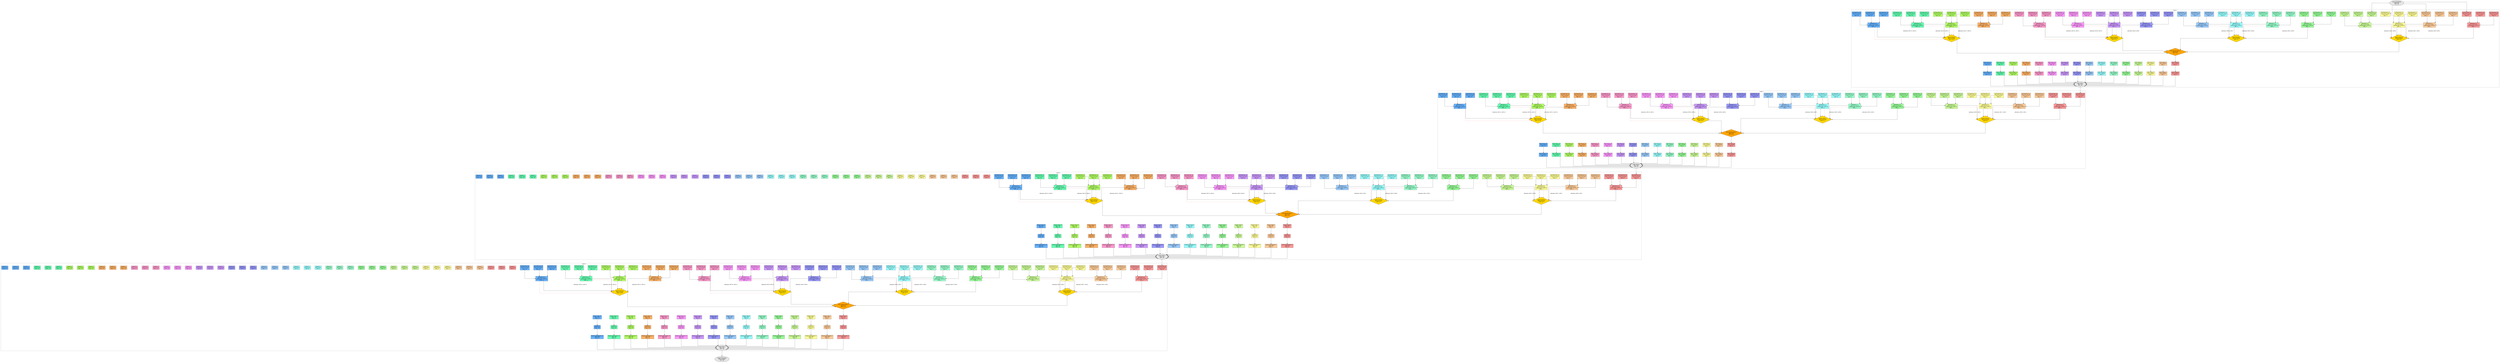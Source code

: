 digraph helix_deployment {
	graph [bb="0,0,35394,5124.7",
		nodesep=0.8,
		rankdir=TB,
		ranksep=1.2,
		splines=ortho
	];
	node [label="\N",
		shape=box,
		style=filled
	];
	edge [color=red,
		constraint=false,
		style=dashed
	];
	subgraph cluster_layer_1 {
		graph [bb="26212,3889.8,35386,4993.8",
			color=black,
			label="Layer 1",
			lheight=0.21,
			lp="30799,4982.3",
			lwidth=0.76,
			style=dashed
		];
		q_proj_1_0_0	[fillcolor="#FF9999",
			height=0.94444,
			label="Q Projection 0_0
[B×L×d_s×h_g]
W_Q^{0,0}
GPU: 0",
			pos="34927,4928.8",
			width=1.8611];
		attention_1_0_0	[fillcolor="#FF9999",
			height=0.94444,
			label="Attention 0_0
[B×L×d_s×h_g]
softmax(QK^T/√d_s)V
GPU: 0",
			pos="35022,4773.8",
			width=2.4028];
		q_proj_1_0_0 -> attention_1_0_0	[color="",
			constraint="",
			pos="e,34965,4808 34965,4894.8 34965,4894.8 34965,4818 34965,4818",
			style=""];
		k_proj_1_0_0	[fillcolor="#FF9999",
			height=0.94444,
			label="K Projection 0_0
[B×L×d_s×h_g]
W_K^{0,0}
GPU: 0",
			pos="35311,4928.8",
			width=1.8611];
		k_proj_1_0_0 -> attention_1_0_0	[color="",
			constraint="",
			pos="e,35109,4773 35311,4894.6 35311,4848.7 35311,4773 35311,4773 35311,4773 35119,4773 35119,4773",
			style=""];
		v_proj_1_0_0	[fillcolor="#FF9999",
			height=0.94444,
			label="V Projection 0_0
[B×L×d_s×h_g]
W_V^{0,0}
GPU: 0",
			pos="35119,4928.8",
			width=1.8472];
		v_proj_1_0_0 -> attention_1_0_0	[color="",
			constraint="",
			pos="e,35080,4808 35080,4894.8 35080,4894.8 35080,4818 35080,4818",
			style=""];
		concat_group_1_0	[fillcolor="#FFD700",
			height=1.4722,
			label="Concat Group 0
[B×L×d×h_g]
GPU: 0-3",
			pos="33967,4585.8",
			shape=diamond,
			width=3.5556];
		attention_1_0_0 -> concat_group_1_0	[color="",
			constraint="",
			pos="e,34093,4585 35022,4739.6 35022,4685.2 35022,4585 35022,4585 35022,4585 34103,4585 34103,4585",
			style=""];
		q_proj_1_0_1	[fillcolor="#FFCC99",
			height=0.94444,
			label="Q Projection 0_1
[B×L×d_s×h_g]
W_Q^{0,1}
GPU: 1",
			pos="34351,4928.8",
			width=1.8611];
		attention_1_0_1	[fillcolor="#FFCC99",
			height=0.94444,
			label="Attention 0_1
[B×L×d_s×h_g]
softmax(QK^T/√d_s)V
GPU: 1",
			pos="34399,4773.8",
			width=2.4028];
		q_proj_1_0_1 -> attention_1_0_1	[color="",
			constraint="",
			pos="e,34365,4808 34365,4894.8 34365,4894.8 34365,4818 34365,4818",
			style=""];
		k_proj_1_0_1	[fillcolor="#FFCC99",
			height=0.94444,
			label="K Projection 0_1
[B×L×d_s×h_g]
W_K^{0,1}
GPU: 1",
			pos="34735,4928.8",
			width=1.8611];
		k_proj_1_0_1 -> attention_1_0_1	[color="",
			constraint="",
			pos="e,34486,4773 34735,4894.6 34735,4848.7 34735,4773 34735,4773 34735,4773 34496,4773 34496,4773",
			style=""];
		v_proj_1_0_1	[fillcolor="#FFCC99",
			height=0.94444,
			label="V Projection 0_1
[B×L×d_s×h_g]
W_V^{0,1}
GPU: 1",
			pos="34543,4928.8",
			width=1.8472];
		v_proj_1_0_1 -> attention_1_0_1	[color="",
			constraint="",
			pos="e,34481,4808 34481,4894.8 34481,4894.8 34481,4818 34481,4818",
			style=""];
		attention_1_0_1 -> concat_group_1_0	[color="",
			constraint="",
			pos="e,34066,4597.9 34312,4785 34214,4785 34066,4785 34066,4785 34066,4785 34066,4607.9 34066,4607.9",
			style=""];
		attention_1_0_1 -> concat_group_1_0	[label="AllGather GPU0→GPU1",
			lp="34466,4689.3",
			pos="e,34079,4592.5 34312,4762 34218,4762 34079,4762 34079,4762 34079,4762 34079,4602.5 34079,4602.5"];
		q_proj_1_0_2	[fillcolor="#FFFF99",
			height=0.94444,
			label="Q Projection 0_2
[B×L×d_s×h_g]
W_Q^{0,2}
GPU: 2",
			pos="33775,4928.8",
			width=1.8611];
		attention_1_0_2	[fillcolor="#FFFF99",
			height=0.94444,
			label="Attention 0_2
[B×L×d_s×h_g]
softmax(QK^T/√d_s)V
GPU: 2",
			pos="33967,4773.8",
			width=2.4028];
		q_proj_1_0_2 -> attention_1_0_2	[color="",
			constraint="",
			pos="e,33890,4808.1 33842,4917 33868,4917 33890,4917 33890,4917 33890,4917 33890,4818.1 33890,4818.1",
			style=""];
		k_proj_1_0_2	[fillcolor="#FFFF99",
			height=0.94444,
			label="K Projection 0_2
[B×L×d_s×h_g]
W_K^{0,2}
GPU: 2",
			pos="34159,4928.8",
			width=1.8611];
		k_proj_1_0_2 -> attention_1_0_2	[color="",
			constraint="",
			pos="e,34044,4808 34092,4928 34067,4928 34044,4928 34044,4928 34044,4928 34044,4818 34044,4818",
			style=""];
		v_proj_1_0_2	[fillcolor="#FFFF99",
			height=0.94444,
			label="V Projection 0_2
[B×L×d_s×h_g]
W_V^{0,2}
GPU: 2",
			pos="33967,4928.8",
			width=1.8472];
		v_proj_1_0_2 -> attention_1_0_2	[color="",
			constraint="",
			pos="e,33967,4808 33967,4894.8 33967,4894.8 33967,4818 33967,4818",
			style=""];
		attention_1_0_2 -> concat_group_1_0	[color="",
			constraint="",
			pos="e,33938,4627.1 33938,4739.7 33938,4739.7 33938,4637.1 33938,4637.1",
			style=""];
		attention_1_0_2 -> concat_group_1_0	[label="AllGather GPU1→GPU2",
			lp="34180,4689.3",
			pos="e,33996,4627.1 33996,4739.7 33996,4739.7 33996,4637.1 33996,4637.1"];
		q_proj_1_0_3	[fillcolor="#CCFF99",
			height=0.94444,
			label="Q Projection 0_3
[B×L×d_s×h_g]
W_Q^{0,3}
GPU: 3",
			pos="33583,4928.8",
			width=1.8611];
		attention_1_0_3	[fillcolor="#CCFF99",
			height=0.94444,
			label="Attention 0_3
[B×L×d_s×h_g]
softmax(QK^T/√d_s)V
GPU: 3",
			pos="33488,4773.8",
			width=2.4028];
		q_proj_1_0_3 -> attention_1_0_3	[color="",
			constraint="",
			pos="e,33545,4808 33545,4894.8 33545,4894.8 33545,4818 33545,4818",
			style=""];
		k_proj_1_0_3	[fillcolor="#CCFF99",
			height=0.94444,
			label="K Projection 0_3
[B×L×d_s×h_g]
W_K^{0,3}
GPU: 3",
			pos="33391,4928.8",
			width=1.8611];
		k_proj_1_0_3 -> attention_1_0_3	[color="",
			constraint="",
			pos="e,33430,4808 33430,4894.8 33430,4894.8 33430,4818 33430,4818",
			style=""];
		v_proj_1_0_3	[fillcolor="#CCFF99",
			height=0.94444,
			label="V Projection 0_3
[B×L×d_s×h_g]
W_V^{0,3}
GPU: 3",
			pos="33199,4928.8",
			width=1.8472];
		v_proj_1_0_3 -> attention_1_0_3	[color="",
			constraint="",
			pos="e,33401,4762 33199,4894.6 33199,4845.8 33199,4762 33199,4762 33199,4762 33391,4762 33391,4762",
			style=""];
		attention_1_0_3 -> concat_group_1_0	[color="",
			constraint="",
			pos="e,33861,4595.1 33575,4785 33685,4785 33861,4785 33861,4785 33861,4785 33861,4605.1 33861,4605.1",
			style=""];
		attention_1_0_3 -> concat_group_1_0	[label="AllGather GPU2→GPU3",
			lp="33841,4689.3",
			pos="e,33852,4591.2 33575,4762 33682,4762 33852,4762 33852,4762 33852,4762 33852,4601.2 33852,4601.2"];
		q_proj_1_1_0	[fillcolor="#99FF99",
			height=0.94444,
			label="Q Projection 1_0
[B×L×d_s×h_g]
W_Q^{1,0}
GPU: 4",
			pos="33007,4928.8",
			width=1.8611];
		attention_1_1_0	[fillcolor="#99FF99",
			height=0.94444,
			label="Attention 1_0
[B×L×d_s×h_g]
softmax(QK^T/√d_s)V
GPU: 4",
			pos="32673,4773.8",
			width=2.4028];
		q_proj_1_1_0 -> attention_1_1_0	[color="",
			constraint="",
			pos="e,32760,4785 33007,4894.7 33007,4852.2 33007,4785 33007,4785 33007,4785 32770,4785 32770,4785",
			style=""];
		k_proj_1_1_0	[fillcolor="#99FF99",
			height=0.94444,
			label="K Projection 1_0
[B×L×d_s×h_g]
W_K^{1,0}
GPU: 4",
			pos="32815,4928.8",
			width=1.8611];
		k_proj_1_1_0 -> attention_1_1_0	[color="",
			constraint="",
			pos="e,32754,4808 32754,4894.8 32754,4894.8 32754,4818 32754,4818",
			style=""];
		v_proj_1_1_0	[fillcolor="#99FF99",
			height=0.94444,
			label="V Projection 1_0
[B×L×d_s×h_g]
W_V^{1,0}
GPU: 4",
			pos="32623,4928.8",
			width=1.8472];
		v_proj_1_1_0 -> attention_1_1_0	[color="",
			constraint="",
			pos="e,32638,4808 32638,4894.8 32638,4894.8 32638,4818 32638,4818",
			style=""];
		concat_group_1_1	[fillcolor="#FFD700",
			height=1.4722,
			label="Concat Group 1
[B×L×d×h_g]
GPU: 4-7",
			pos="31663,4585.8",
			shape=diamond,
			width=3.5556];
		attention_1_1_0 -> concat_group_1_1	[color="",
			constraint="",
			pos="e,31789,4585 32673,4739.6 32673,4685.2 32673,4585 32673,4585 32673,4585 31799,4585 31799,4585",
			style=""];
		q_proj_1_1_1	[fillcolor="#99FFCC",
			height=0.94444,
			label="Q Projection 1_1
[B×L×d_s×h_g]
W_Q^{1,1}
GPU: 5",
			pos="32431,4928.8",
			width=1.8611];
		attention_1_1_1	[fillcolor="#99FFCC",
			height=0.94444,
			label="Attention 1_1
[B×L×d_s×h_g]
softmax(QK^T/√d_s)V
GPU: 5",
			pos="32176,4773.8",
			width=2.4028];
		q_proj_1_1_1 -> attention_1_1_1	[color="",
			constraint="",
			pos="e,32263,4773 32431,4894.6 32431,4848.7 32431,4773 32431,4773 32431,4773 32273,4773 32273,4773",
			style=""];
		k_proj_1_1_1	[fillcolor="#99FFCC",
			height=0.94444,
			label="K Projection 1_1
[B×L×d_s×h_g]
W_K^{1,1}
GPU: 5",
			pos="32239,4928.8",
			width=1.8611];
		k_proj_1_1_1 -> attention_1_1_1	[color="",
			constraint="",
			pos="e,32217,4808 32217,4894.8 32217,4894.8 32217,4818 32217,4818",
			style=""];
		v_proj_1_1_1	[fillcolor="#99FFCC",
			height=0.94444,
			label="V Projection 1_1
[B×L×d_s×h_g]
W_V^{1,1}
GPU: 5",
			pos="32047,4928.8",
			width=1.8472];
		v_proj_1_1_1 -> attention_1_1_1	[color="",
			constraint="",
			pos="e,32102,4808 32102,4894.8 32102,4894.8 32102,4818 32102,4818",
			style=""];
		attention_1_1_1 -> concat_group_1_1	[color="",
			constraint="",
			pos="e,31762,4597.9 32089,4785 31968,4785 31762,4785 31762,4785 31762,4785 31762,4607.9 31762,4607.9",
			style=""];
		attention_1_1_1 -> concat_group_1_1	[label="AllGather GPU4→GPU5",
			lp="32399,4689.3",
			pos="e,31775,4592.5 32089,4762 31971,4762 31775,4762 31775,4762 31775,4762 31775,4602.5 31775,4602.5"];
		q_proj_1_1_2	[fillcolor="#99FFFF",
			height=0.94444,
			label="Q Projection 1_2
[B×L×d_s×h_g]
W_Q^{1,2}
GPU: 6",
			pos="31855,4928.8",
			width=1.8611];
		attention_1_1_2	[fillcolor="#99FFFF",
			height=0.94444,
			label="Attention 1_2
[B×L×d_s×h_g]
softmax(QK^T/√d_s)V
GPU: 6",
			pos="31663,4773.8",
			width=2.4028];
		q_proj_1_1_2 -> attention_1_1_2	[color="",
			constraint="",
			pos="e,31740,4808 31788,4928 31763,4928 31740,4928 31740,4928 31740,4928 31740,4818 31740,4818",
			style=""];
		k_proj_1_1_2	[fillcolor="#99FFFF",
			height=0.94444,
			label="K Projection 1_2
[B×L×d_s×h_g]
W_K^{1,2}
GPU: 6",
			pos="31663,4928.8",
			width=1.8611];
		k_proj_1_1_2 -> attention_1_1_2	[color="",
			constraint="",
			pos="e,31663,4808 31663,4894.8 31663,4894.8 31663,4818 31663,4818",
			style=""];
		v_proj_1_1_2	[fillcolor="#99FFFF",
			height=0.94444,
			label="V Projection 1_2
[B×L×d_s×h_g]
W_V^{1,2}
GPU: 6",
			pos="31471,4928.8",
			width=1.8472];
		v_proj_1_1_2 -> attention_1_1_2	[color="",
			constraint="",
			pos="e,31586,4808 31538,4928 31563,4928 31586,4928 31586,4928 31586,4928 31586,4818 31586,4818",
			style=""];
		attention_1_1_2 -> concat_group_1_1	[color="",
			constraint="",
			pos="e,31634,4627.1 31634,4739.7 31634,4739.7 31634,4637.1 31634,4637.1",
			style=""];
		attention_1_1_2 -> concat_group_1_1	[label="AllGather GPU5→GPU6",
			lp="31833,4689.3",
			pos="e,31692,4627.1 31692,4739.7 31692,4739.7 31692,4637.1 31692,4637.1"];
		q_proj_1_1_3	[fillcolor="#99CCFF",
			height=0.94444,
			label="Q Projection 1_3
[B×L×d_s×h_g]
W_Q^{1,3}
GPU: 7",
			pos="31279,4928.8",
			width=1.8611];
		attention_1_1_3	[fillcolor="#99CCFF",
			height=0.94444,
			label="Attention 1_3
[B×L×d_s×h_g]
softmax(QK^T/√d_s)V
GPU: 7",
			pos="31184,4773.8",
			width=2.4028];
		q_proj_1_1_3 -> attention_1_1_3	[color="",
			constraint="",
			pos="e,31241,4808 31241,4894.8 31241,4894.8 31241,4818 31241,4818",
			style=""];
		k_proj_1_1_3	[fillcolor="#99CCFF",
			height=0.94444,
			label="K Projection 1_3
[B×L×d_s×h_g]
W_K^{1,3}
GPU: 7",
			pos="31087,4928.8",
			width=1.8611];
		k_proj_1_1_3 -> attention_1_1_3	[color="",
			constraint="",
			pos="e,31126,4808 31126,4894.8 31126,4894.8 31126,4818 31126,4818",
			style=""];
		v_proj_1_1_3	[fillcolor="#99CCFF",
			height=0.94444,
			label="V Projection 1_3
[B×L×d_s×h_g]
W_V^{1,3}
GPU: 7",
			pos="30895,4928.8",
			width=1.8472];
		v_proj_1_1_3 -> attention_1_1_3	[color="",
			constraint="",
			pos="e,31097,4762 30917,4894.6 30917,4845.8 30917,4762 30917,4762 30917,4762 31087,4762 31087,4762",
			style=""];
		attention_1_1_3 -> concat_group_1_1	[color="",
			constraint="",
			pos="e,31564,4597.6 31271,4785 31383,4785 31564,4785 31564,4785 31564,4785 31564,4607.6 31564,4607.6",
			style=""];
		attention_1_1_3 -> concat_group_1_1	[label="AllGather GPU6→GPU7",
			lp="31537,4689.3",
			pos="e,31550,4592.5 31271,4762 31379,4762 31550,4762 31550,4762 31550,4762 31550,4602.5 31550,4602.5"];
		q_proj_1_2_0	[fillcolor="#9999FF",
			height=0.94444,
			label="Q Projection 2_0
[B×L×d_s×h_g]
W_Q^{2,0}
GPU: 8",
			pos="30703,4928.8",
			width=1.8611];
		attention_1_2_0	[fillcolor="#9999FF",
			height=0.94444,
			label="Attention 2_0
[B×L×d_s×h_g]
softmax(QK^T/√d_s)V
GPU: 8",
			pos="30388,4773.8",
			width=2.4028];
		q_proj_1_2_0 -> attention_1_2_0	[color="",
			constraint="",
			pos="e,30475,4785 30703,4894.7 30703,4852.2 30703,4785 30703,4785 30703,4785 30485,4785 30485,4785",
			style=""];
		k_proj_1_2_0	[fillcolor="#9999FF",
			height=0.94444,
			label="K Projection 2_0
[B×L×d_s×h_g]
W_K^{2,0}
GPU: 8",
			pos="30511,4928.8",
			width=1.8611];
		k_proj_1_2_0 -> attention_1_2_0	[color="",
			constraint="",
			pos="e,30459,4808 30459,4894.8 30459,4894.8 30459,4818 30459,4818",
			style=""];
		v_proj_1_2_0	[fillcolor="#9999FF",
			height=0.94444,
			label="V Projection 2_0
[B×L×d_s×h_g]
W_V^{2,0}
GPU: 8",
			pos="30319,4928.8",
			width=1.8472];
		v_proj_1_2_0 -> attention_1_2_0	[color="",
			constraint="",
			pos="e,30344,4808 30344,4894.8 30344,4894.8 30344,4818 30344,4818",
			style=""];
		concat_group_1_2	[fillcolor="#FFD700",
			height=1.4722,
			label="Concat Group 2
[B×L×d×h_g]
GPU: 8-11",
			pos="29935,4585.8",
			shape=diamond,
			width=3.5556];
		attention_1_2_0 -> concat_group_1_2	[color="",
			constraint="",
			pos="e,30041,4595.1 30301,4773 30198,4773 30041,4773 30041,4773 30041,4773 30041,4605.1 30041,4605.1",
			style=""];
		q_proj_1_2_1	[fillcolor="#CC99FF",
			height=0.94444,
			label="Q Projection 2_1
[B×L×d_s×h_g]
W_Q^{2,1}
GPU: 9",
			pos="30127,4928.8",
			width=1.8611];
		attention_1_2_1	[fillcolor="#CC99FF",
			height=0.94444,
			label="Attention 2_1
[B×L×d_s×h_g]
softmax(QK^T/√d_s)V
GPU: 9",
			pos="29935,4773.8",
			width=2.4028];
		q_proj_1_2_1 -> attention_1_2_1	[color="",
			constraint="",
			pos="e,30012,4808 30060,4928 30035,4928 30012,4928 30012,4928 30012,4928 30012,4818 30012,4818",
			style=""];
		k_proj_1_2_1	[fillcolor="#CC99FF",
			height=0.94444,
			label="K Projection 2_1
[B×L×d_s×h_g]
W_K^{2,1}
GPU: 9",
			pos="29935,4928.8",
			width=1.8611];
		k_proj_1_2_1 -> attention_1_2_1	[color="",
			constraint="",
			pos="e,29935,4808 29935,4894.8 29935,4894.8 29935,4818 29935,4818",
			style=""];
		v_proj_1_2_1	[fillcolor="#CC99FF",
			height=0.94444,
			label="V Projection 2_1
[B×L×d_s×h_g]
W_V^{2,1}
GPU: 9",
			pos="29743,4928.8",
			width=1.8472];
		v_proj_1_2_1 -> attention_1_2_1	[color="",
			constraint="",
			pos="e,29858,4808 29810,4928 29835,4928 29858,4928 29858,4928 29858,4928 29858,4818 29858,4818",
			style=""];
		attention_1_2_1 -> concat_group_1_2	[color="",
			constraint="",
			pos="e,29906,4627.1 29906,4739.7 29906,4739.7 29906,4637.1 29906,4637.1",
			style=""];
		attention_1_2_1 -> concat_group_1_2	[label="AllGather GPU8→GPU9",
			lp="30206,4689.3",
			pos="e,29964,4627.1 29964,4739.7 29964,4739.7 29964,4637.1 29964,4637.1"];
		q_proj_1_2_2	[fillcolor="#FF99FF",
			height=0.94444,
			label="Q Projection 2_2
[B×L×d_s×h_g]
W_Q^{2,2}
GPU: 10",
			pos="29551,4928.8",
			width=1.8611];
		attention_1_2_2	[fillcolor="#FF99FF",
			height=0.94444,
			label="Attention 2_2
[B×L×d_s×h_g]
softmax(QK^T/√d_s)V
GPU: 10",
			pos="29421,4773.8",
			width=2.4028];
		q_proj_1_2_2 -> attention_1_2_2	[color="",
			constraint="",
			pos="e,29496,4808 29496,4894.8 29496,4894.8 29496,4818 29496,4818",
			style=""];
		k_proj_1_2_2	[fillcolor="#FF99FF",
			height=0.94444,
			label="K Projection 2_2
[B×L×d_s×h_g]
W_K^{2,2}
GPU: 10",
			pos="29359,4928.8",
			width=1.8611];
		k_proj_1_2_2 -> attention_1_2_2	[color="",
			constraint="",
			pos="e,29380,4808 29380,4894.8 29380,4894.8 29380,4818 29380,4818",
			style=""];
		v_proj_1_2_2	[fillcolor="#FF99FF",
			height=0.94444,
			label="V Projection 2_2
[B×L×d_s×h_g]
W_V^{2,2}
GPU: 10",
			pos="29167,4928.8",
			width=1.8472];
		v_proj_1_2_2 -> attention_1_2_2	[color="",
			constraint="",
			pos="e,29334,4773 29206,4894.6 29206,4848.7 29206,4773 29206,4773 29206,4773 29324,4773 29324,4773",
			style=""];
		attention_1_2_2 -> concat_group_1_2	[color="",
			constraint="",
			pos="e,29836,4597.6 29508,4785 29629,4785 29836,4785 29836,4785 29836,4785 29836,4607.6 29836,4607.6",
			style=""];
		attention_1_2_2 -> concat_group_1_2	[label="AllGather GPU9→GPU10",
			lp="29676,4689.3",
			pos="e,29822,4592.5 29508,4762 29626,4762 29822,4762 29822,4762 29822,4762 29822,4602.5 29822,4602.5"];
		q_proj_1_2_3	[fillcolor="#FF99CC",
			height=0.94444,
			label="Q Projection 2_3
[B×L×d_s×h_g]
W_Q^{2,3}
GPU: 11",
			pos="28975,4928.8",
			width=1.8611];
		attention_1_2_3	[fillcolor="#FF99CC",
			height=0.94444,
			label="Attention 2_3
[B×L×d_s×h_g]
softmax(QK^T/√d_s)V
GPU: 11",
			pos="28880,4773.8",
			width=2.4028];
		q_proj_1_2_3 -> attention_1_2_3	[color="",
			constraint="",
			pos="e,28937,4808 28937,4894.8 28937,4894.8 28937,4818 28937,4818",
			style=""];
		k_proj_1_2_3	[fillcolor="#FF99CC",
			height=0.94444,
			label="K Projection 2_3
[B×L×d_s×h_g]
W_K^{2,3}
GPU: 11",
			pos="28783,4928.8",
			width=1.8611];
		k_proj_1_2_3 -> attention_1_2_3	[color="",
			constraint="",
			pos="e,28822,4808 28822,4894.8 28822,4894.8 28822,4818 28822,4818",
			style=""];
		v_proj_1_2_3	[fillcolor="#FF99CC",
			height=0.94444,
			label="V Projection 2_3
[B×L×d_s×h_g]
W_V^{2,3}
GPU: 11",
			pos="28591,4928.8",
			width=1.8472];
		v_proj_1_2_3 -> attention_1_2_3	[color="",
			constraint="",
			pos="e,28793,4762 28644,4894.6 28644,4845.8 28644,4762 28644,4762 28644,4762 28783,4762 28783,4762",
			style=""];
		attention_1_2_3 -> concat_group_1_2	[color="",
			constraint="",
			pos="e,29848,4603 28959,4739.6 28959,4689.8 28959,4603 28959,4603 28959,4603 29838,4603 29838,4603",
			style=""];
		attention_1_2_3 -> concat_group_1_2	[label="AllGather GPU10→GPU11",
			lp="29349,4689.3",
			pos="e,29849,4568 28952,4739.3 28952,4680.7 28952,4568 28952,4568 28952,4568 29839,4568 29839,4568"];
		q_proj_1_3_0	[fillcolor="#FFB366",
			height=0.94444,
			label="Q Projection 3_0
[B×L×d_s×h_g]
W_Q^{3,0}
GPU: 12",
			pos="28399,4928.8",
			width=1.8611];
		attention_1_3_0	[fillcolor="#FFB366",
			height=0.94444,
			label="Attention 3_0
[B×L×d_s×h_g]
softmax(QK^T/√d_s)V
GPU: 12",
			pos="28087,4773.8",
			width=2.4028];
		q_proj_1_3_0 -> attention_1_3_0	[color="",
			constraint="",
			pos="e,28174,4785 28357,4894.7 28357,4852.2 28357,4785 28357,4785 28357,4785 28184,4785 28184,4785",
			style=""];
		k_proj_1_3_0	[fillcolor="#FFB366",
			height=0.94444,
			label="K Projection 3_0
[B×L×d_s×h_g]
W_K^{3,0}
GPU: 12",
			pos="28207,4928.8",
			width=1.8611];
		k_proj_1_3_0 -> attention_1_3_0	[color="",
			constraint="",
			pos="e,28157,4808 28157,4894.8 28157,4894.8 28157,4818 28157,4818",
			style=""];
		v_proj_1_3_0	[fillcolor="#FFB366",
			height=0.94444,
			label="V Projection 3_0
[B×L×d_s×h_g]
W_V^{3,0}
GPU: 12",
			pos="28015,4928.8",
			width=1.8472];
		v_proj_1_3_0 -> attention_1_3_0	[color="",
			constraint="",
			pos="e,28041,4808 28041,4894.8 28041,4894.8 28041,4818 28041,4818",
			style=""];
		concat_group_1_3	[fillcolor="#FFD700",
			height=1.4722,
			label="Concat Group 3
[B×L×d×h_g]
GPU: 12-15",
			pos="27631,4585.8",
			shape=diamond,
			width=3.5556];
		attention_1_3_0 -> concat_group_1_3	[color="",
			constraint="",
			pos="e,27737,4595.1 28000,4773 27897,4773 27737,4773 27737,4773 27737,4773 27737,4605.1 27737,4605.1",
			style=""];
		q_proj_1_3_1	[fillcolor="#B3FF66",
			height=0.94444,
			label="Q Projection 3_1
[B×L×d_s×h_g]
W_Q^{3,1}
GPU: 13",
			pos="27823,4928.8",
			width=1.8611];
		attention_1_3_1	[fillcolor="#B3FF66",
			height=0.94444,
			label="Attention 3_1
[B×L×d_s×h_g]
softmax(QK^T/√d_s)V
GPU: 13",
			pos="27631,4773.8",
			width=2.4028];
		q_proj_1_3_1 -> attention_1_3_1	[color="",
			constraint="",
			pos="e,27708,4808 27756,4928 27731,4928 27708,4928 27708,4928 27708,4928 27708,4818 27708,4818",
			style=""];
		k_proj_1_3_1	[fillcolor="#B3FF66",
			height=0.94444,
			label="K Projection 3_1
[B×L×d_s×h_g]
W_K^{3,1}
GPU: 13",
			pos="27631,4928.8",
			width=1.8611];
		k_proj_1_3_1 -> attention_1_3_1	[color="",
			constraint="",
			pos="e,27631,4808 27631,4894.8 27631,4894.8 27631,4818 27631,4818",
			style=""];
		v_proj_1_3_1	[fillcolor="#B3FF66",
			height=0.94444,
			label="V Projection 3_1
[B×L×d_s×h_g]
W_V^{3,1}
GPU: 13",
			pos="27439,4928.8",
			width=1.8472];
		v_proj_1_3_1 -> attention_1_3_1	[color="",
			constraint="",
			pos="e,27554,4808 27506,4928 27531,4928 27554,4928 27554,4928 27554,4928 27554,4818 27554,4818",
			style=""];
		attention_1_3_1 -> concat_group_1_3	[color="",
			constraint="",
			pos="e,27602,4627.1 27602,4739.7 27602,4739.7 27602,4637.1 27602,4637.1",
			style=""];
		attention_1_3_1 -> concat_group_1_3	[label="AllGather GPU12→GPU13",
			lp="27817,4689.3",
			pos="e,27660,4627.1 27660,4739.7 27660,4739.7 27660,4637.1 27660,4637.1"];
		q_proj_1_3_2	[fillcolor="#66FFB3",
			height=0.94444,
			label="Q Projection 3_2
[B×L×d_s×h_g]
W_Q^{3,2}
GPU: 14",
			pos="27247,4928.8",
			width=1.8611];
		attention_1_3_2	[fillcolor="#66FFB3",
			height=0.94444,
			label="Attention 3_2
[B×L×d_s×h_g]
softmax(QK^T/√d_s)V
GPU: 14",
			pos="27151,4773.8",
			width=2.4028];
		q_proj_1_3_2 -> attention_1_3_2	[color="",
			constraint="",
			pos="e,27209,4808 27209,4894.8 27209,4894.8 27209,4818 27209,4818",
			style=""];
		k_proj_1_3_2	[fillcolor="#66FFB3",
			height=0.94444,
			label="K Projection 3_2
[B×L×d_s×h_g]
W_K^{3,2}
GPU: 14",
			pos="27055,4928.8",
			width=1.8611];
		k_proj_1_3_2 -> attention_1_3_2	[color="",
			constraint="",
			pos="e,27093,4808 27093,4894.8 27093,4894.8 27093,4818 27093,4818",
			style=""];
		v_proj_1_3_2	[fillcolor="#66FFB3",
			height=0.94444,
			label="V Projection 3_2
[B×L×d_s×h_g]
W_V^{3,2}
GPU: 14",
			pos="26863,4928.8",
			width=1.8472];
		v_proj_1_3_2 -> attention_1_3_2	[color="",
			constraint="",
			pos="e,27064,4773 26910,4894.6 26910,4848.7 26910,4773 26910,4773 26910,4773 27054,4773 27054,4773",
			style=""];
		attention_1_3_2 -> concat_group_1_3	[color="",
			constraint="",
			pos="e,27532,4597.6 27238,4785 27350,4785 27532,4785 27532,4785 27532,4785 27532,4607.6 27532,4607.6",
			style=""];
		attention_1_3_2 -> concat_group_1_3	[label="AllGather GPU13→GPU14",
			lp="27498,4689.3",
			pos="e,27518,4592.5 27238,4762 27346,4762 27518,4762 27518,4762 27518,4762 27518,4602.5 27518,4602.5"];
		q_proj_1_3_3	[fillcolor="#66B3FF",
			height=0.94444,
			label="Q Projection 3_3
[B×L×d_s×h_g]
W_Q^{3,3}
GPU: 15",
			pos="26671,4928.8",
			width=1.8611];
		attention_1_3_3	[fillcolor="#66B3FF",
			height=0.94444,
			label="Attention 3_3
[B×L×d_s×h_g]
softmax(QK^T/√d_s)V
GPU: 15",
			pos="26529,4773.8",
			width=2.4028];
		q_proj_1_3_3 -> attention_1_3_3	[color="",
			constraint="",
			pos="e,26610,4808 26610,4894.8 26610,4894.8 26610,4818 26610,4818",
			style=""];
		k_proj_1_3_3	[fillcolor="#66B3FF",
			height=0.94444,
			label="K Projection 3_3
[B×L×d_s×h_g]
W_K^{3,3}
GPU: 15",
			pos="26479,4928.8",
			width=1.8611];
		k_proj_1_3_3 -> attention_1_3_3	[color="",
			constraint="",
			pos="e,26494,4808 26494,4894.8 26494,4894.8 26494,4818 26494,4818",
			style=""];
		v_proj_1_3_3	[fillcolor="#66B3FF",
			height=0.94444,
			label="V Projection 3_3
[B×L×d_s×h_g]
W_V^{3,3}
GPU: 15",
			pos="26287,4928.8",
			width=1.8472];
		v_proj_1_3_3 -> attention_1_3_3	[color="",
			constraint="",
			pos="e,26442,4773 26334,4894.6 26334,4848.7 26334,4773 26334,4773 26334,4773 26432,4773 26432,4773",
			style=""];
		attention_1_3_3 -> concat_group_1_3	[color="",
			constraint="",
			pos="e,27544,4603 26579,4739.6 26579,4689.8 26579,4603 26579,4603 26579,4603 27534,4603 27534,4603",
			style=""];
		attention_1_3_3 -> concat_group_1_3	[label="AllGather GPU14→GPU15",
			lp="27040,4689.3",
			pos="e,27546,4568 26543,4739.3 26543,4680.7 26543,4568 26543,4568 26543,4568 27536,4568 27536,4568"];
		final_concat_1	[fillcolor="#FFA500",
			height=1.4722,
			label="Final Concat Layer 1
[B×L×D]
GPU: 0-15",
			pos="30800,4392.8",
			shape=diamond,
			width=4.5833];
		concat_group_1_0 -> final_concat_1	[color="",
			constraint="",
			pos="e,30963,4392 33967,4532.6 33967,4475.2 33967,4392 33967,4392 33967,4392 30973,4392 30973,4392",
			style=""];
		ffn_1_0	[fillcolor="#FF9999",
			height=0.73611,
			label="FFN Dense 0
[B×L×D/16]
GPU: 0",
			pos="30800,4226.3",
			width=1.5278];
		final_concat_1 -> ffn_1_0	[color="",
			constraint="",
			pos="e,30800,4252.9 30800,4339.6 30800,4339.6 30800,4262.9 30800,4262.9",
			style=""];
		concat_group_1_1 -> final_concat_1	[color="",
			constraint="",
			pos="e,30873,4422.4 31536,4585 31313,4585 30873,4585 30873,4585 30873,4585 30873,4432.4 30873,4432.4",
			style=""];
		concat_group_1_2 -> final_concat_1	[color="",
			constraint="",
			pos="e,30689,4410 30056,4582.7 30056,4559.4 30056,4410 30056,4410 30056,4410 30679,4410 30679,4410",
			style=""];
		concat_group_1_3 -> final_concat_1	[color="",
			constraint="",
			pos="e,30690,4375 27709,4564.8 27709,4511.5 27709,4375 27709,4375 27709,4375 30680,4375 30680,4375",
			style=""];
		ffn_out_1_0	[fillcolor="#FF9999",
			height=0.73611,
			label="FFN Output 0
[B×L×D/16]
GPU: 0",
			pos="30800,4086.3",
			width=1.6111];
		ffn_1_0 -> ffn_out_1_0	[color="",
			constraint="",
			pos="e,30800,4112.8 30800,4199.6 30800,4199.6 30800,4122.8 30800,4122.8",
			style=""];
		layer_norm_1	[fillcolor="#E6E6E6",
			height=1.041,
			label="Layer Norm 1
[B×L×D]
GPU: All",
			pos="29454,3935.3",
			shape=ellipse,
			width=2.2785];
		ffn_out_1_0 -> layer_norm_1	[color="",
			constraint="",
			pos="e,29508,3907 30800,4059.4 30800,4009.4 30800,3907 30800,3907 30800,3907 29518,3907 29518,3907",
			style=""];
		ffn_1_1	[fillcolor="#FFCC99",
			height=0.73611,
			label="FFN Dense 1
[B×L×D/16]
GPU: 1",
			pos="30626,4226.3",
			width=1.5278];
		ffn_out_1_1	[fillcolor="#FFCC99",
			height=0.73611,
			label="FFN Output 1
[B×L×D/16]
GPU: 1",
			pos="30626,4086.3",
			width=1.6111];
		ffn_1_1 -> ffn_out_1_1	[color="",
			constraint="",
			pos="e,30626,4112.8 30626,4199.6 30626,4199.6 30626,4122.8 30626,4122.8",
			style=""];
		ffn_out_1_1 -> layer_norm_1	[color="",
			constraint="",
			pos="e,29525,3916 30626,4059.7 30626,4011.8 30626,3916 30626,3916 30626,3916 29535,3916 29535,3916",
			style=""];
		ffn_1_2	[fillcolor="#FFFF99",
			height=0.73611,
			label="FFN Dense 2
[B×L×D/16]
GPU: 2",
			pos="30452,4226.3",
			width=1.5278];
		ffn_out_1_2	[fillcolor="#FFFF99",
			height=0.73611,
			label="FFN Output 2
[B×L×D/16]
GPU: 2",
			pos="30452,4086.3",
			width=1.6111];
		ffn_1_2 -> ffn_out_1_2	[color="",
			constraint="",
			pos="e,30452,4112.8 30452,4199.6 30452,4199.6 30452,4122.8 30452,4122.8",
			style=""];
		ffn_out_1_2 -> layer_norm_1	[color="",
			constraint="",
			pos="e,29533,3925 30452,4059.6 30452,4013.8 30452,3925 30452,3925 30452,3925 29543,3925 29543,3925",
			style=""];
		ffn_1_3	[fillcolor="#CCFF99",
			height=0.73611,
			label="FFN Dense 3
[B×L×D/16]
GPU: 3",
			pos="30278,4226.3",
			width=1.5278];
		ffn_out_1_3	[fillcolor="#CCFF99",
			height=0.73611,
			label="FFN Output 3
[B×L×D/16]
GPU: 3",
			pos="30278,4086.3",
			width=1.6111];
		ffn_1_3 -> ffn_out_1_3	[color="",
			constraint="",
			pos="e,30278,4112.8 30278,4199.6 30278,4199.6 30278,4122.8 30278,4122.8",
			style=""];
		ffn_out_1_3 -> layer_norm_1	[color="",
			constraint="",
			pos="e,29536,3935 30278,4059.6 30278,4016.1 30278,3935 30278,3935 30278,3935 29546,3935 29546,3935",
			style=""];
		ffn_1_4	[fillcolor="#99FF99",
			height=0.73611,
			label="FFN Dense 4
[B×L×D/16]
GPU: 4",
			pos="30104,4226.3",
			width=1.5278];
		ffn_out_1_4	[fillcolor="#99FF99",
			height=0.73611,
			label="FFN Output 4
[B×L×D/16]
GPU: 4",
			pos="30104,4086.3",
			width=1.6111];
		ffn_1_4 -> ffn_out_1_4	[color="",
			constraint="",
			pos="e,30104,4112.8 30104,4199.6 30104,4199.6 30104,4122.8 30104,4122.8",
			style=""];
		ffn_out_1_4 -> layer_norm_1	[color="",
			constraint="",
			pos="e,29534,3944 30104,4059.5 30104,4018.3 30104,3944 30104,3944 30104,3944 29544,3944 29544,3944",
			style=""];
		ffn_1_5	[fillcolor="#99FFCC",
			height=0.73611,
			label="FFN Dense 5
[B×L×D/16]
GPU: 5",
			pos="29930,4226.3",
			width=1.5278];
		ffn_out_1_5	[fillcolor="#99FFCC",
			height=0.73611,
			label="FFN Output 5
[B×L×D/16]
GPU: 5",
			pos="29930,4086.3",
			width=1.6111];
		ffn_1_5 -> ffn_out_1_5	[color="",
			constraint="",
			pos="e,29930,4112.8 29930,4199.6 29930,4199.6 29930,4122.8 29930,4122.8",
			style=""];
		ffn_out_1_5 -> layer_norm_1	[color="",
			constraint="",
			pos="e,29525,3954 29930,4059.5 29930,4020.9 29930,3954 29930,3954 29930,3954 29535,3954 29535,3954",
			style=""];
		ffn_1_6	[fillcolor="#99FFFF",
			height=0.73611,
			label="FFN Dense 6
[B×L×D/16]
GPU: 6",
			pos="29756,4226.3",
			width=1.5278];
		ffn_out_1_6	[fillcolor="#99FFFF",
			height=0.73611,
			label="FFN Output 6
[B×L×D/16]
GPU: 6",
			pos="29756,4086.3",
			width=1.6111];
		ffn_1_6 -> ffn_out_1_6	[color="",
			constraint="",
			pos="e,29756,4112.8 29756,4199.6 29756,4199.6 29756,4122.8 29756,4122.8",
			style=""];
		ffn_out_1_6 -> layer_norm_1	[color="",
			constraint="",
			pos="e,29509,3963 29756,4059.5 29756,4023.3 29756,3963 29756,3963 29756,3963 29519,3963 29519,3963",
			style=""];
		ffn_1_7	[fillcolor="#99CCFF",
			height=0.73611,
			label="FFN Dense 7
[B×L×D/16]
GPU: 7",
			pos="29582,4226.3",
			width=1.5278];
		ffn_out_1_7	[fillcolor="#99CCFF",
			height=0.73611,
			label="FFN Output 7
[B×L×D/16]
GPU: 7",
			pos="29582,4086.3",
			width=1.6111];
		ffn_1_7 -> ffn_out_1_7	[color="",
			constraint="",
			pos="e,29582,4112.8 29582,4199.6 29582,4199.6 29582,4122.8 29582,4122.8",
			style=""];
		ffn_out_1_7 -> layer_norm_1	[color="",
			constraint="",
			pos="e,29530,3949.4 29530,4059.6 29530,4059.6 29530,3959.4 29530,3959.4",
			style=""];
		ffn_1_8	[fillcolor="#9999FF",
			height=0.73611,
			label="FFN Dense 8
[B×L×D/16]
GPU: 8",
			pos="29408,4226.3",
			width=1.5278];
		ffn_out_1_8	[fillcolor="#9999FF",
			height=0.73611,
			label="FFN Output 8
[B×L×D/16]
GPU: 8",
			pos="29408,4086.3",
			width=1.6111];
		ffn_1_8 -> ffn_out_1_8	[color="",
			constraint="",
			pos="e,29408,4112.8 29408,4199.6 29408,4199.6 29408,4122.8 29408,4122.8",
			style=""];
		ffn_out_1_8 -> layer_norm_1	[color="",
			constraint="",
			pos="e,29419,3969.3 29419,4059.6 29419,4059.6 29419,3979.3 29419,3979.3",
			style=""];
		ffn_1_9	[fillcolor="#CC99FF",
			height=0.73611,
			label="FFN Dense 9
[B×L×D/16]
GPU: 9",
			pos="29234,4226.3",
			width=1.5278];
		ffn_out_1_9	[fillcolor="#CC99FF",
			height=0.73611,
			label="FFN Output 9
[B×L×D/16]
GPU: 9",
			pos="29234,4086.3",
			width=1.6111];
		ffn_1_9 -> ffn_out_1_9	[color="",
			constraint="",
			pos="e,29234,4112.8 29234,4199.6 29234,4199.6 29234,4122.8 29234,4122.8",
			style=""];
		ffn_out_1_9 -> layer_norm_1	[color="",
			constraint="",
			pos="e,29399,3963 29244,4059.5 29244,4023.3 29244,3963 29244,3963 29244,3963 29389,3963 29389,3963",
			style=""];
		ffn_1_10	[fillcolor="#FF99FF",
			height=0.73611,
			label="FFN Dense 10
[B×L×D/16]
GPU: 10",
			pos="29055,4226.3",
			width=1.6528];
		ffn_out_1_10	[fillcolor="#FF99FF",
			height=0.73611,
			label="FFN Output 10
[B×L×D/16]
GPU: 10",
			pos="29055,4086.3",
			width=1.7361];
		ffn_1_10 -> ffn_out_1_10	[color="",
			constraint="",
			pos="e,29055,4112.8 29055,4199.6 29055,4199.6 29055,4122.8 29055,4122.8",
			style=""];
		ffn_out_1_10 -> layer_norm_1	[color="",
			constraint="",
			pos="e,29383,3954 29060,4059.5 29060,4020.9 29060,3954 29060,3954 29060,3954 29373,3954 29373,3954",
			style=""];
		ffn_1_11	[fillcolor="#FF99CC",
			height=0.73611,
			label="FFN Dense 11
[B×L×D/16]
GPU: 11",
			pos="28872,4226.3",
			width=1.6528];
		ffn_out_1_11	[fillcolor="#FF99CC",
			height=0.73611,
			label="FFN Output 11
[B×L×D/16]
GPU: 11",
			pos="28872,4086.3",
			width=1.7361];
		ffn_1_11 -> ffn_out_1_11	[color="",
			constraint="",
			pos="e,28872,4112.8 28872,4199.6 28872,4199.6 28872,4122.8 28872,4122.8",
			style=""];
		ffn_out_1_11 -> layer_norm_1	[color="",
			constraint="",
			pos="e,29374,3944 28873,4059.5 28873,4018.3 28873,3944 28873,3944 28873,3944 29364,3944 29364,3944",
			style=""];
		ffn_1_12	[fillcolor="#FFB366",
			height=0.73611,
			label="FFN Dense 12
[B×L×D/16]
GPU: 12",
			pos="28689,4226.3",
			width=1.6528];
		ffn_out_1_12	[fillcolor="#FFB366",
			height=0.73611,
			label="FFN Output 12
[B×L×D/16]
GPU: 12",
			pos="28689,4086.3",
			width=1.7361];
		ffn_1_12 -> ffn_out_1_12	[color="",
			constraint="",
			pos="e,28689,4112.8 28689,4199.6 28689,4199.6 28689,4122.8 28689,4122.8",
			style=""];
		ffn_out_1_12 -> layer_norm_1	[color="",
			constraint="",
			pos="e,29372,3935 28689,4059.6 28689,4016.1 28689,3935 28689,3935 28689,3935 29362,3935 29362,3935",
			style=""];
		ffn_1_13	[fillcolor="#B3FF66",
			height=0.73611,
			label="FFN Dense 13
[B×L×D/16]
GPU: 13",
			pos="28506,4226.3",
			width=1.6528];
		ffn_out_1_13	[fillcolor="#B3FF66",
			height=0.73611,
			label="FFN Output 13
[B×L×D/16]
GPU: 13",
			pos="28506,4086.3",
			width=1.7361];
		ffn_1_13 -> ffn_out_1_13	[color="",
			constraint="",
			pos="e,28506,4112.8 28506,4199.6 28506,4199.6 28506,4122.8 28506,4122.8",
			style=""];
		ffn_out_1_13 -> layer_norm_1	[color="",
			constraint="",
			pos="e,29375,3925 28564,4059.6 28564,4013.8 28564,3925 28564,3925 28564,3925 29365,3925 29365,3925",
			style=""];
		ffn_1_14	[fillcolor="#66FFB3",
			height=0.73611,
			label="FFN Dense 14
[B×L×D/16]
GPU: 14",
			pos="28323,4226.3",
			width=1.6528];
		ffn_out_1_14	[fillcolor="#66FFB3",
			height=0.73611,
			label="FFN Output 14
[B×L×D/16]
GPU: 14",
			pos="28323,4086.3",
			width=1.7361];
		ffn_1_14 -> ffn_out_1_14	[color="",
			constraint="",
			pos="e,28323,4112.8 28323,4199.6 28323,4199.6 28323,4122.8 28323,4122.8",
			style=""];
		ffn_out_1_14 -> layer_norm_1	[color="",
			constraint="",
			pos="e,29383,3916 28377,4059.7 28377,4011.8 28377,3916 28377,3916 28377,3916 29373,3916 29373,3916",
			style=""];
		ffn_1_15	[fillcolor="#66B3FF",
			height=0.73611,
			label="FFN Dense 15
[B×L×D/16]
GPU: 15",
			pos="28140,4226.3",
			width=1.6528];
		ffn_out_1_15	[fillcolor="#66B3FF",
			height=0.73611,
			label="FFN Output 15
[B×L×D/16]
GPU: 15",
			pos="28140,4086.3",
			width=1.7361];
		ffn_1_15 -> ffn_out_1_15	[color="",
			constraint="",
			pos="e,28140,4112.8 28140,4199.6 28140,4199.6 28140,4122.8 28140,4122.8",
			style=""];
		ffn_out_1_15 -> layer_norm_1	[color="",
			constraint="",
			pos="e,29400,3907 28184,4059.4 28184,4009.4 28184,3907 28184,3907 28184,3907 29390,3907 29390,3907",
			style=""];
	}
	subgraph cluster_layer_2 {
		graph [bb="20355,2737.9,29529,3841.8",
			color=black,
			label="Layer 2",
			lheight=0.21,
			lp="24942,3830.3",
			lwidth=0.76,
			style=dashed
		];
		q_proj_2_0_0	[fillcolor="#FF9999",
			height=0.94444,
			label="Q Projection 0_0
[B×L×d_s×h_g]
W_Q^{0,0}
GPU: 0",
			pos="29454,3776.8",
			width=1.8611];
		attention_2_0_0	[fillcolor="#FF9999",
			height=0.94444,
			label="Attention 0_0
[B×L×d_s×h_g]
softmax(QK^T/√d_s)V
GPU: 0",
			pos="29166,3621.8",
			width=2.4028];
		q_proj_2_0_0 -> attention_2_0_0	[color="",
			constraint="",
			pos="e,29253,3621 29454,3742.6 29454,3696.8 29454,3621 29454,3621 29454,3621 29263,3621 29263,3621",
			style=""];
		k_proj_2_0_0	[fillcolor="#FF9999",
			height=0.94444,
			label="K Projection 0_0
[B×L×d_s×h_g]
W_K^{0,0}
GPU: 0",
			pos="29262,3776.8",
			width=1.8611];
		k_proj_2_0_0 -> attention_2_0_0	[color="",
			constraint="",
			pos="e,29224,3656 29224,3742.8 29224,3742.8 29224,3666 29224,3666",
			style=""];
		v_proj_2_0_0	[fillcolor="#FF9999",
			height=0.94444,
			label="V Projection 0_0
[B×L×d_s×h_g]
W_V^{0,0}
GPU: 0",
			pos="29070,3776.8",
			width=1.8472];
		v_proj_2_0_0 -> attention_2_0_0	[color="",
			constraint="",
			pos="e,29108,3656 29108,3742.8 29108,3742.8 29108,3666 29108,3666",
			style=""];
		concat_group_2_0	[fillcolor="#FFD700",
			height=1.4722,
			label="Concat Group 0
[B×L×d×h_g]
GPU: 0-3",
			pos="28110,3433.8",
			shape=diamond,
			width=3.5556];
		attention_2_0_0 -> concat_group_2_0	[color="",
			constraint="",
			pos="e,28236,3433 29166,3587.6 29166,3533.2 29166,3433 29166,3433 29166,3433 28246,3433 28246,3433",
			style=""];
		q_proj_2_0_1	[fillcolor="#FFCC99",
			height=0.94444,
			label="Q Projection 0_1
[B×L×d_s×h_g]
W_Q^{0,1}
GPU: 1",
			pos="28878,3776.8",
			width=1.8611];
		attention_2_0_1	[fillcolor="#FFCC99",
			height=0.94444,
			label="Attention 0_1
[B×L×d_s×h_g]
softmax(QK^T/√d_s)V
GPU: 1",
			pos="28590,3621.8",
			width=2.4028];
		q_proj_2_0_1 -> attention_2_0_1	[color="",
			constraint="",
			pos="e,28677,3621 28878,3742.6 28878,3696.8 28878,3621 28878,3621 28878,3621 28687,3621 28687,3621",
			style=""];
		k_proj_2_0_1	[fillcolor="#FFCC99",
			height=0.94444,
			label="K Projection 0_1
[B×L×d_s×h_g]
W_K^{0,1}
GPU: 1",
			pos="28686,3776.8",
			width=1.8611];
		k_proj_2_0_1 -> attention_2_0_1	[color="",
			constraint="",
			pos="e,28648,3656 28648,3742.8 28648,3742.8 28648,3666 28648,3666",
			style=""];
		v_proj_2_0_1	[fillcolor="#FFCC99",
			height=0.94444,
			label="V Projection 0_1
[B×L×d_s×h_g]
W_V^{0,1}
GPU: 1",
			pos="28494,3776.8",
			width=1.8472];
		v_proj_2_0_1 -> attention_2_0_1	[color="",
			constraint="",
			pos="e,28532,3656 28532,3742.8 28532,3742.8 28532,3666 28532,3666",
			style=""];
		attention_2_0_1 -> concat_group_2_0	[color="",
			constraint="",
			pos="e,28213,3444.2 28503,3633 28392,3633 28213,3633 28213,3633 28213,3633 28213,3454.2 28213,3454.2",
			style=""];
		attention_2_0_1 -> concat_group_2_0	[label="AllGather GPU0→GPU1",
			lp="28608,3537.3",
			pos="e,28224,3439.7 28503,3610 28395,3610 28224,3610 28224,3610 28224,3610 28224,3449.7 28224,3449.7"];
		q_proj_2_0_2	[fillcolor="#FFFF99",
			height=0.94444,
			label="Q Projection 0_2
[B×L×d_s×h_g]
W_Q^{0,2}
GPU: 2",
			pos="28302,3776.8",
			width=1.8611];
		attention_2_0_2	[fillcolor="#FFFF99",
			height=0.94444,
			label="Attention 0_2
[B×L×d_s×h_g]
softmax(QK^T/√d_s)V
GPU: 2",
			pos="28110,3621.8",
			width=2.4028];
		q_proj_2_0_2 -> attention_2_0_2	[color="",
			constraint="",
			pos="e,28190,3656 28235,3776 28211,3776 28190,3776 28190,3776 28190,3776 28190,3666 28190,3666",
			style=""];
		k_proj_2_0_2	[fillcolor="#FFFF99",
			height=0.94444,
			label="K Projection 0_2
[B×L×d_s×h_g]
W_K^{0,2}
GPU: 2",
			pos="28110,3776.8",
			width=1.8611];
		k_proj_2_0_2 -> attention_2_0_2	[color="",
			constraint="",
			pos="e,28110,3656 28110,3742.8 28110,3742.8 28110,3666 28110,3666",
			style=""];
		v_proj_2_0_2	[fillcolor="#FFFF99",
			height=0.94444,
			label="V Projection 0_2
[B×L×d_s×h_g]
W_V^{0,2}
GPU: 2",
			pos="27918,3776.8",
			width=1.8472];
		v_proj_2_0_2 -> attention_2_0_2	[color="",
			constraint="",
			pos="e,28033,3656 27985,3776 28010,3776 28033,3776 28033,3776 28033,3776 28033,3666 28033,3666",
			style=""];
		attention_2_0_2 -> concat_group_2_0	[color="",
			constraint="",
			pos="e,28081,3475.2 28081,3587.8 28081,3587.8 28081,3485.2 28081,3485.2",
			style=""];
		attention_2_0_2 -> concat_group_2_0	[label="AllGather GPU1→GPU2",
			lp="28322,3537.3",
			pos="e,28139,3475.2 28139,3587.8 28139,3587.8 28139,3485.2 28139,3485.2"];
		q_proj_2_0_3	[fillcolor="#CCFF99",
			height=0.94444,
			label="Q Projection 0_3
[B×L×d_s×h_g]
W_Q^{0,3}
GPU: 3",
			pos="27726,3776.8",
			width=1.8611];
		attention_2_0_3	[fillcolor="#CCFF99",
			height=0.94444,
			label="Attention 0_3
[B×L×d_s×h_g]
softmax(QK^T/√d_s)V
GPU: 3",
			pos="27630,3621.8",
			width=2.4028];
		q_proj_2_0_3 -> attention_2_0_3	[color="",
			constraint="",
			pos="e,27688,3656 27688,3742.8 27688,3742.8 27688,3666 27688,3666",
			style=""];
		k_proj_2_0_3	[fillcolor="#CCFF99",
			height=0.94444,
			label="K Projection 0_3
[B×L×d_s×h_g]
W_K^{0,3}
GPU: 3",
			pos="27534,3776.8",
			width=1.8611];
		k_proj_2_0_3 -> attention_2_0_3	[color="",
			constraint="",
			pos="e,27572,3656 27572,3742.8 27572,3742.8 27572,3666 27572,3666",
			style=""];
		v_proj_2_0_3	[fillcolor="#CCFF99",
			height=0.94444,
			label="V Projection 0_3
[B×L×d_s×h_g]
W_V^{0,3}
GPU: 3",
			pos="27342,3776.8",
			width=1.8472];
		v_proj_2_0_3 -> attention_2_0_3	[color="",
			constraint="",
			pos="e,27543,3633 27342,3742.7 27342,3700.2 27342,3633 27342,3633 27342,3633 27533,3633 27533,3633",
			style=""];
		attention_2_0_3 -> concat_group_2_0	[color="",
			constraint="",
			pos="e,27995,3439.6 27717,3633 27825,3633 27995,3633 27995,3633 27995,3633 27995,3449.6 27995,3449.6",
			style=""];
		attention_2_0_3 -> concat_group_2_0	[label="AllGather GPU2→GPU3",
			lp="27960,3537.3",
			pos="e,27990,3437.2 27717,3610 27823,3610 27990,3610 27990,3610 27990,3610 27990,3447.2 27990,3447.2"];
		q_proj_2_1_0	[fillcolor="#99FF99",
			height=0.94444,
			label="Q Projection 1_0
[B×L×d_s×h_g]
W_Q^{1,0}
GPU: 4",
			pos="27150,3776.8",
			width=1.8611];
		attention_2_1_0	[fillcolor="#99FF99",
			height=0.94444,
			label="Attention 1_0
[B×L×d_s×h_g]
softmax(QK^T/√d_s)V
GPU: 4",
			pos="26863,3621.8",
			width=2.4028];
		q_proj_2_1_0 -> attention_2_1_0	[color="",
			constraint="",
			pos="e,26950,3610 27150,3742.7 27150,3693.9 27150,3610 27150,3610 27150,3610 26960,3610 26960,3610",
			style=""];
		k_proj_2_1_0	[fillcolor="#99FF99",
			height=0.94444,
			label="K Projection 1_0
[B×L×d_s×h_g]
W_K^{1,0}
GPU: 4",
			pos="26958,3776.8",
			width=1.8611];
		k_proj_2_1_0 -> attention_2_1_0	[color="",
			constraint="",
			pos="e,26920,3656 26920,3742.8 26920,3742.8 26920,3666 26920,3666",
			style=""];
		v_proj_2_1_0	[fillcolor="#99FF99",
			height=0.94444,
			label="V Projection 1_0
[B×L×d_s×h_g]
W_V^{1,0}
GPU: 4",
			pos="26766,3776.8",
			width=1.8472];
		v_proj_2_1_0 -> attention_2_1_0	[color="",
			constraint="",
			pos="e,26804,3656 26804,3742.8 26804,3742.8 26804,3666 26804,3666",
			style=""];
		concat_group_2_1	[fillcolor="#FFD700",
			height=1.4722,
			label="Concat Group 1
[B×L×d×h_g]
GPU: 4-7",
			pos="25806,3433.8",
			shape=diamond,
			width=3.5556];
		attention_2_1_0 -> concat_group_2_1	[color="",
			constraint="",
			pos="e,25932,3433 26863,3587.6 26863,3533.2 26863,3433 26863,3433 26863,3433 25942,3433 25942,3433",
			style=""];
		q_proj_2_1_1	[fillcolor="#99FFCC",
			height=0.94444,
			label="Q Projection 1_1
[B×L×d_s×h_g]
W_Q^{1,1}
GPU: 5",
			pos="26574,3776.8",
			width=1.8611];
		attention_2_1_1	[fillcolor="#99FFCC",
			height=0.94444,
			label="Attention 1_1
[B×L×d_s×h_g]
softmax(QK^T/√d_s)V
GPU: 5",
			pos="26259,3621.8",
			width=2.4028];
		q_proj_2_1_1 -> attention_2_1_1	[color="",
			constraint="",
			pos="e,26346,3621 26574,3742.6 26574,3696.8 26574,3621 26574,3621 26574,3621 26356,3621 26356,3621",
			style=""];
		k_proj_2_1_1	[fillcolor="#99FFCC",
			height=0.94444,
			label="K Projection 1_1
[B×L×d_s×h_g]
W_K^{1,1}
GPU: 5",
			pos="26382,3776.8",
			width=1.8611];
		k_proj_2_1_1 -> attention_2_1_1	[color="",
			constraint="",
			pos="e,26330,3656 26330,3742.8 26330,3742.8 26330,3666 26330,3666",
			style=""];
		v_proj_2_1_1	[fillcolor="#99FFCC",
			height=0.94444,
			label="V Projection 1_1
[B×L×d_s×h_g]
W_V^{1,1}
GPU: 5",
			pos="26190,3776.8",
			width=1.8472];
		v_proj_2_1_1 -> attention_2_1_1	[color="",
			constraint="",
			pos="e,26214,3656 26214,3742.8 26214,3742.8 26214,3666 26214,3666",
			style=""];
		attention_2_1_1 -> concat_group_2_1	[color="",
			constraint="",
			pos="e,25905,3446 26172,3633 26068,3633 25905,3633 25905,3633 25905,3633 25905,3456 25905,3456",
			style=""];
		attention_2_1_1 -> concat_group_2_1	[label="AllGather GPU4→GPU5",
			lp="26451,3537.3",
			pos="e,25918,3440.5 26172,3610 26071,3610 25918,3610 25918,3610 25918,3610 25918,3450.5 25918,3450.5"];
		q_proj_2_1_2	[fillcolor="#99FFFF",
			height=0.94444,
			label="Q Projection 1_2
[B×L×d_s×h_g]
W_Q^{1,2}
GPU: 6",
			pos="25998,3776.8",
			width=1.8611];
		attention_2_1_2	[fillcolor="#99FFFF",
			height=0.94444,
			label="Attention 1_2
[B×L×d_s×h_g]
softmax(QK^T/√d_s)V
GPU: 6",
			pos="25806,3621.8",
			width=2.4028];
		q_proj_2_1_2 -> attention_2_1_2	[color="",
			constraint="",
			pos="e,25883,3656 25931,3776 25906,3776 25883,3776 25883,3776 25883,3776 25883,3666 25883,3666",
			style=""];
		k_proj_2_1_2	[fillcolor="#99FFFF",
			height=0.94444,
			label="K Projection 1_2
[B×L×d_s×h_g]
W_K^{1,2}
GPU: 6",
			pos="25806,3776.8",
			width=1.8611];
		k_proj_2_1_2 -> attention_2_1_2	[color="",
			constraint="",
			pos="e,25806,3656 25806,3742.8 25806,3742.8 25806,3666 25806,3666",
			style=""];
		v_proj_2_1_2	[fillcolor="#99FFFF",
			height=0.94444,
			label="V Projection 1_2
[B×L×d_s×h_g]
W_V^{1,2}
GPU: 6",
			pos="25614,3776.8",
			width=1.8472];
		v_proj_2_1_2 -> attention_2_1_2	[color="",
			constraint="",
			pos="e,25729,3656 25681,3776 25706,3776 25729,3776 25729,3776 25729,3776 25729,3666 25729,3666",
			style=""];
		attention_2_1_2 -> concat_group_2_1	[color="",
			constraint="",
			pos="e,25777,3475.2 25777,3587.8 25777,3587.8 25777,3485.2 25777,3485.2",
			style=""];
		attention_2_1_2 -> concat_group_2_1	[label="AllGather GPU5→GPU6",
			lp="25985,3537.3",
			pos="e,25835,3475.2 25835,3587.8 25835,3587.8 25835,3485.2 25835,3485.2"];
		q_proj_2_1_3	[fillcolor="#99CCFF",
			height=0.94444,
			label="Q Projection 1_3
[B×L×d_s×h_g]
W_Q^{1,3}
GPU: 7",
			pos="25422,3776.8",
			width=1.8611];
		attention_2_1_3	[fillcolor="#99CCFF",
			height=0.94444,
			label="Attention 1_3
[B×L×d_s×h_g]
softmax(QK^T/√d_s)V
GPU: 7",
			pos="25278,3621.8",
			width=2.4028];
		q_proj_2_1_3 -> attention_2_1_3	[color="",
			constraint="",
			pos="e,25360,3656 25360,3742.8 25360,3742.8 25360,3666 25360,3666",
			style=""];
		k_proj_2_1_3	[fillcolor="#99CCFF",
			height=0.94444,
			label="K Projection 1_3
[B×L×d_s×h_g]
W_K^{1,3}
GPU: 7",
			pos="25230,3776.8",
			width=1.8611];
		k_proj_2_1_3 -> attention_2_1_3	[color="",
			constraint="",
			pos="e,25244,3656 25244,3742.8 25244,3742.8 25244,3666 25244,3666",
			style=""];
		v_proj_2_1_3	[fillcolor="#99CCFF",
			height=0.94444,
			label="V Projection 1_3
[B×L×d_s×h_g]
W_V^{1,3}
GPU: 7",
			pos="25038,3776.8",
			width=1.8472];
		v_proj_2_1_3 -> attention_2_1_3	[color="",
			constraint="",
			pos="e,25191,3610 25038,3742.7 25038,3693.9 25038,3610 25038,3610 25038,3610 25181,3610 25181,3610",
			style=""];
		attention_2_1_3 -> concat_group_2_1	[color="",
			constraint="",
			pos="e,25706,3445.7 25365,3633 25490,3633 25706,3633 25706,3633 25706,3633 25706,3455.7 25706,3455.7",
			style=""];
		attention_2_1_3 -> concat_group_2_1	[label="AllGather GPU6→GPU7",
			lp="25644,3537.3",
			pos="e,25694,3440.5 25365,3610 25486,3610 25694,3610 25694,3610 25694,3610 25694,3450.5 25694,3450.5"];
		q_proj_2_2_0	[fillcolor="#9999FF",
			height=0.94444,
			label="Q Projection 2_0
[B×L×d_s×h_g]
W_Q^{2,0}
GPU: 8",
			pos="24846,3776.8",
			width=1.8611];
		attention_2_2_0	[fillcolor="#9999FF",
			height=0.94444,
			label="Attention 2_0
[B×L×d_s×h_g]
softmax(QK^T/√d_s)V
GPU: 8",
			pos="24531,3621.8",
			width=2.4028];
		q_proj_2_2_0 -> attention_2_2_0	[color="",
			constraint="",
			pos="e,24618,3633 24846,3742.7 24846,3700.2 24846,3633 24846,3633 24846,3633 24628,3633 24628,3633",
			style=""];
		k_proj_2_2_0	[fillcolor="#9999FF",
			height=0.94444,
			label="K Projection 2_0
[B×L×d_s×h_g]
W_K^{2,0}
GPU: 8",
			pos="24654,3776.8",
			width=1.8611];
		k_proj_2_2_0 -> attention_2_2_0	[color="",
			constraint="",
			pos="e,24602,3656 24602,3742.8 24602,3742.8 24602,3666 24602,3666",
			style=""];
		v_proj_2_2_0	[fillcolor="#9999FF",
			height=0.94444,
			label="V Projection 2_0
[B×L×d_s×h_g]
W_V^{2,0}
GPU: 8",
			pos="24462,3776.8",
			width=1.8472];
		v_proj_2_2_0 -> attention_2_2_0	[color="",
			constraint="",
			pos="e,24486,3656 24486,3742.8 24486,3742.8 24486,3666 24486,3666",
			style=""];
		concat_group_2_2	[fillcolor="#FFD700",
			height=1.4722,
			label="Concat Group 2
[B×L×d×h_g]
GPU: 8-11",
			pos="24078,3433.8",
			shape=diamond,
			width=3.5556];
		attention_2_2_0 -> concat_group_2_2	[color="",
			constraint="",
			pos="e,24184,3443.3 24444,3610 24341,3610 24184,3610 24184,3610 24184,3610 24184,3453.3 24184,3453.3",
			style=""];
		q_proj_2_2_1	[fillcolor="#CC99FF",
			height=0.94444,
			label="Q Projection 2_1
[B×L×d_s×h_g]
W_Q^{2,1}
GPU: 9",
			pos="24270,3776.8",
			width=1.8611];
		attention_2_2_1	[fillcolor="#CC99FF",
			height=0.94444,
			label="Attention 2_1
[B×L×d_s×h_g]
softmax(QK^T/√d_s)V
GPU: 9",
			pos="24078,3621.8",
			width=2.4028];
		q_proj_2_2_1 -> attention_2_2_1	[color="",
			constraint="",
			pos="e,24165,3633 24212,3742.7 24212,3700.2 24212,3633 24212,3633 24212,3633 24175,3633 24175,3633",
			style=""];
		k_proj_2_2_1	[fillcolor="#CC99FF",
			height=0.94444,
			label="K Projection 2_1
[B×L×d_s×h_g]
W_K^{2,1}
GPU: 9",
			pos="24078,3776.8",
			width=1.8611];
		k_proj_2_2_1 -> attention_2_2_1	[color="",
			constraint="",
			pos="e,24078,3656 24078,3742.8 24078,3742.8 24078,3666 24078,3666",
			style=""];
		v_proj_2_2_1	[fillcolor="#CC99FF",
			height=0.94444,
			label="V Projection 2_1
[B×L×d_s×h_g]
W_V^{2,1}
GPU: 9",
			pos="23886,3776.8",
			width=1.8472];
		v_proj_2_2_1 -> attention_2_2_1	[color="",
			constraint="",
			pos="e,23991,3638 23942,3742.5 23942,3701.4 23942,3638 23942,3638 23942,3638 23981,3638 23981,3638",
			style=""];
		attention_2_2_1 -> concat_group_2_2	[color="",
			constraint="",
			pos="e,24049,3475.2 24049,3587.8 24049,3587.8 24049,3485.2 24049,3485.2",
			style=""];
		attention_2_2_1 -> concat_group_2_2	[label="AllGather GPU8→GPU9",
			lp="24349,3537.3",
			pos="e,24107,3475.2 24107,3587.8 24107,3587.8 24107,3485.2 24107,3485.2"];
		q_proj_2_2_2	[fillcolor="#FF99FF",
			height=0.94444,
			label="Q Projection 2_2
[B×L×d_s×h_g]
W_Q^{2,2}
GPU: 10",
			pos="23694,3776.8",
			width=1.8611];
		attention_2_2_2	[fillcolor="#FF99FF",
			height=0.94444,
			label="Attention 2_2
[B×L×d_s×h_g]
softmax(QK^T/√d_s)V
GPU: 10",
			pos="23599,3621.8",
			width=2.4028];
		q_proj_2_2_2 -> attention_2_2_2	[color="",
			constraint="",
			pos="e,23656,3656 23656,3742.8 23656,3742.8 23656,3666 23656,3666",
			style=""];
		k_proj_2_2_2	[fillcolor="#FF99FF",
			height=0.94444,
			label="K Projection 2_2
[B×L×d_s×h_g]
W_K^{2,2}
GPU: 10",
			pos="23502,3776.8",
			width=1.8611];
		k_proj_2_2_2 -> attention_2_2_2	[color="",
			constraint="",
			pos="e,23541,3656 23541,3742.8 23541,3742.8 23541,3666 23541,3666",
			style=""];
		v_proj_2_2_2	[fillcolor="#FF99FF",
			height=0.94444,
			label="V Projection 2_2
[B×L×d_s×h_g]
W_V^{2,2}
GPU: 10",
			pos="23310,3776.8",
			width=1.8472];
		v_proj_2_2_2 -> attention_2_2_2	[color="",
			constraint="",
			pos="e,23512,3621 23364,3742.6 23364,3696.8 23364,3621 23364,3621 23364,3621 23502,3621 23502,3621",
			style=""];
		attention_2_2_2 -> concat_group_2_2	[color="",
			constraint="",
			pos="e,23978,3445.8 23686,3621 23798,3621 23978,3621 23978,3621 23978,3621 23978,3455.8 23978,3455.8",
			style=""];
		attention_2_2_2 -> concat_group_2_2	[label="AllGather GPU9→GPU10",
			lp="23916,3537.3",
			pos="e,23966,3440.3 23686,3604 23794,3604 23966,3604 23966,3604 23966,3604 23966,3450.3 23966,3450.3"];
		q_proj_2_2_3	[fillcolor="#FF99CC",
			height=0.94444,
			label="Q Projection 2_3
[B×L×d_s×h_g]
W_Q^{2,3}
GPU: 11",
			pos="23118,3776.8",
			width=1.8611];
		attention_2_2_3	[fillcolor="#FF99CC",
			height=0.94444,
			label="Attention 2_3
[B×L×d_s×h_g]
softmax(QK^T/√d_s)V
GPU: 11",
			pos="23013,3621.8",
			width=2.4028];
		q_proj_2_2_3 -> attention_2_2_3	[color="",
			constraint="",
			pos="e,23075,3656 23075,3742.8 23075,3742.8 23075,3666 23075,3666",
			style=""];
		k_proj_2_2_3	[fillcolor="#FF99CC",
			height=0.94444,
			label="K Projection 2_3
[B×L×d_s×h_g]
W_K^{2,3}
GPU: 11",
			pos="22926,3776.8",
			width=1.8611];
		k_proj_2_2_3 -> attention_2_2_3	[color="",
			constraint="",
			pos="e,22960,3656 22960,3742.8 22960,3742.8 22960,3666 22960,3666",
			style=""];
		v_proj_2_2_3	[fillcolor="#FF99CC",
			height=0.94444,
			label="V Projection 2_3
[B×L×d_s×h_g]
W_V^{2,3}
GPU: 11",
			pos="22734,3776.8",
			width=1.8472];
		v_proj_2_2_3 -> attention_2_2_3	[color="",
			constraint="",
			pos="e,22926,3610 22754,3742.7 22754,3693.9 22754,3610 22754,3610 22754,3610 22916,3610 22916,3610",
			style=""];
		attention_2_2_3 -> concat_group_2_2	[color="",
			constraint="",
			pos="e,23991,3451 23088,3587.7 23088,3537.8 23088,3451 23088,3451 23088,3451 23981,3451 23981,3451",
			style=""];
		attention_2_2_3 -> concat_group_2_2	[label="AllGather GPU10→GPU11",
			lp="23328,3537.3",
			pos="e,23993,3416 23076,3587.4 23076,3528.8 23076,3416 23076,3416 23076,3416 23983,3416 23983,3416"];
		q_proj_2_3_0	[fillcolor="#FFB366",
			height=0.94444,
			label="Q Projection 3_0
[B×L×d_s×h_g]
W_Q^{3,0}
GPU: 12",
			pos="22542,3776.8",
			width=1.8611];
		attention_2_3_0	[fillcolor="#FFB366",
			height=0.94444,
			label="Attention 3_0
[B×L×d_s×h_g]
softmax(QK^T/√d_s)V
GPU: 12",
			pos="22230,3621.8",
			width=2.4028];
		q_proj_2_3_0 -> attention_2_3_0	[color="",
			constraint="",
			pos="e,22317,3633 22498,3742.7 22498,3700.2 22498,3633 22498,3633 22498,3633 22327,3633 22327,3633",
			style=""];
		k_proj_2_3_0	[fillcolor="#FFB366",
			height=0.94444,
			label="K Projection 3_0
[B×L×d_s×h_g]
W_K^{3,0}
GPU: 12",
			pos="22350,3776.8",
			width=1.8611];
		k_proj_2_3_0 -> attention_2_3_0	[color="",
			constraint="",
			pos="e,22300,3656 22300,3742.8 22300,3742.8 22300,3666 22300,3666",
			style=""];
		v_proj_2_3_0	[fillcolor="#FFB366",
			height=0.94444,
			label="V Projection 3_0
[B×L×d_s×h_g]
W_V^{3,0}
GPU: 12",
			pos="22158,3776.8",
			width=1.8472];
		v_proj_2_3_0 -> attention_2_3_0	[color="",
			constraint="",
			pos="e,22184,3656 22184,3742.8 22184,3742.8 22184,3666 22184,3666",
			style=""];
		concat_group_2_3	[fillcolor="#FFD700",
			height=1.4722,
			label="Concat Group 3
[B×L×d×h_g]
GPU: 12-15",
			pos="21774,3433.8",
			shape=diamond,
			width=3.5556];
		attention_2_3_0 -> concat_group_2_3	[color="",
			constraint="",
			pos="e,21880,3443.3 22143,3610 22040,3610 21880,3610 21880,3610 21880,3610 21880,3453.3 21880,3453.3",
			style=""];
		q_proj_2_3_1	[fillcolor="#B3FF66",
			height=0.94444,
			label="Q Projection 3_1
[B×L×d_s×h_g]
W_Q^{3,1}
GPU: 13",
			pos="21966,3776.8",
			width=1.8611];
		attention_2_3_1	[fillcolor="#B3FF66",
			height=0.94444,
			label="Attention 3_1
[B×L×d_s×h_g]
softmax(QK^T/√d_s)V
GPU: 13",
			pos="21774,3621.8",
			width=2.4028];
		q_proj_2_3_1 -> attention_2_3_1	[color="",
			constraint="",
			pos="e,21861,3633 21907,3742.7 21907,3700.2 21907,3633 21907,3633 21907,3633 21871,3633 21871,3633",
			style=""];
		k_proj_2_3_1	[fillcolor="#B3FF66",
			height=0.94444,
			label="K Projection 3_1
[B×L×d_s×h_g]
W_K^{3,1}
GPU: 13",
			pos="21774,3776.8",
			width=1.8611];
		k_proj_2_3_1 -> attention_2_3_1	[color="",
			constraint="",
			pos="e,21774,3656 21774,3742.8 21774,3742.8 21774,3666 21774,3666",
			style=""];
		v_proj_2_3_1	[fillcolor="#B3FF66",
			height=0.94444,
			label="V Projection 3_1
[B×L×d_s×h_g]
W_V^{3,1}
GPU: 13",
			pos="21582,3776.8",
			width=1.8472];
		v_proj_2_3_1 -> attention_2_3_1	[color="",
			constraint="",
			pos="e,21697,3656 21649,3776 21674,3776 21697,3776 21697,3776 21697,3776 21697,3666 21697,3666",
			style=""];
		attention_2_3_1 -> concat_group_2_3	[color="",
			constraint="",
			pos="e,21745,3475.2 21745,3587.8 21745,3587.8 21745,3485.2 21745,3485.2",
			style=""];
		attention_2_3_1 -> concat_group_2_3	[label="AllGather GPU12→GPU13",
			lp="21960,3537.3",
			pos="e,21803,3475.2 21803,3587.8 21803,3587.8 21803,3485.2 21803,3485.2"];
		q_proj_2_3_2	[fillcolor="#66FFB3",
			height=0.94444,
			label="Q Projection 3_2
[B×L×d_s×h_g]
W_Q^{3,2}
GPU: 14",
			pos="21390,3776.8",
			width=1.8611];
		attention_2_3_2	[fillcolor="#66FFB3",
			height=0.94444,
			label="Attention 3_2
[B×L×d_s×h_g]
softmax(QK^T/√d_s)V
GPU: 14",
			pos="21294,3621.8",
			width=2.4028];
		q_proj_2_3_2 -> attention_2_3_2	[color="",
			constraint="",
			pos="e,21352,3656 21352,3742.8 21352,3742.8 21352,3666 21352,3666",
			style=""];
		k_proj_2_3_2	[fillcolor="#66FFB3",
			height=0.94444,
			label="K Projection 3_2
[B×L×d_s×h_g]
W_K^{3,2}
GPU: 14",
			pos="21198,3776.8",
			width=1.8611];
		k_proj_2_3_2 -> attention_2_3_2	[color="",
			constraint="",
			pos="e,21236,3656 21236,3742.8 21236,3742.8 21236,3666 21236,3666",
			style=""];
		v_proj_2_3_2	[fillcolor="#66FFB3",
			height=0.94444,
			label="V Projection 3_2
[B×L×d_s×h_g]
W_V^{3,2}
GPU: 14",
			pos="21006,3776.8",
			width=1.8472];
		v_proj_2_3_2 -> attention_2_3_2	[color="",
			constraint="",
			pos="e,21207,3621 21030,3742.6 21030,3696.8 21030,3621 21030,3621 21030,3621 21197,3621 21197,3621",
			style=""];
		attention_2_3_2 -> concat_group_2_3	[color="",
			constraint="",
			pos="e,21674,3445.7 21381,3633 21493,3633 21674,3633 21674,3633 21674,3633 21674,3455.7 21674,3455.7",
			style=""];
		attention_2_3_2 -> concat_group_2_3	[label="AllGather GPU13→GPU14",
			lp="21647,3537.3",
			pos="e,21662,3440.5 21381,3610 21489,3610 21662,3610 21662,3610 21662,3610 21662,3450.5 21662,3450.5"];
		q_proj_2_3_3	[fillcolor="#66B3FF",
			height=0.94444,
			label="Q Projection 3_3
[B×L×d_s×h_g]
W_Q^{3,3}
GPU: 15",
			pos="20814,3776.8",
			width=1.8611];
		attention_2_3_3	[fillcolor="#66B3FF",
			height=0.94444,
			label="Attention 3_3
[B×L×d_s×h_g]
softmax(QK^T/√d_s)V
GPU: 15",
			pos="20670,3621.8",
			width=2.4028];
		q_proj_2_3_3 -> attention_2_3_3	[color="",
			constraint="",
			pos="e,20752,3656 20752,3742.8 20752,3742.8 20752,3666 20752,3666",
			style=""];
		k_proj_2_3_3	[fillcolor="#66B3FF",
			height=0.94444,
			label="K Projection 3_3
[B×L×d_s×h_g]
W_K^{3,3}
GPU: 15",
			pos="20622,3776.8",
			width=1.8611];
		k_proj_2_3_3 -> attention_2_3_3	[color="",
			constraint="",
			pos="e,20636,3656 20636,3742.8 20636,3742.8 20636,3666 20636,3666",
			style=""];
		v_proj_2_3_3	[fillcolor="#66B3FF",
			height=0.94444,
			label="V Projection 3_3
[B×L×d_s×h_g]
W_V^{3,3}
GPU: 15",
			pos="20430,3776.8",
			width=1.8472];
		v_proj_2_3_3 -> attention_2_3_3	[color="",
			constraint="",
			pos="e,20583,3621 20454,3742.6 20454,3696.8 20454,3621 20454,3621 20454,3621 20573,3621 20573,3621",
			style=""];
		attention_2_3_3 -> concat_group_2_3	[color="",
			constraint="",
			pos="e,21687,3451 20750,3587.7 20750,3537.8 20750,3451 20750,3451 20750,3451 21677,3451 21677,3451",
			style=""];
		attention_2_3_3 -> concat_group_2_3	[label="AllGather GPU14→GPU15",
			lp="21223,3537.3",
			pos="e,21689,3416 20744,3587.4 20744,3528.8 20744,3416 20744,3416 20744,3416 21679,3416 21679,3416"];
		final_concat_2	[fillcolor="#FFA500",
			height=1.4722,
			label="Final Concat Layer 2
[B×L×D]
GPU: 0-15",
			pos="24512,3240.8",
			shape=diamond,
			width=4.5833];
		concat_group_2_0 -> final_concat_2	[color="",
			constraint="",
			pos="e,24674,3240 28110,3380.6 28110,3323.2 28110,3240 28110,3240 28110,3240 24684,3240 24684,3240",
			style=""];
		ffn_2_0	[fillcolor="#FF9999",
			height=0.73611,
			label="FFN Dense 0
[B×L×D/16]
GPU: 0",
			pos="24512,3074.3",
			width=1.5278];
		final_concat_2 -> ffn_2_0	[color="",
			constraint="",
			pos="e,24512,3100.9 24512,3187.7 24512,3187.7 24512,3110.9 24512,3110.9",
			style=""];
		concat_group_2_1 -> final_concat_2	[color="",
			constraint="",
			pos="e,24647,3250.4 25719,3451 25450,3451 24647,3451 24647,3451 24647,3451 24647,3260.4 24647,3260.4",
			style=""];
		concat_group_2_2 -> final_concat_2	[color="",
			constraint="",
			pos="e,24371,3248.8 24163,3416 24250,3416 24371,3416 24371,3416 24371,3416 24371,3258.8 24371,3258.8",
			style=""];
		concat_group_2_3 -> final_concat_2	[color="",
			constraint="",
			pos="e,24349,3240 21847,3410.8 21847,3359.5 21847,3240 21847,3240 21847,3240 24339,3240 24339,3240",
			style=""];
		ffn_out_2_0	[fillcolor="#FF9999",
			height=0.73611,
			label="FFN Output 0
[B×L×D/16]
GPU: 0",
			pos="24512,2934.3",
			width=1.6111];
		ffn_2_0 -> ffn_out_2_0	[color="",
			constraint="",
			pos="e,24512,2960.9 24512,3047.7 24512,3047.7 24512,2970.9 24512,2970.9",
			style=""];
		layer_norm_2	[fillcolor="#E6E6E6",
			height=1.041,
			label="Layer Norm 2
[B×L×D]
GPU: All",
			pos="23166,2783.3",
			shape=ellipse,
			width=2.2785];
		ffn_out_2_0 -> layer_norm_2	[color="",
			constraint="",
			pos="e,23220,2755 24512,2907.5 24512,2857.4 24512,2755 24512,2755 24512,2755 23230,2755 23230,2755",
			style=""];
		ffn_2_1	[fillcolor="#FFCC99",
			height=0.73611,
			label="FFN Dense 1
[B×L×D/16]
GPU: 1",
			pos="24338,3074.3",
			width=1.5278];
		ffn_out_2_1	[fillcolor="#FFCC99",
			height=0.73611,
			label="FFN Output 1
[B×L×D/16]
GPU: 1",
			pos="24338,2934.3",
			width=1.6111];
		ffn_2_1 -> ffn_out_2_1	[color="",
			constraint="",
			pos="e,24338,2960.9 24338,3047.7 24338,3047.7 24338,2970.9 24338,2970.9",
			style=""];
		ffn_out_2_1 -> layer_norm_2	[color="",
			constraint="",
			pos="e,23237,2764 24338,2907.7 24338,2859.8 24338,2764 24338,2764 24338,2764 23247,2764 23247,2764",
			style=""];
		ffn_2_2	[fillcolor="#FFFF99",
			height=0.73611,
			label="FFN Dense 2
[B×L×D/16]
GPU: 2",
			pos="24164,3074.3",
			width=1.5278];
		ffn_out_2_2	[fillcolor="#FFFF99",
			height=0.73611,
			label="FFN Output 2
[B×L×D/16]
GPU: 2",
			pos="24164,2934.3",
			width=1.6111];
		ffn_2_2 -> ffn_out_2_2	[color="",
			constraint="",
			pos="e,24164,2960.9 24164,3047.7 24164,3047.7 24164,2970.9 24164,2970.9",
			style=""];
		ffn_out_2_2 -> layer_norm_2	[color="",
			constraint="",
			pos="e,23245,2773 24164,2907.7 24164,2861.9 24164,2773 24164,2773 24164,2773 23255,2773 23255,2773",
			style=""];
		ffn_2_3	[fillcolor="#CCFF99",
			height=0.73611,
			label="FFN Dense 3
[B×L×D/16]
GPU: 3",
			pos="23990,3074.3",
			width=1.5278];
		ffn_out_2_3	[fillcolor="#CCFF99",
			height=0.73611,
			label="FFN Output 3
[B×L×D/16]
GPU: 3",
			pos="23990,2934.3",
			width=1.6111];
		ffn_2_3 -> ffn_out_2_3	[color="",
			constraint="",
			pos="e,23990,2960.9 23990,3047.7 23990,3047.7 23990,2970.9 23990,2970.9",
			style=""];
		ffn_out_2_3 -> layer_norm_2	[color="",
			constraint="",
			pos="e,23248,2783 23990,2907.6 23990,2864.2 23990,2783 23990,2783 23990,2783 23258,2783 23258,2783",
			style=""];
		ffn_2_4	[fillcolor="#99FF99",
			height=0.73611,
			label="FFN Dense 4
[B×L×D/16]
GPU: 4",
			pos="23816,3074.3",
			width=1.5278];
		ffn_out_2_4	[fillcolor="#99FF99",
			height=0.73611,
			label="FFN Output 4
[B×L×D/16]
GPU: 4",
			pos="23816,2934.3",
			width=1.6111];
		ffn_2_4 -> ffn_out_2_4	[color="",
			constraint="",
			pos="e,23816,2960.9 23816,3047.7 23816,3047.7 23816,2970.9 23816,2970.9",
			style=""];
		ffn_out_2_4 -> layer_norm_2	[color="",
			constraint="",
			pos="e,23246,2792 23816,2907.5 23816,2866.3 23816,2792 23816,2792 23816,2792 23256,2792 23256,2792",
			style=""];
		ffn_2_5	[fillcolor="#99FFCC",
			height=0.73611,
			label="FFN Dense 5
[B×L×D/16]
GPU: 5",
			pos="23642,3074.3",
			width=1.5278];
		ffn_out_2_5	[fillcolor="#99FFCC",
			height=0.73611,
			label="FFN Output 5
[B×L×D/16]
GPU: 5",
			pos="23642,2934.3",
			width=1.6111];
		ffn_2_5 -> ffn_out_2_5	[color="",
			constraint="",
			pos="e,23642,2960.9 23642,3047.7 23642,3047.7 23642,2970.9 23642,2970.9",
			style=""];
		ffn_out_2_5 -> layer_norm_2	[color="",
			constraint="",
			pos="e,23237,2802 23642,2907.5 23642,2868.9 23642,2802 23642,2802 23642,2802 23247,2802 23247,2802",
			style=""];
		ffn_2_6	[fillcolor="#99FFFF",
			height=0.73611,
			label="FFN Dense 6
[B×L×D/16]
GPU: 6",
			pos="23468,3074.3",
			width=1.5278];
		ffn_out_2_6	[fillcolor="#99FFFF",
			height=0.73611,
			label="FFN Output 6
[B×L×D/16]
GPU: 6",
			pos="23468,2934.3",
			width=1.6111];
		ffn_2_6 -> ffn_out_2_6	[color="",
			constraint="",
			pos="e,23468,2960.9 23468,3047.7 23468,3047.7 23468,2970.9 23468,2970.9",
			style=""];
		ffn_out_2_6 -> layer_norm_2	[color="",
			constraint="",
			pos="e,23221,2811 23468,2907.6 23468,2871.3 23468,2811 23468,2811 23468,2811 23231,2811 23231,2811",
			style=""];
		ffn_2_7	[fillcolor="#99CCFF",
			height=0.73611,
			label="FFN Dense 7
[B×L×D/16]
GPU: 7",
			pos="23294,3074.3",
			width=1.5278];
		ffn_out_2_7	[fillcolor="#99CCFF",
			height=0.73611,
			label="FFN Output 7
[B×L×D/16]
GPU: 7",
			pos="23294,2934.3",
			width=1.6111];
		ffn_2_7 -> ffn_out_2_7	[color="",
			constraint="",
			pos="e,23294,2960.9 23294,3047.7 23294,3047.7 23294,2970.9 23294,2970.9",
			style=""];
		ffn_out_2_7 -> layer_norm_2	[color="",
			constraint="",
			pos="e,23242,2797.5 23242,2907.7 23242,2907.7 23242,2807.5 23242,2807.5",
			style=""];
		ffn_2_8	[fillcolor="#9999FF",
			height=0.73611,
			label="FFN Dense 8
[B×L×D/16]
GPU: 8",
			pos="23120,3074.3",
			width=1.5278];
		ffn_out_2_8	[fillcolor="#9999FF",
			height=0.73611,
			label="FFN Output 8
[B×L×D/16]
GPU: 8",
			pos="23120,2934.3",
			width=1.6111];
		ffn_2_8 -> ffn_out_2_8	[color="",
			constraint="",
			pos="e,23120,2960.9 23120,3047.7 23120,3047.7 23120,2970.9 23120,2970.9",
			style=""];
		ffn_out_2_8 -> layer_norm_2	[color="",
			constraint="",
			pos="e,23131,2817.4 23131,2907.7 23131,2907.7 23131,2827.4 23131,2827.4",
			style=""];
		ffn_2_9	[fillcolor="#CC99FF",
			height=0.73611,
			label="FFN Dense 9
[B×L×D/16]
GPU: 9",
			pos="22946,3074.3",
			width=1.5278];
		ffn_out_2_9	[fillcolor="#CC99FF",
			height=0.73611,
			label="FFN Output 9
[B×L×D/16]
GPU: 9",
			pos="22946,2934.3",
			width=1.6111];
		ffn_2_9 -> ffn_out_2_9	[color="",
			constraint="",
			pos="e,22946,2960.9 22946,3047.7 22946,3047.7 22946,2970.9 22946,2970.9",
			style=""];
		ffn_out_2_9 -> layer_norm_2	[color="",
			constraint="",
			pos="e,23110,2811 22956,2907.6 22956,2871.3 22956,2811 22956,2811 22956,2811 23100,2811 23100,2811",
			style=""];
		ffn_2_10	[fillcolor="#FF99FF",
			height=0.73611,
			label="FFN Dense 10
[B×L×D/16]
GPU: 10",
			pos="22767,3074.3",
			width=1.6528];
		ffn_out_2_10	[fillcolor="#FF99FF",
			height=0.73611,
			label="FFN Output 10
[B×L×D/16]
GPU: 10",
			pos="22767,2934.3",
			width=1.7361];
		ffn_2_10 -> ffn_out_2_10	[color="",
			constraint="",
			pos="e,22767,2960.9 22767,3047.7 22767,3047.7 22767,2970.9 22767,2970.9",
			style=""];
		ffn_out_2_10 -> layer_norm_2	[color="",
			constraint="",
			pos="e,23095,2802 22772,2907.5 22772,2868.9 22772,2802 22772,2802 22772,2802 23085,2802 23085,2802",
			style=""];
		ffn_2_11	[fillcolor="#FF99CC",
			height=0.73611,
			label="FFN Dense 11
[B×L×D/16]
GPU: 11",
			pos="22584,3074.3",
			width=1.6528];
		ffn_out_2_11	[fillcolor="#FF99CC",
			height=0.73611,
			label="FFN Output 11
[B×L×D/16]
GPU: 11",
			pos="22584,2934.3",
			width=1.7361];
		ffn_2_11 -> ffn_out_2_11	[color="",
			constraint="",
			pos="e,22584,2960.9 22584,3047.7 22584,3047.7 22584,2970.9 22584,2970.9",
			style=""];
		ffn_out_2_11 -> layer_norm_2	[color="",
			constraint="",
			pos="e,23086,2792 22585,2907.5 22585,2866.3 22585,2792 22585,2792 22585,2792 23076,2792 23076,2792",
			style=""];
		ffn_2_12	[fillcolor="#FFB366",
			height=0.73611,
			label="FFN Dense 12
[B×L×D/16]
GPU: 12",
			pos="22401,3074.3",
			width=1.6528];
		ffn_out_2_12	[fillcolor="#FFB366",
			height=0.73611,
			label="FFN Output 12
[B×L×D/16]
GPU: 12",
			pos="22401,2934.3",
			width=1.7361];
		ffn_2_12 -> ffn_out_2_12	[color="",
			constraint="",
			pos="e,22401,2960.9 22401,3047.7 22401,3047.7 22401,2970.9 22401,2970.9",
			style=""];
		ffn_out_2_12 -> layer_norm_2	[color="",
			constraint="",
			pos="e,23084,2783 22401,2907.6 22401,2864.2 22401,2783 22401,2783 22401,2783 23074,2783 23074,2783",
			style=""];
		ffn_2_13	[fillcolor="#B3FF66",
			height=0.73611,
			label="FFN Dense 13
[B×L×D/16]
GPU: 13",
			pos="22218,3074.3",
			width=1.6528];
		ffn_out_2_13	[fillcolor="#B3FF66",
			height=0.73611,
			label="FFN Output 13
[B×L×D/16]
GPU: 13",
			pos="22218,2934.3",
			width=1.7361];
		ffn_2_13 -> ffn_out_2_13	[color="",
			constraint="",
			pos="e,22218,2960.9 22218,3047.7 22218,3047.7 22218,2970.9 22218,2970.9",
			style=""];
		ffn_out_2_13 -> layer_norm_2	[color="",
			constraint="",
			pos="e,23087,2773 22276,2907.7 22276,2861.9 22276,2773 22276,2773 22276,2773 23077,2773 23077,2773",
			style=""];
		ffn_2_14	[fillcolor="#66FFB3",
			height=0.73611,
			label="FFN Dense 14
[B×L×D/16]
GPU: 14",
			pos="22035,3074.3",
			width=1.6528];
		ffn_out_2_14	[fillcolor="#66FFB3",
			height=0.73611,
			label="FFN Output 14
[B×L×D/16]
GPU: 14",
			pos="22035,2934.3",
			width=1.7361];
		ffn_2_14 -> ffn_out_2_14	[color="",
			constraint="",
			pos="e,22035,2960.9 22035,3047.7 22035,3047.7 22035,2970.9 22035,2970.9",
			style=""];
		ffn_out_2_14 -> layer_norm_2	[color="",
			constraint="",
			pos="e,23095,2764 22089,2907.7 22089,2859.8 22089,2764 22089,2764 22089,2764 23085,2764 23085,2764",
			style=""];
		ffn_2_15	[fillcolor="#66B3FF",
			height=0.73611,
			label="FFN Dense 15
[B×L×D/16]
GPU: 15",
			pos="21852,3074.3",
			width=1.6528];
		ffn_out_2_15	[fillcolor="#66B3FF",
			height=0.73611,
			label="FFN Output 15
[B×L×D/16]
GPU: 15",
			pos="21852,2934.3",
			width=1.7361];
		ffn_2_15 -> ffn_out_2_15	[color="",
			constraint="",
			pos="e,21852,2960.9 21852,3047.7 21852,3047.7 21852,2970.9 21852,2970.9",
			style=""];
		ffn_out_2_15 -> layer_norm_2	[color="",
			constraint="",
			pos="e,23112,2755 21896,2907.5 21896,2857.4 21896,2755 21896,2755 21896,2755 23102,2755 23102,2755",
			style=""];
	}
	subgraph cluster_layer_3 {
		graph [bb="6723,1445.9,23241,2689.9",
			color=black,
			label="Layer 3",
			lheight=0.21,
			lp="14982,2678.4",
			lwidth=0.76,
			style=dashed
		];
		q_proj_3_0_0	[fillcolor="#FF9999",
			height=0.94444,
			label="Q Projection 0_0
[B×L×d_s×h_g]
W_Q^{0,0}
GPU: 0",
			pos="23166,2624.9",
			width=1.8611];
		attention_3_0_0	[fillcolor="#FF9999",
			height=0.94444,
			label="Attention 0_0
[B×L×d_s×h_g]
softmax(QK^T/√d_s)V
GPU: 0",
			pos="22878,2469.9",
			width=2.4028];
		q_proj_3_0_0 -> attention_3_0_0	[color="",
			constraint="",
			pos="e,22965,2469 23166,2590.7 23166,2544.8 23166,2469 23166,2469 23166,2469 22975,2469 22975,2469",
			style=""];
		k_proj_3_0_0	[fillcolor="#FF9999",
			height=0.94444,
			label="K Projection 0_0
[B×L×d_s×h_g]
W_K^{0,0}
GPU: 0",
			pos="22974,2624.9",
			width=1.8611];
		k_proj_3_0_0 -> attention_3_0_0	[color="",
			constraint="",
			pos="e,22936,2504.1 22936,2590.8 22936,2590.8 22936,2514.1 22936,2514.1",
			style=""];
		v_proj_3_0_0	[fillcolor="#FF9999",
			height=0.94444,
			label="V Projection 0_0
[B×L×d_s×h_g]
W_V^{0,0}
GPU: 0",
			pos="22782,2624.9",
			width=1.8472];
		v_proj_3_0_0 -> attention_3_0_0	[color="",
			constraint="",
			pos="e,22820,2504.1 22820,2590.8 22820,2590.8 22820,2514.1 22820,2514.1",
			style=""];
		concat_group_3_0	[fillcolor="#FFD700",
			height=1.4722,
			label="Concat Group 0
[B×L×d×h_g]
GPU: 0-3",
			pos="21822,2281.9",
			shape=diamond,
			width=3.5556];
		attention_3_0_0 -> concat_group_3_0	[color="",
			constraint="",
			pos="e,21948,2281 22878,2435.7 22878,2381.2 22878,2281 22878,2281 22878,2281 21958,2281 21958,2281",
			style=""];
		q_proj_3_0_1	[fillcolor="#FFCC99",
			height=0.94444,
			label="Q Projection 0_1
[B×L×d_s×h_g]
W_Q^{0,1}
GPU: 1",
			pos="22590,2624.9",
			width=1.8611];
		attention_3_0_1	[fillcolor="#FFCC99",
			height=0.94444,
			label="Attention 0_1
[B×L×d_s×h_g]
softmax(QK^T/√d_s)V
GPU: 1",
			pos="22254,2469.9",
			width=2.4028];
		q_proj_3_0_1 -> attention_3_0_1	[color="",
			constraint="",
			pos="e,22341,2469 22590,2590.7 22590,2544.8 22590,2469 22590,2469 22590,2469 22351,2469 22351,2469",
			style=""];
		k_proj_3_0_1	[fillcolor="#FFCC99",
			height=0.94444,
			label="K Projection 0_1
[B×L×d_s×h_g]
W_K^{0,1}
GPU: 1",
			pos="22398,2624.9",
			width=1.8611];
		k_proj_3_0_1 -> attention_3_0_1	[color="",
			constraint="",
			pos="e,22336,2504.1 22336,2590.8 22336,2590.8 22336,2514.1 22336,2514.1",
			style=""];
		v_proj_3_0_1	[fillcolor="#FFCC99",
			height=0.94444,
			label="V Projection 0_1
[B×L×d_s×h_g]
W_V^{0,1}
GPU: 1",
			pos="22206,2624.9",
			width=1.8472];
		v_proj_3_0_1 -> attention_3_0_1	[color="",
			constraint="",
			pos="e,22220,2504.1 22220,2590.8 22220,2590.8 22220,2514.1 22220,2514.1",
			style=""];
		attention_3_0_1 -> concat_group_3_0	[color="",
			constraint="",
			pos="e,21925,2292.3 22167,2481 22070,2481 21925,2481 21925,2481 21925,2481 21925,2302.3 21925,2302.3",
			style=""];
		attention_3_0_1 -> concat_group_3_0	[label="AllGather GPU0→GPU1",
			lp="22321,2385.4",
			pos="e,21936,2287.7 22167,2458 22073,2458 21936,2458 21936,2458 21936,2458 21936,2297.7 21936,2297.7"];
		q_proj_3_0_2	[fillcolor="#FFFF99",
			height=0.94444,
			label="Q Projection 0_2
[B×L×d_s×h_g]
W_Q^{0,2}
GPU: 2",
			pos="22014,2624.9",
			width=1.8611];
		attention_3_0_2	[fillcolor="#FFFF99",
			height=0.94444,
			label="Attention 0_2
[B×L×d_s×h_g]
softmax(QK^T/√d_s)V
GPU: 2",
			pos="21822,2469.9",
			width=2.4028];
		q_proj_3_0_2 -> attention_3_0_2	[color="",
			constraint="",
			pos="e,21902,2504.1 21947,2624 21923,2624 21902,2624 21902,2624 21902,2624 21902,2514.1 21902,2514.1",
			style=""];
		k_proj_3_0_2	[fillcolor="#FFFF99",
			height=0.94444,
			label="K Projection 0_2
[B×L×d_s×h_g]
W_K^{0,2}
GPU: 2",
			pos="21822,2624.9",
			width=1.8611];
		k_proj_3_0_2 -> attention_3_0_2	[color="",
			constraint="",
			pos="e,21822,2504.1 21822,2590.8 21822,2590.8 21822,2514.1 21822,2514.1",
			style=""];
		v_proj_3_0_2	[fillcolor="#FFFF99",
			height=0.94444,
			label="V Projection 0_2
[B×L×d_s×h_g]
W_V^{0,2}
GPU: 2",
			pos="21630,2624.9",
			width=1.8472];
		v_proj_3_0_2 -> attention_3_0_2	[color="",
			constraint="",
			pos="e,21745,2504.1 21697,2624 21722,2624 21745,2624 21745,2624 21745,2624 21745,2514.1 21745,2514.1",
			style=""];
		attention_3_0_2 -> concat_group_3_0	[color="",
			constraint="",
			pos="e,21793,2323.2 21793,2435.8 21793,2435.8 21793,2333.2 21793,2333.2",
			style=""];
		attention_3_0_2 -> concat_group_3_0	[label="AllGather GPU1→GPU2",
			lp="22035,2385.4",
			pos="e,21851,2323.2 21851,2435.8 21851,2435.8 21851,2333.2 21851,2333.2"];
		q_proj_3_0_3	[fillcolor="#CCFF99",
			height=0.94444,
			label="Q Projection 0_3
[B×L×d_s×h_g]
W_Q^{0,3}
GPU: 3",
			pos="21438,2624.9",
			width=1.8611];
		attention_3_0_3	[fillcolor="#CCFF99",
			height=0.94444,
			label="Attention 0_3
[B×L×d_s×h_g]
softmax(QK^T/√d_s)V
GPU: 3",
			pos="21343,2469.9",
			width=2.4028];
		q_proj_3_0_3 -> attention_3_0_3	[color="",
			constraint="",
			pos="e,21400,2504.1 21400,2590.8 21400,2590.8 21400,2514.1 21400,2514.1",
			style=""];
		k_proj_3_0_3	[fillcolor="#CCFF99",
			height=0.94444,
			label="K Projection 0_3
[B×L×d_s×h_g]
W_K^{0,3}
GPU: 3",
			pos="21246,2624.9",
			width=1.8611];
		k_proj_3_0_3 -> attention_3_0_3	[color="",
			constraint="",
			pos="e,21285,2504.1 21285,2590.8 21285,2590.8 21285,2514.1 21285,2514.1",
			style=""];
		v_proj_3_0_3	[fillcolor="#CCFF99",
			height=0.94444,
			label="V Projection 0_3
[B×L×d_s×h_g]
W_V^{0,3}
GPU: 3",
			pos="21054,2624.9",
			width=1.8472];
		v_proj_3_0_3 -> attention_3_0_3	[color="",
			constraint="",
			pos="e,21256,2481 21054,2590.8 21054,2548.2 21054,2481 21054,2481 21054,2481 21246,2481 21246,2481",
			style=""];
		attention_3_0_3 -> concat_group_3_0	[color="",
			constraint="",
			pos="e,21722,2293.7 21430,2481 21542,2481 21722,2481 21722,2481 21722,2481 21722,2303.7 21722,2303.7",
			style=""];
		attention_3_0_3 -> concat_group_3_0	[label="AllGather GPU2→GPU3",
			lp="21659,2385.4",
			pos="e,21710,2288.5 21430,2458 21538,2458 21710,2458 21710,2458 21710,2458 21710,2298.5 21710,2298.5"];
		q_proj_3_1_0	[fillcolor="#99FF99",
			height=0.94444,
			label="Q Projection 1_0
[B×L×d_s×h_g]
W_Q^{1,0}
GPU: 4",
			pos="20862,2624.9",
			width=1.8611];
		attention_3_1_0	[fillcolor="#99FF99",
			height=0.94444,
			label="Attention 1_0
[B×L×d_s×h_g]
softmax(QK^T/√d_s)V
GPU: 4",
			pos="20575,2469.9",
			width=2.4028];
		q_proj_3_1_0 -> attention_3_1_0	[color="",
			constraint="",
			pos="e,20662,2458 20862,2590.7 20862,2541.9 20862,2458 20862,2458 20862,2458 20672,2458 20672,2458",
			style=""];
		k_proj_3_1_0	[fillcolor="#99FF99",
			height=0.94444,
			label="K Projection 1_0
[B×L×d_s×h_g]
W_K^{1,0}
GPU: 4",
			pos="20670,2624.9",
			width=1.8611];
		k_proj_3_1_0 -> attention_3_1_0	[color="",
			constraint="",
			pos="e,20632,2504.1 20632,2590.8 20632,2590.8 20632,2514.1 20632,2514.1",
			style=""];
		v_proj_3_1_0	[fillcolor="#99FF99",
			height=0.94444,
			label="V Projection 1_0
[B×L×d_s×h_g]
W_V^{1,0}
GPU: 4",
			pos="20478,2624.9",
			width=1.8472];
		v_proj_3_1_0 -> attention_3_1_0	[color="",
			constraint="",
			pos="e,20516,2504.1 20516,2590.8 20516,2590.8 20516,2514.1 20516,2514.1",
			style=""];
		concat_group_3_1	[fillcolor="#FFD700",
			height=1.4722,
			label="Concat Group 1
[B×L×d×h_g]
GPU: 4-7",
			pos="19518,2281.9",
			shape=diamond,
			width=3.5556];
		attention_3_1_0 -> concat_group_3_1	[color="",
			constraint="",
			pos="e,19644,2281 20575,2435.7 20575,2381.2 20575,2281 20575,2281 20575,2281 19654,2281 19654,2281",
			style=""];
		q_proj_3_1_1	[fillcolor="#99FFCC",
			height=0.94444,
			label="Q Projection 1_1
[B×L×d_s×h_g]
W_Q^{1,1}
GPU: 5",
			pos="20286,2624.9",
			width=1.8611];
		attention_3_1_1	[fillcolor="#99FFCC",
			height=0.94444,
			label="Attention 1_1
[B×L×d_s×h_g]
softmax(QK^T/√d_s)V
GPU: 5",
			pos="19971,2469.9",
			width=2.4028];
		q_proj_3_1_1 -> attention_3_1_1	[color="",
			constraint="",
			pos="e,20058,2469 20286,2590.7 20286,2544.8 20286,2469 20286,2469 20286,2469 20068,2469 20068,2469",
			style=""];
		k_proj_3_1_1	[fillcolor="#99FFCC",
			height=0.94444,
			label="K Projection 1_1
[B×L×d_s×h_g]
W_K^{1,1}
GPU: 5",
			pos="20094,2624.9",
			width=1.8611];
		k_proj_3_1_1 -> attention_3_1_1	[color="",
			constraint="",
			pos="e,20042,2504.1 20042,2590.8 20042,2590.8 20042,2514.1 20042,2514.1",
			style=""];
		v_proj_3_1_1	[fillcolor="#99FFCC",
			height=0.94444,
			label="V Projection 1_1
[B×L×d_s×h_g]
W_V^{1,1}
GPU: 5",
			pos="19902,2624.9",
			width=1.8472];
		v_proj_3_1_1 -> attention_3_1_1	[color="",
			constraint="",
			pos="e,19926,2504.1 19926,2590.8 19926,2590.8 19926,2514.1 19926,2514.1",
			style=""];
		attention_3_1_1 -> concat_group_3_1	[color="",
			constraint="",
			pos="e,19617,2294 19884,2481 19780,2481 19617,2481 19617,2481 19617,2481 19617,2304 19617,2304",
			style=""];
		attention_3_1_1 -> concat_group_3_1	[label="AllGather GPU4→GPU5",
			lp="20163,2385.4",
			pos="e,19630,2288.5 19884,2458 19783,2458 19630,2458 19630,2458 19630,2458 19630,2298.5 19630,2298.5"];
		q_proj_3_1_2	[fillcolor="#99FFFF",
			height=0.94444,
			label="Q Projection 1_2
[B×L×d_s×h_g]
W_Q^{1,2}
GPU: 6",
			pos="19710,2624.9",
			width=1.8611];
		attention_3_1_2	[fillcolor="#99FFFF",
			height=0.94444,
			label="Attention 1_2
[B×L×d_s×h_g]
softmax(QK^T/√d_s)V
GPU: 6",
			pos="19518,2469.9",
			width=2.4028];
		q_proj_3_1_2 -> attention_3_1_2	[color="",
			constraint="",
			pos="e,19595,2504.1 19643,2624 19618,2624 19595,2624 19595,2624 19595,2624 19595,2514.1 19595,2514.1",
			style=""];
		k_proj_3_1_2	[fillcolor="#99FFFF",
			height=0.94444,
			label="K Projection 1_2
[B×L×d_s×h_g]
W_K^{1,2}
GPU: 6",
			pos="19518,2624.9",
			width=1.8611];
		k_proj_3_1_2 -> attention_3_1_2	[color="",
			constraint="",
			pos="e,19518,2504.1 19518,2590.8 19518,2590.8 19518,2514.1 19518,2514.1",
			style=""];
		v_proj_3_1_2	[fillcolor="#99FFFF",
			height=0.94444,
			label="V Projection 1_2
[B×L×d_s×h_g]
W_V^{1,2}
GPU: 6",
			pos="19326,2624.9",
			width=1.8472];
		v_proj_3_1_2 -> attention_3_1_2	[color="",
			constraint="",
			pos="e,19441,2504.1 19393,2624 19418,2624 19441,2624 19441,2624 19441,2624 19441,2514.1 19441,2514.1",
			style=""];
		attention_3_1_2 -> concat_group_3_1	[color="",
			constraint="",
			pos="e,19489,2323.2 19489,2435.8 19489,2435.8 19489,2333.2 19489,2333.2",
			style=""];
		attention_3_1_2 -> concat_group_3_1	[label="AllGather GPU5→GPU6",
			lp="19697,2385.4",
			pos="e,19547,2323.2 19547,2435.8 19547,2435.8 19547,2333.2 19547,2333.2"];
		q_proj_3_1_3	[fillcolor="#99CCFF",
			height=0.94444,
			label="Q Projection 1_3
[B×L×d_s×h_g]
W_Q^{1,3}
GPU: 7",
			pos="19134,2624.9",
			width=1.8611];
		attention_3_1_3	[fillcolor="#99CCFF",
			height=0.94444,
			label="Attention 1_3
[B×L×d_s×h_g]
softmax(QK^T/√d_s)V
GPU: 7",
			pos="19005,2469.9",
			width=2.4028];
		q_proj_3_1_3 -> attention_3_1_3	[color="",
			constraint="",
			pos="e,19079,2504.1 19079,2590.8 19079,2590.8 19079,2514.1 19079,2514.1",
			style=""];
		k_proj_3_1_3	[fillcolor="#99CCFF",
			height=0.94444,
			label="K Projection 1_3
[B×L×d_s×h_g]
W_K^{1,3}
GPU: 7",
			pos="18942,2624.9",
			width=1.8611];
		k_proj_3_1_3 -> attention_3_1_3	[color="",
			constraint="",
			pos="e,18964,2504.1 18964,2590.8 18964,2590.8 18964,2514.1 18964,2514.1",
			style=""];
		v_proj_3_1_3	[fillcolor="#99CCFF",
			height=0.94444,
			label="V Projection 1_3
[B×L×d_s×h_g]
W_V^{1,3}
GPU: 7",
			pos="18750,2624.9",
			width=1.8472];
		v_proj_3_1_3 -> attention_3_1_3	[color="",
			constraint="",
			pos="e,18918,2458 18750,2590.7 18750,2541.9 18750,2458 18750,2458 18750,2458 18908,2458 18908,2458",
			style=""];
		attention_3_1_3 -> concat_group_3_1	[color="",
			constraint="",
			pos="e,19418,2293.7 19092,2481 19213,2481 19418,2481 19418,2481 19418,2481 19418,2303.7 19418,2303.7",
			style=""];
		attention_3_1_3 -> concat_group_3_1	[label="AllGather GPU6→GPU7",
			lp="19259,2385.4",
			pos="e,19406,2288.5 19092,2458 19210,2458 19406,2458 19406,2458 19406,2458 19406,2298.5 19406,2298.5"];
		q_proj_3_2_0	[fillcolor="#9999FF",
			height=0.94444,
			label="Q Projection 2_0
[B×L×d_s×h_g]
W_Q^{2,0}
GPU: 8",
			pos="18558,2624.9",
			width=1.8611];
		attention_3_2_0	[fillcolor="#9999FF",
			height=0.94444,
			label="Attention 2_0
[B×L×d_s×h_g]
softmax(QK^T/√d_s)V
GPU: 8",
			pos="18284,2469.9",
			width=2.4028];
		q_proj_3_2_0 -> attention_3_2_0	[color="",
			constraint="",
			pos="e,18371,2481 18558,2590.8 18558,2548.2 18558,2481 18558,2481 18558,2481 18381,2481 18381,2481",
			style=""];
		k_proj_3_2_0	[fillcolor="#9999FF",
			height=0.94444,
			label="K Projection 2_0
[B×L×d_s×h_g]
W_K^{2,0}
GPU: 8",
			pos="18366,2624.9",
			width=1.8611];
		k_proj_3_2_0 -> attention_3_2_0	[color="",
			constraint="",
			pos="e,18335,2504.1 18335,2590.8 18335,2590.8 18335,2514.1 18335,2514.1",
			style=""];
		v_proj_3_2_0	[fillcolor="#9999FF",
			height=0.94444,
			label="V Projection 2_0
[B×L×d_s×h_g]
W_V^{2,0}
GPU: 8",
			pos="18174,2624.9",
			width=1.8472];
		v_proj_3_2_0 -> attention_3_2_0	[color="",
			constraint="",
			pos="e,18219,2504.1 18219,2590.8 18219,2590.8 18219,2514.1 18219,2514.1",
			style=""];
		concat_group_3_2	[fillcolor="#FFD700",
			height=1.4722,
			label="Concat Group 2
[B×L×d×h_g]
GPU: 8-11",
			pos="17790,2281.9",
			shape=diamond,
			width=3.5556];
		attention_3_2_0 -> concat_group_3_2	[color="",
			constraint="",
			pos="e,17896,2291.1 18197,2469 18083,2469 17896,2469 17896,2469 17896,2469 17896,2301.1 17896,2301.1",
			style=""];
		q_proj_3_2_1	[fillcolor="#CC99FF",
			height=0.94444,
			label="Q Projection 2_1
[B×L×d_s×h_g]
W_Q^{2,1}
GPU: 9",
			pos="17982,2624.9",
			width=1.8611];
		attention_3_2_1	[fillcolor="#CC99FF",
			height=0.94444,
			label="Attention 2_1
[B×L×d_s×h_g]
softmax(QK^T/√d_s)V
GPU: 9",
			pos="17790,2469.9",
			width=2.4028];
		q_proj_3_2_1 -> attention_3_2_1	[color="",
			constraint="",
			pos="e,17867,2504.1 17915,2624 17890,2624 17867,2624 17867,2624 17867,2624 17867,2514.1 17867,2514.1",
			style=""];
		k_proj_3_2_1	[fillcolor="#CC99FF",
			height=0.94444,
			label="K Projection 2_1
[B×L×d_s×h_g]
W_K^{2,1}
GPU: 9",
			pos="17790,2624.9",
			width=1.8611];
		k_proj_3_2_1 -> attention_3_2_1	[color="",
			constraint="",
			pos="e,17790,2504.1 17790,2590.8 17790,2590.8 17790,2514.1 17790,2514.1",
			style=""];
		v_proj_3_2_1	[fillcolor="#CC99FF",
			height=0.94444,
			label="V Projection 2_1
[B×L×d_s×h_g]
W_V^{2,1}
GPU: 9",
			pos="17598,2624.9",
			width=1.8472];
		v_proj_3_2_1 -> attention_3_2_1	[color="",
			constraint="",
			pos="e,17713,2504.1 17665,2624 17690,2624 17713,2624 17713,2624 17713,2624 17713,2514.1 17713,2514.1",
			style=""];
		attention_3_2_1 -> concat_group_3_2	[color="",
			constraint="",
			pos="e,17761,2323.2 17761,2435.8 17761,2435.8 17761,2333.2 17761,2333.2",
			style=""];
		attention_3_2_1 -> concat_group_3_2	[label="AllGather GPU8→GPU9",
			lp="17975,2385.4",
			pos="e,17819,2323.2 17819,2435.8 17819,2435.8 17819,2333.2 17819,2333.2"];
		q_proj_3_2_2	[fillcolor="#FF99FF",
			height=0.94444,
			label="Q Projection 2_2
[B×L×d_s×h_g]
W_Q^{2,2}
GPU: 10",
			pos="17406,2624.9",
			width=1.8611];
		attention_3_2_2	[fillcolor="#FF99FF",
			height=0.94444,
			label="Attention 2_2
[B×L×d_s×h_g]
softmax(QK^T/√d_s)V
GPU: 10",
			pos="17276,2469.9",
			width=2.4028];
		q_proj_3_2_2 -> attention_3_2_2	[color="",
			constraint="",
			pos="e,17351,2504.1 17351,2590.8 17351,2590.8 17351,2514.1 17351,2514.1",
			style=""];
		k_proj_3_2_2	[fillcolor="#FF99FF",
			height=0.94444,
			label="K Projection 2_2
[B×L×d_s×h_g]
W_K^{2,2}
GPU: 10",
			pos="17214,2624.9",
			width=1.8611];
		k_proj_3_2_2 -> attention_3_2_2	[color="",
			constraint="",
			pos="e,17235,2504.1 17235,2590.8 17235,2590.8 17235,2514.1 17235,2514.1",
			style=""];
		v_proj_3_2_2	[fillcolor="#FF99FF",
			height=0.94444,
			label="V Projection 2_2
[B×L×d_s×h_g]
W_V^{2,2}
GPU: 10",
			pos="17022,2624.9",
			width=1.8472];
		v_proj_3_2_2 -> attention_3_2_2	[color="",
			constraint="",
			pos="e,17189,2469 17054,2590.7 17054,2544.8 17054,2469 17054,2469 17054,2469 17179,2469 17179,2469",
			style=""];
		attention_3_2_2 -> concat_group_3_2	[color="",
			constraint="",
			pos="e,17690,2293.7 17363,2481 17484,2481 17690,2481 17690,2481 17690,2481 17690,2303.7 17690,2303.7",
			style=""];
		attention_3_2_2 -> concat_group_3_2	[label="AllGather GPU9→GPU10",
			lp="17532,2385.4",
			pos="e,17678,2288.5 17363,2458 17481,2458 17678,2458 17678,2458 17678,2458 17678,2298.5 17678,2298.5"];
		q_proj_3_2_3	[fillcolor="#FF99CC",
			height=0.94444,
			label="Q Projection 2_3
[B×L×d_s×h_g]
W_Q^{2,3}
GPU: 11",
			pos="16830,2624.9",
			width=1.8611];
		attention_3_2_3	[fillcolor="#FF99CC",
			height=0.94444,
			label="Attention 2_3
[B×L×d_s×h_g]
softmax(QK^T/√d_s)V
GPU: 11",
			pos="16733,2469.9",
			width=2.4028];
		q_proj_3_2_3 -> attention_3_2_3	[color="",
			constraint="",
			pos="e,16791,2504.1 16791,2590.8 16791,2590.8 16791,2514.1 16791,2514.1",
			style=""];
		k_proj_3_2_3	[fillcolor="#FF99CC",
			height=0.94444,
			label="K Projection 2_3
[B×L×d_s×h_g]
W_K^{2,3}
GPU: 11",
			pos="16638,2624.9",
			width=1.8611];
		k_proj_3_2_3 -> attention_3_2_3	[color="",
			constraint="",
			pos="e,16676,2504.1 16676,2590.8 16676,2590.8 16676,2514.1 16676,2514.1",
			style=""];
		v_proj_3_2_3	[fillcolor="#FF99CC",
			height=0.94444,
			label="V Projection 2_3
[B×L×d_s×h_g]
W_V^{2,3}
GPU: 11",
			pos="16446,2624.9",
			width=1.8472];
		v_proj_3_2_3 -> attention_3_2_3	[color="",
			constraint="",
			pos="e,16646,2481 16495,2590.8 16495,2548.2 16495,2481 16495,2481 16495,2481 16636,2481 16636,2481",
			style=""];
		attention_3_2_3 -> concat_group_3_2	[color="",
			constraint="",
			pos="e,17703,2299 16810,2435.7 16810,2385.8 16810,2299 16810,2299 16810,2299 17693,2299 17693,2299",
			style=""];
		attention_3_2_3 -> concat_group_3_2	[label="AllGather GPU10→GPU11",
			lp="17099,2385.4",
			pos="e,17705,2264 16801,2435.4 16801,2376.8 16801,2264 16801,2264 16801,2264 17695,2264 17695,2264"];
		q_proj_3_3_0	[fillcolor="#FFB366",
			height=0.94444,
			label="Q Projection 3_0
[B×L×d_s×h_g]
W_Q^{3,0}
GPU: 12",
			pos="16254,2624.9",
			width=1.8611];
		attention_3_3_0	[fillcolor="#FFB366",
			height=0.94444,
			label="Attention 3_0
[B×L×d_s×h_g]
softmax(QK^T/√d_s)V
GPU: 12",
			pos="16002,2469.9",
			width=2.4028];
		q_proj_3_3_0 -> attention_3_3_0	[color="",
			constraint="",
			pos="e,16089,2458 16204,2590.7 16204,2541.9 16204,2458 16204,2458 16204,2458 16099,2458 16099,2458",
			style=""];
		k_proj_3_3_0	[fillcolor="#FFB366",
			height=0.94444,
			label="K Projection 3_0
[B×L×d_s×h_g]
W_K^{3,0}
GPU: 12",
			pos="16062,2624.9",
			width=1.8611];
		k_proj_3_3_0 -> attention_3_3_0	[color="",
			constraint="",
			pos="e,16042,2504.1 16042,2590.8 16042,2590.8 16042,2514.1 16042,2514.1",
			style=""];
		v_proj_3_3_0	[fillcolor="#FFB366",
			height=0.94444,
			label="V Projection 3_0
[B×L×d_s×h_g]
W_V^{3,0}
GPU: 12",
			pos="15870,2624.9",
			width=1.8472];
		v_proj_3_3_0 -> attention_3_3_0	[color="",
			constraint="",
			pos="e,15926,2504.1 15926,2590.8 15926,2590.8 15926,2514.1 15926,2514.1",
			style=""];
		concat_group_3_3	[fillcolor="#FFD700",
			height=1.4722,
			label="Concat Group 3
[B×L×d×h_g]
GPU: 12-15",
			pos="15486,2281.9",
			shape=diamond,
			width=3.5556];
		attention_3_3_0 -> concat_group_3_3	[color="",
			constraint="",
			pos="e,15592,2291.1 15915,2469 15795,2469 15592,2469 15592,2469 15592,2469 15592,2301.1 15592,2301.1",
			style=""];
		q_proj_3_3_1	[fillcolor="#B3FF66",
			height=0.94444,
			label="Q Projection 3_1
[B×L×d_s×h_g]
W_Q^{3,1}
GPU: 13",
			pos="15678,2624.9",
			width=1.8611];
		attention_3_3_1	[fillcolor="#B3FF66",
			height=0.94444,
			label="Attention 3_1
[B×L×d_s×h_g]
softmax(QK^T/√d_s)V
GPU: 13",
			pos="15486,2469.9",
			width=2.4028];
		q_proj_3_3_1 -> attention_3_3_1	[color="",
			constraint="",
			pos="e,15563,2504.1 15611,2624 15586,2624 15563,2624 15563,2624 15563,2624 15563,2514.1 15563,2514.1",
			style=""];
		k_proj_3_3_1	[fillcolor="#B3FF66",
			height=0.94444,
			label="K Projection 3_1
[B×L×d_s×h_g]
W_K^{3,1}
GPU: 13",
			pos="15486,2624.9",
			width=1.8611];
		k_proj_3_3_1 -> attention_3_3_1	[color="",
			constraint="",
			pos="e,15486,2504.1 15486,2590.8 15486,2590.8 15486,2514.1 15486,2514.1",
			style=""];
		v_proj_3_3_1	[fillcolor="#B3FF66",
			height=0.94444,
			label="V Projection 3_1
[B×L×d_s×h_g]
W_V^{3,1}
GPU: 13",
			pos="15294,2624.9",
			width=1.8472];
		v_proj_3_3_1 -> attention_3_3_1	[color="",
			constraint="",
			pos="e,15409,2504.1 15361,2624 15386,2624 15409,2624 15409,2624 15409,2624 15409,2514.1 15409,2514.1",
			style=""];
		attention_3_3_1 -> concat_group_3_3	[color="",
			constraint="",
			pos="e,15457,2323.2 15457,2435.8 15457,2435.8 15457,2333.2 15457,2333.2",
			style=""];
		attention_3_3_1 -> concat_group_3_3	[label="AllGather GPU12→GPU13",
			lp="15803,2385.4",
			pos="e,15515,2323.2 15515,2435.8 15515,2435.8 15515,2333.2 15515,2333.2"];
		q_proj_3_3_2	[fillcolor="#66FFB3",
			height=0.94444,
			label="Q Projection 3_2
[B×L×d_s×h_g]
W_Q^{3,2}
GPU: 14",
			pos="15102,2624.9",
			width=1.8611];
		attention_3_3_2	[fillcolor="#66FFB3",
			height=0.94444,
			label="Attention 3_2
[B×L×d_s×h_g]
softmax(QK^T/√d_s)V
GPU: 14",
			pos="15007,2469.9",
			width=2.4028];
		q_proj_3_3_2 -> attention_3_3_2	[color="",
			constraint="",
			pos="e,15064,2504.1 15064,2590.8 15064,2590.8 15064,2514.1 15064,2514.1",
			style=""];
		k_proj_3_3_2	[fillcolor="#66FFB3",
			height=0.94444,
			label="K Projection 3_2
[B×L×d_s×h_g]
W_K^{3,2}
GPU: 14",
			pos="14910,2624.9",
			width=1.8611];
		k_proj_3_3_2 -> attention_3_3_2	[color="",
			constraint="",
			pos="e,14949,2504.1 14949,2590.8 14949,2590.8 14949,2514.1 14949,2514.1",
			style=""];
		v_proj_3_3_2	[fillcolor="#66FFB3",
			height=0.94444,
			label="V Projection 3_2
[B×L×d_s×h_g]
W_V^{3,2}
GPU: 14",
			pos="14718,2624.9",
			width=1.8472];
		v_proj_3_3_2 -> attention_3_3_2	[color="",
			constraint="",
			pos="e,14920,2469 14730,2590.7 14730,2544.8 14730,2469 14730,2469 14730,2469 14910,2469 14910,2469",
			style=""];
		attention_3_3_2 -> concat_group_3_3	[color="",
			constraint="",
			pos="e,15386,2293.7 15094,2481 15206,2481 15386,2481 15386,2481 15386,2481 15386,2303.7 15386,2303.7",
			style=""];
		attention_3_3_2 -> concat_group_3_3	[label="AllGather GPU13→GPU14",
			lp="15344,2385.4",
			pos="e,15374,2288.5 15094,2458 15202,2458 15374,2458 15374,2458 15374,2458 15374,2298.5 15374,2298.5"];
		q_proj_3_3_3	[fillcolor="#66B3FF",
			height=0.94444,
			label="Q Projection 3_3
[B×L×d_s×h_g]
W_Q^{3,3}
GPU: 15",
			pos="14526,2624.9",
			width=1.8611];
		attention_3_3_3	[fillcolor="#66B3FF",
			height=0.94444,
			label="Attention 3_3
[B×L×d_s×h_g]
softmax(QK^T/√d_s)V
GPU: 15",
			pos="14382,2469.9",
			width=2.4028];
		q_proj_3_3_3 -> attention_3_3_3	[color="",
			constraint="",
			pos="e,14464,2504.1 14464,2590.8 14464,2590.8 14464,2514.1 14464,2514.1",
			style=""];
		k_proj_3_3_3	[fillcolor="#66B3FF",
			height=0.94444,
			label="K Projection 3_3
[B×L×d_s×h_g]
W_K^{3,3}
GPU: 15",
			pos="14334,2624.9",
			width=1.8611];
		k_proj_3_3_3 -> attention_3_3_3	[color="",
			constraint="",
			pos="e,14348,2504.1 14348,2590.8 14348,2590.8 14348,2514.1 14348,2514.1",
			style=""];
		v_proj_3_3_3	[fillcolor="#66B3FF",
			height=0.94444,
			label="V Projection 3_3
[B×L×d_s×h_g]
W_V^{3,3}
GPU: 15",
			pos="14142,2624.9",
			width=1.8472];
		v_proj_3_3_3 -> attention_3_3_3	[color="",
			constraint="",
			pos="e,14295,2469 14144,2590.7 14144,2544.8 14144,2469 14144,2469 14144,2469 14285,2469 14285,2469",
			style=""];
		attention_3_3_3 -> concat_group_3_3	[color="",
			constraint="",
			pos="e,15399,2299 14444,2435.7 14444,2385.8 14444,2299 14444,2299 14444,2299 15389,2299 15389,2299",
			style=""];
		attention_3_3_3 -> concat_group_3_3	[label="AllGather GPU14→GPU15",
			lp="14810,2385.4",
			pos="e,15401,2264 14425,2435.4 14425,2376.8 14425,2264 14425,2264 14425,2264 15391,2264 15391,2264"];
		final_concat_3	[fillcolor="#FFA500",
			height=1.4722,
			label="Final Concat Layer 3
[B×L×D]
GPU: 0-15",
			pos="18224,2088.9",
			shape=diamond,
			width=4.5833];
		concat_group_3_0 -> final_concat_3	[color="",
			constraint="",
			pos="e,18386,2088 21822,2228.6 21822,2171.2 21822,2088 21822,2088 21822,2088 18396,2088 18396,2088",
			style=""];
		expert_gate_3_0	[fillcolor="#FF9999",
			height=0.73611,
			label="Expert Gate 0
[B×L×D]
GPU: 0",
			pos="18224,1922.4",
			width=1.625];
		final_concat_3 -> expert_gate_3_0	[color="",
			constraint="",
			pos="e,18224,1949 18224,2035.7 18224,2035.7 18224,1959 18224,1959",
			style=""];
		concat_group_3_1 -> final_concat_3	[color="",
			constraint="",
			pos="e,18380,2091.9 19392,2281 19095,2281 18380,2281 18380,2281 18380,2281 18380,2101.9 18380,2101.9",
			style=""];
		concat_group_3_2 -> final_concat_3	[color="",
			constraint="",
			pos="e,18112,2106 17914,2279.9 17914,2260.6 17914,2106 17914,2106 17914,2106 18102,2106 18102,2106",
			style=""];
		concat_group_3_3 -> final_concat_3	[color="",
			constraint="",
			pos="e,18114,2071 15608,2278.9 15608,2253.3 15608,2071 15608,2071 15608,2071 18104,2071 18104,2071",
			style=""];
		expert_3_0_0	[fillcolor="#FF9999",
			height=0.73611,
			label="Expert 0
[B×L×D/4]
GPU: 0",
			pos="18224,1782.4",
			width=1.3194];
		expert_gate_3_0 -> expert_3_0_0	[color="",
			constraint="",
			pos="e,18224,1808.9 18224,1895.7 18224,1895.7 18224,1818.9 18224,1818.9",
			style=""];
		expert_agg_3_0	[fillcolor="#FF9999",
			height=0.73611,
			label="Expert Aggregation 0
[B×L×D]
GPU: 0",
			pos="18224,1642.4",
			width=2.375];
		expert_3_0_0 -> expert_agg_3_0	[color="",
			constraint="",
			pos="e,18224,1668.9 18224,1755.7 18224,1755.7 18224,1678.9 18224,1678.9",
			style=""];
		expert_3_0_1	[fillcolor="#FF9999",
			height=0.73611,
			label="Expert 1
[B×L×D/4]
GPU: 0",
			pos="13970,2624.9",
			width=1.3194];
		expert_3_0_2	[fillcolor="#FF9999",
			height=0.73611,
			label="Expert 2
[B×L×D/4]
GPU: 0",
			pos="13817,2624.9",
			width=1.3194];
		expert_3_0_3	[fillcolor="#FF9999",
			height=0.73611,
			label="Expert 3
[B×L×D/4]
GPU: 0",
			pos="13664,2624.9",
			width=1.3194];
		layer_norm_3	[fillcolor="#E6E6E6",
			height=1.041,
			label="Layer Norm 3
[B×L×D]
GPU: All",
			pos="16451,1491.4",
			shape=ellipse,
			width=2.2785];
		expert_agg_3_0 -> layer_norm_3	[color="",
			constraint="",
			pos="e,16505,1463 18224,1615.5 18224,1565.5 18224,1463 18224,1463 18224,1463 16515,1463 16515,1463",
			style=""];
		expert_gate_3_1	[fillcolor="#FFCC99",
			height=0.73611,
			label="Expert Gate 1
[B×L×D]
GPU: 1",
			pos="17995,1922.4",
			width=1.625];
		expert_3_1_0	[fillcolor="#FFCC99",
			height=0.73611,
			label="Expert 0
[B×L×D/4]
GPU: 1",
			pos="17995,1782.4",
			width=1.3194];
		expert_gate_3_1 -> expert_3_1_0	[color="",
			constraint="",
			pos="e,17995,1808.9 17995,1895.7 17995,1895.7 17995,1818.9 17995,1818.9",
			style=""];
		expert_agg_3_1	[fillcolor="#FFCC99",
			height=0.73611,
			label="Expert Aggregation 1
[B×L×D]
GPU: 1",
			pos="17995,1642.4",
			width=2.375];
		expert_3_1_0 -> expert_agg_3_1	[color="",
			constraint="",
			pos="e,17995,1668.9 17995,1755.7 17995,1755.7 17995,1678.9 17995,1678.9",
			style=""];
		expert_3_1_1	[fillcolor="#FFCC99",
			height=0.73611,
			label="Expert 1
[B×L×D/4]
GPU: 1",
			pos="13511,2624.9",
			width=1.3194];
		expert_3_1_2	[fillcolor="#FFCC99",
			height=0.73611,
			label="Expert 2
[B×L×D/4]
GPU: 1",
			pos="13358,2624.9",
			width=1.3194];
		expert_3_1_3	[fillcolor="#FFCC99",
			height=0.73611,
			label="Expert 3
[B×L×D/4]
GPU: 1",
			pos="13205,2624.9",
			width=1.3194];
		expert_agg_3_1 -> layer_norm_3	[color="",
			constraint="",
			pos="e,16521,1472 17995,1615.7 17995,1567.8 17995,1472 17995,1472 17995,1472 16531,1472 16531,1472",
			style=""];
		expert_gate_3_2	[fillcolor="#FFFF99",
			height=0.73611,
			label="Expert Gate 2
[B×L×D]
GPU: 2",
			pos="17766,1922.4",
			width=1.625];
		expert_3_2_0	[fillcolor="#FFFF99",
			height=0.73611,
			label="Expert 0
[B×L×D/4]
GPU: 2",
			pos="17766,1782.4",
			width=1.3194];
		expert_gate_3_2 -> expert_3_2_0	[color="",
			constraint="",
			pos="e,17766,1808.9 17766,1895.7 17766,1895.7 17766,1818.9 17766,1818.9",
			style=""];
		expert_agg_3_2	[fillcolor="#FFFF99",
			height=0.73611,
			label="Expert Aggregation 2
[B×L×D]
GPU: 2",
			pos="17766,1642.4",
			width=2.375];
		expert_3_2_0 -> expert_agg_3_2	[color="",
			constraint="",
			pos="e,17766,1668.9 17766,1755.7 17766,1755.7 17766,1678.9 17766,1678.9",
			style=""];
		expert_3_2_1	[fillcolor="#FFFF99",
			height=0.73611,
			label="Expert 1
[B×L×D/4]
GPU: 2",
			pos="13052,2624.9",
			width=1.3194];
		expert_3_2_2	[fillcolor="#FFFF99",
			height=0.73611,
			label="Expert 2
[B×L×D/4]
GPU: 2",
			pos="12899,2624.9",
			width=1.3194];
		expert_3_2_3	[fillcolor="#FFFF99",
			height=0.73611,
			label="Expert 3
[B×L×D/4]
GPU: 2",
			pos="12746,2624.9",
			width=1.3194];
		expert_agg_3_2 -> layer_norm_3	[color="",
			constraint="",
			pos="e,16531,1482 17766,1615.5 17766,1569.9 17766,1482 17766,1482 17766,1482 16541,1482 16541,1482",
			style=""];
		expert_gate_3_3	[fillcolor="#CCFF99",
			height=0.73611,
			label="Expert Gate 3
[B×L×D]
GPU: 3",
			pos="17537,1922.4",
			width=1.625];
		expert_3_3_0	[fillcolor="#CCFF99",
			height=0.73611,
			label="Expert 0
[B×L×D/4]
GPU: 3",
			pos="17537,1782.4",
			width=1.3194];
		expert_gate_3_3 -> expert_3_3_0	[color="",
			constraint="",
			pos="e,17537,1808.9 17537,1895.7 17537,1895.7 17537,1818.9 17537,1818.9",
			style=""];
		expert_agg_3_3	[fillcolor="#CCFF99",
			height=0.73611,
			label="Expert Aggregation 3
[B×L×D]
GPU: 3",
			pos="17537,1642.4",
			width=2.375];
		expert_3_3_0 -> expert_agg_3_3	[color="",
			constraint="",
			pos="e,17537,1668.9 17537,1755.7 17537,1755.7 17537,1678.9 17537,1678.9",
			style=""];
		expert_3_3_1	[fillcolor="#CCFF99",
			height=0.73611,
			label="Expert 1
[B×L×D/4]
GPU: 3",
			pos="12593,2624.9",
			width=1.3194];
		expert_3_3_2	[fillcolor="#CCFF99",
			height=0.73611,
			label="Expert 2
[B×L×D/4]
GPU: 3",
			pos="12440,2624.9",
			width=1.3194];
		expert_3_3_3	[fillcolor="#CCFF99",
			height=0.73611,
			label="Expert 3
[B×L×D/4]
GPU: 3",
			pos="12287,2624.9",
			width=1.3194];
		expert_agg_3_3 -> layer_norm_3	[color="",
			constraint="",
			pos="e,16533,1491 17537,1615.6 17537,1572.2 17537,1491 17537,1491 17537,1491 16543,1491 16543,1491",
			style=""];
		expert_gate_3_4	[fillcolor="#99FF99",
			height=0.73611,
			label="Expert Gate 4
[B×L×D]
GPU: 4",
			pos="17308,1922.4",
			width=1.625];
		expert_3_4_0	[fillcolor="#99FF99",
			height=0.73611,
			label="Expert 0
[B×L×D/4]
GPU: 4",
			pos="17308,1782.4",
			width=1.3194];
		expert_gate_3_4 -> expert_3_4_0	[color="",
			constraint="",
			pos="e,17308,1808.9 17308,1895.7 17308,1895.7 17308,1818.9 17308,1818.9",
			style=""];
		expert_agg_3_4	[fillcolor="#99FF99",
			height=0.73611,
			label="Expert Aggregation 4
[B×L×D]
GPU: 4",
			pos="17308,1642.4",
			width=2.375];
		expert_3_4_0 -> expert_agg_3_4	[color="",
			constraint="",
			pos="e,17308,1668.9 17308,1755.7 17308,1755.7 17308,1678.9 17308,1678.9",
			style=""];
		expert_3_4_1	[fillcolor="#99FF99",
			height=0.73611,
			label="Expert 1
[B×L×D/4]
GPU: 4",
			pos="12134,2624.9",
			width=1.3194];
		expert_3_4_2	[fillcolor="#99FF99",
			height=0.73611,
			label="Expert 2
[B×L×D/4]
GPU: 4",
			pos="11981,2624.9",
			width=1.3194];
		expert_3_4_3	[fillcolor="#99FF99",
			height=0.73611,
			label="Expert 3
[B×L×D/4]
GPU: 4",
			pos="11828,2624.9",
			width=1.3194];
		expert_agg_3_4 -> layer_norm_3	[color="",
			constraint="",
			pos="e,16531,1500 17308,1615.6 17308,1574.3 17308,1500 17308,1500 17308,1500 16541,1500 16541,1500",
			style=""];
		expert_gate_3_5	[fillcolor="#99FFCC",
			height=0.73611,
			label="Expert Gate 5
[B×L×D]
GPU: 5",
			pos="17079,1922.4",
			width=1.625];
		expert_3_5_0	[fillcolor="#99FFCC",
			height=0.73611,
			label="Expert 0
[B×L×D/4]
GPU: 5",
			pos="17079,1782.4",
			width=1.3194];
		expert_gate_3_5 -> expert_3_5_0	[color="",
			constraint="",
			pos="e,17079,1808.9 17079,1895.7 17079,1895.7 17079,1818.9 17079,1818.9",
			style=""];
		expert_agg_3_5	[fillcolor="#99FFCC",
			height=0.73611,
			label="Expert Aggregation 5
[B×L×D]
GPU: 5",
			pos="17079,1642.4",
			width=2.375];
		expert_3_5_0 -> expert_agg_3_5	[color="",
			constraint="",
			pos="e,17079,1668.9 17079,1755.7 17079,1755.7 17079,1678.9 17079,1678.9",
			style=""];
		expert_3_5_1	[fillcolor="#99FFCC",
			height=0.73611,
			label="Expert 1
[B×L×D/4]
GPU: 5",
			pos="11675,2624.9",
			width=1.3194];
		expert_3_5_2	[fillcolor="#99FFCC",
			height=0.73611,
			label="Expert 2
[B×L×D/4]
GPU: 5",
			pos="11522,2624.9",
			width=1.3194];
		expert_3_5_3	[fillcolor="#99FFCC",
			height=0.73611,
			label="Expert 3
[B×L×D/4]
GPU: 5",
			pos="11369,2624.9",
			width=1.3194];
		expert_agg_3_5 -> layer_norm_3	[color="",
			constraint="",
			pos="e,16522,1510 17079,1615.6 17079,1576.9 17079,1510 17079,1510 17079,1510 16532,1510 16532,1510",
			style=""];
		expert_gate_3_6	[fillcolor="#99FFFF",
			height=0.73611,
			label="Expert Gate 6
[B×L×D]
GPU: 6",
			pos="16850,1922.4",
			width=1.625];
		expert_3_6_0	[fillcolor="#99FFFF",
			height=0.73611,
			label="Expert 0
[B×L×D/4]
GPU: 6",
			pos="16850,1782.4",
			width=1.3194];
		expert_gate_3_6 -> expert_3_6_0	[color="",
			constraint="",
			pos="e,16850,1808.9 16850,1895.7 16850,1895.7 16850,1818.9 16850,1818.9",
			style=""];
		expert_agg_3_6	[fillcolor="#99FFFF",
			height=0.73611,
			label="Expert Aggregation 6
[B×L×D]
GPU: 6",
			pos="16850,1642.4",
			width=2.375];
		expert_3_6_0 -> expert_agg_3_6	[color="",
			constraint="",
			pos="e,16850,1668.9 16850,1755.7 16850,1755.7 16850,1678.9 16850,1678.9",
			style=""];
		expert_3_6_1	[fillcolor="#99FFFF",
			height=0.73611,
			label="Expert 1
[B×L×D/4]
GPU: 6",
			pos="11216,2624.9",
			width=1.3194];
		expert_3_6_2	[fillcolor="#99FFFF",
			height=0.73611,
			label="Expert 2
[B×L×D/4]
GPU: 6",
			pos="11063,2624.9",
			width=1.3194];
		expert_3_6_3	[fillcolor="#99FFFF",
			height=0.73611,
			label="Expert 3
[B×L×D/4]
GPU: 6",
			pos="10910,2624.9",
			width=1.3194];
		expert_agg_3_6 -> layer_norm_3	[color="",
			constraint="",
			pos="e,16506,1519 16850,1615.6 16850,1579.3 16850,1519 16850,1519 16850,1519 16516,1519 16516,1519",
			style=""];
		expert_gate_3_7	[fillcolor="#99CCFF",
			height=0.73611,
			label="Expert Gate 7
[B×L×D]
GPU: 7",
			pos="16621,1922.4",
			width=1.625];
		expert_3_7_0	[fillcolor="#99CCFF",
			height=0.73611,
			label="Expert 0
[B×L×D/4]
GPU: 7",
			pos="16621,1782.4",
			width=1.3194];
		expert_gate_3_7 -> expert_3_7_0	[color="",
			constraint="",
			pos="e,16621,1808.9 16621,1895.7 16621,1895.7 16621,1818.9 16621,1818.9",
			style=""];
		expert_agg_3_7	[fillcolor="#99CCFF",
			height=0.73611,
			label="Expert Aggregation 7
[B×L×D]
GPU: 7",
			pos="16621,1642.4",
			width=2.375];
		expert_3_7_0 -> expert_agg_3_7	[color="",
			constraint="",
			pos="e,16621,1668.9 16621,1755.7 16621,1755.7 16621,1678.9 16621,1678.9",
			style=""];
		expert_3_7_1	[fillcolor="#99CCFF",
			height=0.73611,
			label="Expert 1
[B×L×D/4]
GPU: 7",
			pos="10757,2624.9",
			width=1.3194];
		expert_3_7_2	[fillcolor="#99CCFF",
			height=0.73611,
			label="Expert 2
[B×L×D/4]
GPU: 7",
			pos="10604,2624.9",
			width=1.3194];
		expert_3_7_3	[fillcolor="#99CCFF",
			height=0.73611,
			label="Expert 3
[B×L×D/4]
GPU: 7",
			pos="10451,2624.9",
			width=1.3194];
		expert_agg_3_7 -> layer_norm_3	[color="",
			constraint="",
			pos="e,16523,1509.6 16535,1642 16528,1642 16523,1642 16523,1642 16523,1642 16523,1519.6 16523,1519.6",
			style=""];
		expert_gate_3_8	[fillcolor="#9999FF",
			height=0.73611,
			label="Expert Gate 8
[B×L×D]
GPU: 8",
			pos="16392,1922.4",
			width=1.625];
		expert_3_8_0	[fillcolor="#9999FF",
			height=0.73611,
			label="Expert 0
[B×L×D/4]
GPU: 8",
			pos="16392,1782.4",
			width=1.3194];
		expert_gate_3_8 -> expert_3_8_0	[color="",
			constraint="",
			pos="e,16392,1808.9 16392,1895.7 16392,1895.7 16392,1818.9 16392,1818.9",
			style=""];
		expert_agg_3_8	[fillcolor="#9999FF",
			height=0.73611,
			label="Expert Aggregation 8
[B×L×D]
GPU: 8",
			pos="16392,1642.4",
			width=2.375];
		expert_3_8_0 -> expert_agg_3_8	[color="",
			constraint="",
			pos="e,16392,1668.9 16392,1755.7 16392,1755.7 16392,1678.9 16392,1678.9",
			style=""];
		expert_3_8_1	[fillcolor="#9999FF",
			height=0.73611,
			label="Expert 1
[B×L×D/4]
GPU: 8",
			pos="10298,2624.9",
			width=1.3194];
		expert_3_8_2	[fillcolor="#9999FF",
			height=0.73611,
			label="Expert 2
[B×L×D/4]
GPU: 8",
			pos="10145,2624.9",
			width=1.3194];
		expert_3_8_3	[fillcolor="#9999FF",
			height=0.73611,
			label="Expert 3
[B×L×D/4]
GPU: 8",
			pos="9992,2624.9",
			width=1.3194];
		expert_agg_3_8 -> layer_norm_3	[color="",
			constraint="",
			pos="e,16423,1526.8 16423,1615.7 16423,1615.7 16423,1536.8 16423,1536.8",
			style=""];
		expert_gate_3_9	[fillcolor="#CC99FF",
			height=0.73611,
			label="Expert Gate 9
[B×L×D]
GPU: 9",
			pos="16163,1922.4",
			width=1.625];
		expert_3_9_0	[fillcolor="#CC99FF",
			height=0.73611,
			label="Expert 0
[B×L×D/4]
GPU: 9",
			pos="16163,1782.4",
			width=1.3194];
		expert_gate_3_9 -> expert_3_9_0	[color="",
			constraint="",
			pos="e,16163,1808.9 16163,1895.7 16163,1895.7 16163,1818.9 16163,1818.9",
			style=""];
		expert_agg_3_9	[fillcolor="#CC99FF",
			height=0.73611,
			label="Expert Aggregation 9
[B×L×D]
GPU: 9",
			pos="16163,1642.4",
			width=2.375];
		expert_3_9_0 -> expert_agg_3_9	[color="",
			constraint="",
			pos="e,16163,1668.9 16163,1755.7 16163,1755.7 16163,1678.9 16163,1678.9",
			style=""];
		expert_3_9_1	[fillcolor="#CC99FF",
			height=0.73611,
			label="Expert 1
[B×L×D/4]
GPU: 9",
			pos="9839,2624.9",
			width=1.3194];
		expert_3_9_2	[fillcolor="#CC99FF",
			height=0.73611,
			label="Expert 2
[B×L×D/4]
GPU: 9",
			pos="9686,2624.9",
			width=1.3194];
		expert_3_9_3	[fillcolor="#CC99FF",
			height=0.73611,
			label="Expert 3
[B×L×D/4]
GPU: 9",
			pos="9533,2624.9",
			width=1.3194];
		expert_agg_3_9 -> layer_norm_3	[color="",
			constraint="",
			pos="e,16395,1519 16220,1615.6 16220,1579.3 16220,1519 16220,1519 16220,1519 16385,1519 16385,1519",
			style=""];
		expert_gate_3_10	[fillcolor="#FF99FF",
			height=0.73611,
			label="Expert Gate 10
[B×L×D]
GPU: 10",
			pos="15929,1922.4",
			width=1.75];
		expert_3_10_0	[fillcolor="#FF99FF",
			height=0.73611,
			label="Expert 0
[B×L×D/4]
GPU: 10",
			pos="15929,1782.4",
			width=1.3194];
		expert_gate_3_10 -> expert_3_10_0	[color="",
			constraint="",
			pos="e,15929,1808.9 15929,1895.7 15929,1895.7 15929,1818.9 15929,1818.9",
			style=""];
		expert_agg_3_10	[fillcolor="#FF99FF",
			height=0.73611,
			label="Expert Aggregation 10
[B×L×D]
GPU: 10",
			pos="15929,1642.4",
			width=2.5];
		expert_3_10_0 -> expert_agg_3_10	[color="",
			constraint="",
			pos="e,15929,1668.9 15929,1755.7 15929,1755.7 15929,1678.9 15929,1678.9",
			style=""];
		expert_3_10_1	[fillcolor="#FF99FF",
			height=0.73611,
			label="Expert 1
[B×L×D/4]
GPU: 10",
			pos="9380,2624.9",
			width=1.3194];
		expert_3_10_2	[fillcolor="#FF99FF",
			height=0.73611,
			label="Expert 2
[B×L×D/4]
GPU: 10",
			pos="9227,2624.9",
			width=1.3194];
		expert_3_10_3	[fillcolor="#FF99FF",
			height=0.73611,
			label="Expert 3
[B×L×D/4]
GPU: 10",
			pos="9074,2624.9",
			width=1.3194];
		expert_agg_3_10 -> layer_norm_3	[color="",
			constraint="",
			pos="e,16380,1510 16010,1615.6 16010,1576.9 16010,1510 16010,1510 16010,1510 16370,1510 16370,1510",
			style=""];
		expert_gate_3_11	[fillcolor="#FF99CC",
			height=0.73611,
			label="Expert Gate 11
[B×L×D]
GPU: 11",
			pos="15691,1922.4",
			width=1.75];
		expert_3_11_0	[fillcolor="#FF99CC",
			height=0.73611,
			label="Expert 0
[B×L×D/4]
GPU: 11",
			pos="15691,1782.4",
			width=1.3194];
		expert_gate_3_11 -> expert_3_11_0	[color="",
			constraint="",
			pos="e,15691,1808.9 15691,1895.7 15691,1895.7 15691,1818.9 15691,1818.9",
			style=""];
		expert_agg_3_11	[fillcolor="#FF99CC",
			height=0.73611,
			label="Expert Aggregation 11
[B×L×D]
GPU: 11",
			pos="15691,1642.4",
			width=2.5];
		expert_3_11_0 -> expert_agg_3_11	[color="",
			constraint="",
			pos="e,15691,1668.9 15691,1755.7 15691,1755.7 15691,1678.9 15691,1678.9",
			style=""];
		expert_3_11_1	[fillcolor="#FF99CC",
			height=0.73611,
			label="Expert 1
[B×L×D/4]
GPU: 11",
			pos="8921,2624.9",
			width=1.3194];
		expert_3_11_2	[fillcolor="#FF99CC",
			height=0.73611,
			label="Expert 2
[B×L×D/4]
GPU: 11",
			pos="8768,2624.9",
			width=1.3194];
		expert_3_11_3	[fillcolor="#FF99CC",
			height=0.73611,
			label="Expert 3
[B×L×D/4]
GPU: 11",
			pos="8615,2624.9",
			width=1.3194];
		expert_agg_3_11 -> layer_norm_3	[color="",
			constraint="",
			pos="e,16371,1500 15766,1615.6 15766,1574.3 15766,1500 15766,1500 15766,1500 16361,1500 16361,1500",
			style=""];
		expert_gate_3_12	[fillcolor="#FFB366",
			height=0.73611,
			label="Expert Gate 12
[B×L×D]
GPU: 12",
			pos="15453,1922.4",
			width=1.75];
		expert_3_12_0	[fillcolor="#FFB366",
			height=0.73611,
			label="Expert 0
[B×L×D/4]
GPU: 12",
			pos="15453,1782.4",
			width=1.3194];
		expert_gate_3_12 -> expert_3_12_0	[color="",
			constraint="",
			pos="e,15453,1808.9 15453,1895.7 15453,1895.7 15453,1818.9 15453,1818.9",
			style=""];
		expert_agg_3_12	[fillcolor="#FFB366",
			height=0.73611,
			label="Expert Aggregation 12
[B×L×D]
GPU: 12",
			pos="15453,1642.4",
			width=2.5];
		expert_3_12_0 -> expert_agg_3_12	[color="",
			constraint="",
			pos="e,15453,1668.9 15453,1755.7 15453,1755.7 15453,1678.9 15453,1678.9",
			style=""];
		expert_3_12_1	[fillcolor="#FFB366",
			height=0.73611,
			label="Expert 1
[B×L×D/4]
GPU: 12",
			pos="8462,2624.9",
			width=1.3194];
		expert_3_12_2	[fillcolor="#FFB366",
			height=0.73611,
			label="Expert 2
[B×L×D/4]
GPU: 12",
			pos="8309,2624.9",
			width=1.3194];
		expert_3_12_3	[fillcolor="#FFB366",
			height=0.73611,
			label="Expert 3
[B×L×D/4]
GPU: 12",
			pos="8156,2624.9",
			width=1.3194];
		expert_agg_3_12 -> layer_norm_3	[color="",
			constraint="",
			pos="e,16369,1491 15484,1615.6 15484,1572.2 15484,1491 15484,1491 15484,1491 16359,1491 16359,1491",
			style=""];
		expert_gate_3_13	[fillcolor="#B3FF66",
			height=0.73611,
			label="Expert Gate 13
[B×L×D]
GPU: 13",
			pos="15215,1922.4",
			width=1.75];
		expert_3_13_0	[fillcolor="#B3FF66",
			height=0.73611,
			label="Expert 0
[B×L×D/4]
GPU: 13",
			pos="15215,1782.4",
			width=1.3194];
		expert_gate_3_13 -> expert_3_13_0	[color="",
			constraint="",
			pos="e,15215,1808.9 15215,1895.7 15215,1895.7 15215,1818.9 15215,1818.9",
			style=""];
		expert_agg_3_13	[fillcolor="#B3FF66",
			height=0.73611,
			label="Expert Aggregation 13
[B×L×D]
GPU: 13",
			pos="15215,1642.4",
			width=2.5];
		expert_3_13_0 -> expert_agg_3_13	[color="",
			constraint="",
			pos="e,15215,1668.9 15215,1755.7 15215,1755.7 15215,1678.9 15215,1678.9",
			style=""];
		expert_3_13_1	[fillcolor="#B3FF66",
			height=0.73611,
			label="Expert 1
[B×L×D/4]
GPU: 13",
			pos="8003,2624.9",
			width=1.3194];
		expert_3_13_2	[fillcolor="#B3FF66",
			height=0.73611,
			label="Expert 2
[B×L×D/4]
GPU: 13",
			pos="7850,2624.9",
			width=1.3194];
		expert_3_13_3	[fillcolor="#B3FF66",
			height=0.73611,
			label="Expert 3
[B×L×D/4]
GPU: 13",
			pos="7697,2624.9",
			width=1.3194];
		expert_agg_3_13 -> layer_norm_3	[color="",
			constraint="",
			pos="e,16372,1482 15268,1615.5 15268,1569.9 15268,1482 15268,1482 15268,1482 16362,1482 16362,1482",
			style=""];
		expert_gate_3_14	[fillcolor="#66FFB3",
			height=0.73611,
			label="Expert Gate 14
[B×L×D]
GPU: 14",
			pos="14977,1922.4",
			width=1.75];
		expert_3_14_0	[fillcolor="#66FFB3",
			height=0.73611,
			label="Expert 0
[B×L×D/4]
GPU: 14",
			pos="14977,1782.4",
			width=1.3194];
		expert_gate_3_14 -> expert_3_14_0	[color="",
			constraint="",
			pos="e,14977,1808.9 14977,1895.7 14977,1895.7 14977,1818.9 14977,1818.9",
			style=""];
		expert_agg_3_14	[fillcolor="#66FFB3",
			height=0.73611,
			label="Expert Aggregation 14
[B×L×D]
GPU: 14",
			pos="14977,1642.4",
			width=2.5];
		expert_3_14_0 -> expert_agg_3_14	[color="",
			constraint="",
			pos="e,14977,1668.9 14977,1755.7 14977,1755.7 14977,1678.9 14977,1678.9",
			style=""];
		expert_3_14_1	[fillcolor="#66FFB3",
			height=0.73611,
			label="Expert 1
[B×L×D/4]
GPU: 14",
			pos="7544,2624.9",
			width=1.3194];
		expert_3_14_2	[fillcolor="#66FFB3",
			height=0.73611,
			label="Expert 2
[B×L×D/4]
GPU: 14",
			pos="7391,2624.9",
			width=1.3194];
		expert_3_14_3	[fillcolor="#66FFB3",
			height=0.73611,
			label="Expert 3
[B×L×D/4]
GPU: 14",
			pos="7238,2624.9",
			width=1.3194];
		expert_agg_3_14 -> layer_norm_3	[color="",
			constraint="",
			pos="e,16381,1472 15054,1615.7 15054,1567.8 15054,1472 15054,1472 15054,1472 16371,1472 16371,1472",
			style=""];
		expert_gate_3_15	[fillcolor="#66B3FF",
			height=0.73611,
			label="Expert Gate 15
[B×L×D]
GPU: 15",
			pos="14739,1922.4",
			width=1.75];
		expert_3_15_0	[fillcolor="#66B3FF",
			height=0.73611,
			label="Expert 0
[B×L×D/4]
GPU: 15",
			pos="14739,1782.4",
			width=1.3194];
		expert_gate_3_15 -> expert_3_15_0	[color="",
			constraint="",
			pos="e,14739,1808.9 14739,1895.7 14739,1895.7 14739,1818.9 14739,1818.9",
			style=""];
		expert_agg_3_15	[fillcolor="#66B3FF",
			height=0.73611,
			label="Expert Aggregation 15
[B×L×D]
GPU: 15",
			pos="14739,1642.4",
			width=2.5];
		expert_3_15_0 -> expert_agg_3_15	[color="",
			constraint="",
			pos="e,14739,1668.9 14739,1755.7 14739,1755.7 14739,1678.9 14739,1678.9",
			style=""];
		expert_3_15_1	[fillcolor="#66B3FF",
			height=0.73611,
			label="Expert 1
[B×L×D/4]
GPU: 15",
			pos="7085,2624.9",
			width=1.3194];
		expert_3_15_2	[fillcolor="#66B3FF",
			height=0.73611,
			label="Expert 2
[B×L×D/4]
GPU: 15",
			pos="6932,2624.9",
			width=1.3194];
		expert_3_15_3	[fillcolor="#66B3FF",
			height=0.73611,
			label="Expert 3
[B×L×D/4]
GPU: 15",
			pos="6779,2624.9",
			width=1.3194];
		expert_agg_3_15 -> layer_norm_3	[color="",
			constraint="",
			pos="e,16397,1463 14810,1615.5 14810,1565.5 14810,1463 14810,1463 14810,1463 16387,1463 16387,1463",
			style=""];
	}
	subgraph cluster_layer_4 {
		graph [bb="8,153.95,16526,1397.9",
			color=black,
			label="Layer 4",
			lheight=0.21,
			lp="8267,1386.4",
			lwidth=0.76,
			style=dashed
		];
		q_proj_4_0_0	[fillcolor="#FF9999",
			height=0.94444,
			label="Q Projection 0_0
[B×L×d_s×h_g]
W_Q^{0,0}
GPU: 0",
			pos="16451,1332.9",
			width=1.8611];
		attention_4_0_0	[fillcolor="#FF9999",
			height=0.94444,
			label="Attention 0_0
[B×L×d_s×h_g]
softmax(QK^T/√d_s)V
GPU: 0",
			pos="16163,1177.9",
			width=2.4028];
		q_proj_4_0_0 -> attention_4_0_0	[color="",
			constraint="",
			pos="e,16250,1177 16451,1298.7 16451,1252.8 16451,1177 16451,1177 16451,1177 16260,1177 16260,1177",
			style=""];
		k_proj_4_0_0	[fillcolor="#FF9999",
			height=0.94444,
			label="K Projection 0_0
[B×L×d_s×h_g]
W_K^{0,0}
GPU: 0",
			pos="16259,1332.9",
			width=1.8611];
		k_proj_4_0_0 -> attention_4_0_0	[color="",
			constraint="",
			pos="e,16221,1212.1 16221,1298.9 16221,1298.9 16221,1222.1 16221,1222.1",
			style=""];
		v_proj_4_0_0	[fillcolor="#FF9999",
			height=0.94444,
			label="V Projection 0_0
[B×L×d_s×h_g]
W_V^{0,0}
GPU: 0",
			pos="16067,1332.9",
			width=1.8472];
		v_proj_4_0_0 -> attention_4_0_0	[color="",
			constraint="",
			pos="e,16105,1212.1 16105,1298.9 16105,1298.9 16105,1222.1 16105,1222.1",
			style=""];
		concat_group_4_0	[fillcolor="#FFD700",
			height=1.4722,
			label="Concat Group 0
[B×L×d×h_g]
GPU: 0-3",
			pos="15107,989.91",
			shape=diamond,
			width=3.5556];
		attention_4_0_0 -> concat_group_4_0	[color="",
			constraint="",
			pos="e,15233,989 16163,1143.7 16163,1089.3 16163,989 16163,989 16163,989 15243,989 15243,989",
			style=""];
		q_proj_4_0_1	[fillcolor="#FFCC99",
			height=0.94444,
			label="Q Projection 0_1
[B×L×d_s×h_g]
W_Q^{0,1}
GPU: 1",
			pos="15875,1332.9",
			width=1.8611];
		attention_4_0_1	[fillcolor="#FFCC99",
			height=0.94444,
			label="Attention 0_1
[B×L×d_s×h_g]
softmax(QK^T/√d_s)V
GPU: 1",
			pos="15587,1177.9",
			width=2.4028];
		q_proj_4_0_1 -> attention_4_0_1	[color="",
			constraint="",
			pos="e,15674,1177 15875,1298.7 15875,1252.8 15875,1177 15875,1177 15875,1177 15684,1177 15684,1177",
			style=""];
		k_proj_4_0_1	[fillcolor="#FFCC99",
			height=0.94444,
			label="K Projection 0_1
[B×L×d_s×h_g]
W_K^{0,1}
GPU: 1",
			pos="15683,1332.9",
			width=1.8611];
		k_proj_4_0_1 -> attention_4_0_1	[color="",
			constraint="",
			pos="e,15645,1212.1 15645,1298.9 15645,1298.9 15645,1222.1 15645,1222.1",
			style=""];
		v_proj_4_0_1	[fillcolor="#FFCC99",
			height=0.94444,
			label="V Projection 0_1
[B×L×d_s×h_g]
W_V^{0,1}
GPU: 1",
			pos="15491,1332.9",
			width=1.8472];
		v_proj_4_0_1 -> attention_4_0_1	[color="",
			constraint="",
			pos="e,15529,1212.1 15529,1298.9 15529,1298.9 15529,1222.1 15529,1222.1",
			style=""];
		attention_4_0_1 -> concat_group_4_0	[color="",
			constraint="",
			pos="e,15206,1002.1 15500,1189 15388,1189 15206,1189 15206,1189 15206,1189 15206,1012.1 15206,1012.1",
			style=""];
		attention_4_0_1 -> concat_group_4_0	[label="AllGather GPU0→GPU1",
			lp="15605,1093.4",
			pos="e,15219,996.59 15500,1166 15392,1166 15219,1166 15219,1166 15219,1166 15219,1006.6 15219,1006.6"];
		q_proj_4_0_2	[fillcolor="#FFFF99",
			height=0.94444,
			label="Q Projection 0_2
[B×L×d_s×h_g]
W_Q^{0,2}
GPU: 2",
			pos="15299,1332.9",
			width=1.8611];
		attention_4_0_2	[fillcolor="#FFFF99",
			height=0.94444,
			label="Attention 0_2
[B×L×d_s×h_g]
softmax(QK^T/√d_s)V
GPU: 2",
			pos="15107,1177.9",
			width=2.4028];
		q_proj_4_0_2 -> attention_4_0_2	[color="",
			constraint="",
			pos="e,15184,1212.1 15232,1332 15207,1332 15184,1332 15184,1332 15184,1332 15184,1222.1 15184,1222.1",
			style=""];
		k_proj_4_0_2	[fillcolor="#FFFF99",
			height=0.94444,
			label="K Projection 0_2
[B×L×d_s×h_g]
W_K^{0,2}
GPU: 2",
			pos="15107,1332.9",
			width=1.8611];
		k_proj_4_0_2 -> attention_4_0_2	[color="",
			constraint="",
			pos="e,15107,1212.1 15107,1298.9 15107,1298.9 15107,1222.1 15107,1222.1",
			style=""];
		v_proj_4_0_2	[fillcolor="#FFFF99",
			height=0.94444,
			label="V Projection 0_2
[B×L×d_s×h_g]
W_V^{0,2}
GPU: 2",
			pos="14915,1332.9",
			width=1.8472];
		v_proj_4_0_2 -> attention_4_0_2	[color="",
			constraint="",
			pos="e,15030,1212.1 14982,1332 15007,1332 15030,1332 15030,1332 15030,1332 15030,1222.1 15030,1222.1",
			style=""];
		attention_4_0_2 -> concat_group_4_0	[color="",
			constraint="",
			pos="e,15078,1031.2 15078,1143.9 15078,1143.9 15078,1041.2 15078,1041.2",
			style=""];
		attention_4_0_2 -> concat_group_4_0	[label="AllGather GPU1→GPU2",
			lp="15319,1093.4",
			pos="e,15136,1031.2 15136,1143.9 15136,1143.9 15136,1041.2 15136,1041.2"];
		q_proj_4_0_3	[fillcolor="#CCFF99",
			height=0.94444,
			label="Q Projection 0_3
[B×L×d_s×h_g]
W_Q^{0,3}
GPU: 3",
			pos="14723,1332.9",
			width=1.8611];
		attention_4_0_3	[fillcolor="#CCFF99",
			height=0.94444,
			label="Attention 0_3
[B×L×d_s×h_g]
softmax(QK^T/√d_s)V
GPU: 3",
			pos="14628,1177.9",
			width=2.4028];
		q_proj_4_0_3 -> attention_4_0_3	[color="",
			constraint="",
			pos="e,14685,1212.1 14685,1298.9 14685,1298.9 14685,1222.1 14685,1222.1",
			style=""];
		k_proj_4_0_3	[fillcolor="#CCFF99",
			height=0.94444,
			label="K Projection 0_3
[B×L×d_s×h_g]
W_K^{0,3}
GPU: 3",
			pos="14531,1332.9",
			width=1.8611];
		k_proj_4_0_3 -> attention_4_0_3	[color="",
			constraint="",
			pos="e,14570,1212.1 14570,1298.9 14570,1298.9 14570,1222.1 14570,1222.1",
			style=""];
		v_proj_4_0_3	[fillcolor="#CCFF99",
			height=0.94444,
			label="V Projection 0_3
[B×L×d_s×h_g]
W_V^{0,3}
GPU: 3",
			pos="14339,1332.9",
			width=1.8472];
		v_proj_4_0_3 -> attention_4_0_3	[color="",
			constraint="",
			pos="e,14541,1166 14339,1298.7 14339,1249.9 14339,1166 14339,1166 14339,1166 14531,1166 14531,1166",
			style=""];
		attention_4_0_3 -> concat_group_4_0	[color="",
			constraint="",
			pos="e,15008,1001.8 14715,1189 14827,1189 15008,1189 15008,1189 15008,1189 15008,1011.8 15008,1011.8",
			style=""];
		attention_4_0_3 -> concat_group_4_0	[label="AllGather GPU2→GPU3",
			lp="14981,1093.4",
			pos="e,14994,996.59 14715,1166 14823,1166 14994,1166 14994,1166 14994,1166 14994,1006.6 14994,1006.6"];
		q_proj_4_1_0	[fillcolor="#99FF99",
			height=0.94444,
			label="Q Projection 1_0
[B×L×d_s×h_g]
W_Q^{1,0}
GPU: 4",
			pos="14147,1332.9",
			width=1.8611];
		attention_4_1_0	[fillcolor="#99FF99",
			height=0.94444,
			label="Attention 1_0
[B×L×d_s×h_g]
softmax(QK^T/√d_s)V
GPU: 4",
			pos="13813,1177.9",
			width=2.4028];
		q_proj_4_1_0 -> attention_4_1_0	[color="",
			constraint="",
			pos="e,13900,1189 14147,1298.8 14147,1256.2 14147,1189 14147,1189 14147,1189 13910,1189 13910,1189",
			style=""];
		k_proj_4_1_0	[fillcolor="#99FF99",
			height=0.94444,
			label="K Projection 1_0
[B×L×d_s×h_g]
W_K^{1,0}
GPU: 4",
			pos="13955,1332.9",
			width=1.8611];
		k_proj_4_1_0 -> attention_4_1_0	[color="",
			constraint="",
			pos="e,13894,1212.1 13894,1298.9 13894,1298.9 13894,1222.1 13894,1222.1",
			style=""];
		v_proj_4_1_0	[fillcolor="#99FF99",
			height=0.94444,
			label="V Projection 1_0
[B×L×d_s×h_g]
W_V^{1,0}
GPU: 4",
			pos="13763,1332.9",
			width=1.8472];
		v_proj_4_1_0 -> attention_4_1_0	[color="",
			constraint="",
			pos="e,13778,1212.1 13778,1298.9 13778,1298.9 13778,1222.1 13778,1222.1",
			style=""];
		concat_group_4_1	[fillcolor="#FFD700",
			height=1.4722,
			label="Concat Group 1
[B×L×d×h_g]
GPU: 4-7",
			pos="12803,989.91",
			shape=diamond,
			width=3.5556];
		attention_4_1_0 -> concat_group_4_1	[color="",
			constraint="",
			pos="e,12929,989 13813,1143.7 13813,1089.3 13813,989 13813,989 13813,989 12939,989 12939,989",
			style=""];
		q_proj_4_1_1	[fillcolor="#99FFCC",
			height=0.94444,
			label="Q Projection 1_1
[B×L×d_s×h_g]
W_Q^{1,1}
GPU: 5",
			pos="13571,1332.9",
			width=1.8611];
		attention_4_1_1	[fillcolor="#99FFCC",
			height=0.94444,
			label="Attention 1_1
[B×L×d_s×h_g]
softmax(QK^T/√d_s)V
GPU: 5",
			pos="13301,1177.9",
			width=2.4028];
		q_proj_4_1_1 -> attention_4_1_1	[color="",
			constraint="",
			pos="e,13388,1177 13571,1298.7 13571,1252.8 13571,1177 13571,1177 13571,1177 13398,1177 13398,1177",
			style=""];
		k_proj_4_1_1	[fillcolor="#99FFCC",
			height=0.94444,
			label="K Projection 1_1
[B×L×d_s×h_g]
W_K^{1,1}
GPU: 5",
			pos="13379,1332.9",
			width=1.8611];
		k_proj_4_1_1 -> attention_4_1_1	[color="",
			constraint="",
			pos="e,13350,1212.1 13350,1298.9 13350,1298.9 13350,1222.1 13350,1222.1",
			style=""];
		v_proj_4_1_1	[fillcolor="#99FFCC",
			height=0.94444,
			label="V Projection 1_1
[B×L×d_s×h_g]
W_V^{1,1}
GPU: 5",
			pos="13187,1332.9",
			width=1.8472];
		v_proj_4_1_1 -> attention_4_1_1	[color="",
			constraint="",
			pos="e,13234,1212.1 13234,1298.9 13234,1298.9 13234,1222.1 13234,1222.1",
			style=""];
		attention_4_1_1 -> concat_group_4_1	[color="",
			constraint="",
			pos="e,12902,1002.1 13214,1189 13097,1189 12902,1189 12902,1189 12902,1189 12902,1012.1 12902,1012.1",
			style=""];
		attention_4_1_1 -> concat_group_4_1	[label="AllGather GPU4→GPU5",
			lp="13469,1093.4",
			pos="e,12915,996.59 13214,1166 13101,1166 12915,1166 12915,1166 12915,1166 12915,1006.6 12915,1006.6"];
		q_proj_4_1_2	[fillcolor="#99FFFF",
			height=0.94444,
			label="Q Projection 1_2
[B×L×d_s×h_g]
W_Q^{1,2}
GPU: 6",
			pos="12995,1332.9",
			width=1.8611];
		attention_4_1_2	[fillcolor="#99FFFF",
			height=0.94444,
			label="Attention 1_2
[B×L×d_s×h_g]
softmax(QK^T/√d_s)V
GPU: 6",
			pos="12803,1177.9",
			width=2.4028];
		q_proj_4_1_2 -> attention_4_1_2	[color="",
			constraint="",
			pos="e,12880,1212.1 12928,1332 12903,1332 12880,1332 12880,1332 12880,1332 12880,1222.1 12880,1222.1",
			style=""];
		k_proj_4_1_2	[fillcolor="#99FFFF",
			height=0.94444,
			label="K Projection 1_2
[B×L×d_s×h_g]
W_K^{1,2}
GPU: 6",
			pos="12803,1332.9",
			width=1.8611];
		k_proj_4_1_2 -> attention_4_1_2	[color="",
			constraint="",
			pos="e,12803,1212.1 12803,1298.9 12803,1298.9 12803,1222.1 12803,1222.1",
			style=""];
		v_proj_4_1_2	[fillcolor="#99FFFF",
			height=0.94444,
			label="V Projection 1_2
[B×L×d_s×h_g]
W_V^{1,2}
GPU: 6",
			pos="12611,1332.9",
			width=1.8472];
		v_proj_4_1_2 -> attention_4_1_2	[color="",
			constraint="",
			pos="e,12726,1212.1 12678,1332 12703,1332 12726,1332 12726,1332 12726,1332 12726,1222.1 12726,1222.1",
			style=""];
		attention_4_1_2 -> concat_group_4_1	[color="",
			constraint="",
			pos="e,12774,1031.2 12774,1143.9 12774,1143.9 12774,1041.2 12774,1041.2",
			style=""];
		attention_4_1_2 -> concat_group_4_1	[label="AllGather GPU5→GPU6",
			lp="13028,1093.4",
			pos="e,12832,1031.2 12832,1143.9 12832,1143.9 12832,1041.2 12832,1041.2"];
		q_proj_4_1_3	[fillcolor="#99CCFF",
			height=0.94444,
			label="Q Projection 1_3
[B×L×d_s×h_g]
W_Q^{1,3}
GPU: 7",
			pos="12419,1332.9",
			width=1.8611];
		attention_4_1_3	[fillcolor="#99CCFF",
			height=0.94444,
			label="Attention 1_3
[B×L×d_s×h_g]
softmax(QK^T/√d_s)V
GPU: 7",
			pos="12275,1177.9",
			width=2.4028];
		q_proj_4_1_3 -> attention_4_1_3	[color="",
			constraint="",
			pos="e,12357,1212.1 12357,1298.9 12357,1298.9 12357,1222.1 12357,1222.1",
			style=""];
		k_proj_4_1_3	[fillcolor="#99CCFF",
			height=0.94444,
			label="K Projection 1_3
[B×L×d_s×h_g]
W_K^{1,3}
GPU: 7",
			pos="12227,1332.9",
			width=1.8611];
		k_proj_4_1_3 -> attention_4_1_3	[color="",
			constraint="",
			pos="e,12241,1212.1 12241,1298.9 12241,1298.9 12241,1222.1 12241,1222.1",
			style=""];
		v_proj_4_1_3	[fillcolor="#99CCFF",
			height=0.94444,
			label="V Projection 1_3
[B×L×d_s×h_g]
W_V^{1,3}
GPU: 7",
			pos="12035,1332.9",
			width=1.8472];
		v_proj_4_1_3 -> attention_4_1_3	[color="",
			constraint="",
			pos="e,12188,1166 12057,1298.7 12057,1249.9 12057,1166 12057,1166 12057,1166 12178,1166 12178,1166",
			style=""];
		attention_4_1_3 -> concat_group_4_1	[color="",
			constraint="",
			pos="e,12692,996.99 12362,1189 12484,1189 12692,1189 12692,1189 12692,1189 12692,1007 12692,1007",
			style=""];
		attention_4_1_3 -> concat_group_4_1	[label="AllGather GPU6→GPU7",
			lp="12677,1093.4",
			pos="e,12684,993.92 12362,1166 12482,1166 12684,1166 12684,1166 12684,1166 12684,1003.9 12684,1003.9"];
		q_proj_4_2_0	[fillcolor="#9999FF",
			height=0.94444,
			label="Q Projection 2_0
[B×L×d_s×h_g]
W_Q^{2,0}
GPU: 8",
			pos="11843,1332.9",
			width=1.8611];
		attention_4_2_0	[fillcolor="#9999FF",
			height=0.94444,
			label="Attention 2_0
[B×L×d_s×h_g]
softmax(QK^T/√d_s)V
GPU: 8",
			pos="11528,1177.9",
			width=2.4028];
		q_proj_4_2_0 -> attention_4_2_0	[color="",
			constraint="",
			pos="e,11615,1189 11843,1298.8 11843,1256.2 11843,1189 11843,1189 11843,1189 11625,1189 11625,1189",
			style=""];
		k_proj_4_2_0	[fillcolor="#9999FF",
			height=0.94444,
			label="K Projection 2_0
[B×L×d_s×h_g]
W_K^{2,0}
GPU: 8",
			pos="11651,1332.9",
			width=1.8611];
		k_proj_4_2_0 -> attention_4_2_0	[color="",
			constraint="",
			pos="e,11599,1212.1 11599,1298.9 11599,1298.9 11599,1222.1 11599,1222.1",
			style=""];
		v_proj_4_2_0	[fillcolor="#9999FF",
			height=0.94444,
			label="V Projection 2_0
[B×L×d_s×h_g]
W_V^{2,0}
GPU: 8",
			pos="11459,1332.9",
			width=1.8472];
		v_proj_4_2_0 -> attention_4_2_0	[color="",
			constraint="",
			pos="e,11484,1212.1 11484,1298.9 11484,1298.9 11484,1222.1 11484,1222.1",
			style=""];
		concat_group_4_2	[fillcolor="#FFD700",
			height=1.4722,
			label="Concat Group 2
[B×L×d×h_g]
GPU: 8-11",
			pos="11075,989.91",
			shape=diamond,
			width=3.5556];
		attention_4_2_0 -> concat_group_4_2	[color="",
			constraint="",
			pos="e,11184,997.95 11441,1177 11339,1177 11184,1177 11184,1177 11184,1177 11184,1007.9 11184,1007.9",
			style=""];
		q_proj_4_2_1	[fillcolor="#CC99FF",
			height=0.94444,
			label="Q Projection 2_1
[B×L×d_s×h_g]
W_Q^{2,1}
GPU: 9",
			pos="11267,1332.9",
			width=1.8611];
		attention_4_2_1	[fillcolor="#CC99FF",
			height=0.94444,
			label="Attention 2_1
[B×L×d_s×h_g]
softmax(QK^T/√d_s)V
GPU: 9",
			pos="11075,1177.9",
			width=2.4028];
		q_proj_4_2_1 -> attention_4_2_1	[color="",
			constraint="",
			pos="e,11152,1212.1 11200,1332 11175,1332 11152,1332 11152,1332 11152,1332 11152,1222.1 11152,1222.1",
			style=""];
		k_proj_4_2_1	[fillcolor="#CC99FF",
			height=0.94444,
			label="K Projection 2_1
[B×L×d_s×h_g]
W_K^{2,1}
GPU: 9",
			pos="11075,1332.9",
			width=1.8611];
		k_proj_4_2_1 -> attention_4_2_1	[color="",
			constraint="",
			pos="e,11075,1212.1 11075,1298.9 11075,1298.9 11075,1222.1 11075,1222.1",
			style=""];
		v_proj_4_2_1	[fillcolor="#CC99FF",
			height=0.94444,
			label="V Projection 2_1
[B×L×d_s×h_g]
W_V^{2,1}
GPU: 9",
			pos="10883,1332.9",
			width=1.8472];
		v_proj_4_2_1 -> attention_4_2_1	[color="",
			constraint="",
			pos="e,10988,1194 10942,1298.6 10942,1257.4 10942,1194 10942,1194 10942,1194 10978,1194 10978,1194",
			style=""];
		attention_4_2_1 -> concat_group_4_2	[color="",
			constraint="",
			pos="e,11046,1031.2 11046,1143.9 11046,1143.9 11046,1041.2 11046,1041.2",
			style=""];
		attention_4_2_1 -> concat_group_4_2	[label="AllGather GPU8→GPU9",
			lp="11346,1093.4",
			pos="e,11104,1031.2 11104,1143.9 11104,1143.9 11104,1041.2 11104,1041.2"];
		q_proj_4_2_2	[fillcolor="#FF99FF",
			height=0.94444,
			label="Q Projection 2_2
[B×L×d_s×h_g]
W_Q^{2,2}
GPU: 10",
			pos="10691,1332.9",
			width=1.8611];
		attention_4_2_2	[fillcolor="#FF99FF",
			height=0.94444,
			label="Attention 2_2
[B×L×d_s×h_g]
softmax(QK^T/√d_s)V
GPU: 10",
			pos="10549,1177.9",
			width=2.4028];
		q_proj_4_2_2 -> attention_4_2_2	[color="",
			constraint="",
			pos="e,10630,1212.1 10630,1298.9 10630,1298.9 10630,1222.1 10630,1222.1",
			style=""];
		k_proj_4_2_2	[fillcolor="#FF99FF",
			height=0.94444,
			label="K Projection 2_2
[B×L×d_s×h_g]
W_K^{2,2}
GPU: 10",
			pos="10499,1332.9",
			width=1.8611];
		k_proj_4_2_2 -> attention_4_2_2	[color="",
			constraint="",
			pos="e,10514,1212.1 10514,1298.9 10514,1298.9 10514,1222.1 10514,1222.1",
			style=""];
		v_proj_4_2_2	[fillcolor="#FF99FF",
			height=0.94444,
			label="V Projection 2_2
[B×L×d_s×h_g]
W_V^{2,2}
GPU: 10",
			pos="10307,1332.9",
			width=1.8472];
		v_proj_4_2_2 -> attention_4_2_2	[color="",
			constraint="",
			pos="e,10462,1177 10325,1298.7 10325,1252.8 10325,1177 10325,1177 10325,1177 10452,1177 10452,1177",
			style=""];
		attention_4_2_2 -> concat_group_4_2	[color="",
			constraint="",
			pos="e,10955,993.15 10636,1177 10755,1177 10955,1177 10955,1177 10955,1177 10955,1003.2 10955,1003.2",
			style=""];
		attention_4_2_2 -> concat_group_4_2	[label="AllGather GPU9→GPU10",
			lp="10866,1093.4",
			pos="e,10952,992.06 10636,1160 10755,1160 10952,1160 10952,1160 10952,1160 10952,1002.1 10952,1002.1"];
		q_proj_4_2_3	[fillcolor="#FF99CC",
			height=0.94444,
			label="Q Projection 2_3
[B×L×d_s×h_g]
W_Q^{2,3}
GPU: 11",
			pos="10115,1332.9",
			width=1.8611];
		attention_4_2_3	[fillcolor="#FF99CC",
			height=0.94444,
			label="Attention 2_3
[B×L×d_s×h_g]
softmax(QK^T/√d_s)V
GPU: 11",
			pos="9973,1177.9",
			width=2.4028];
		q_proj_4_2_3 -> attention_4_2_3	[color="",
			constraint="",
			pos="e,10054,1212.1 10054,1298.9 10054,1298.9 10054,1222.1 10054,1222.1",
			style=""];
		k_proj_4_2_3	[fillcolor="#FF99CC",
			height=0.94444,
			label="K Projection 2_3
[B×L×d_s×h_g]
W_K^{2,3}
GPU: 11",
			pos="9923,1332.9",
			width=1.8611];
		k_proj_4_2_3 -> attention_4_2_3	[color="",
			constraint="",
			pos="e,9938.2,1212.1 9938.2,1298.9 9938.2,1298.9 9938.2,1222.1 9938.2,1222.1",
			style=""];
		v_proj_4_2_3	[fillcolor="#FF99CC",
			height=0.94444,
			label="V Projection 2_3
[B×L×d_s×h_g]
W_V^{2,3}
GPU: 11",
			pos="9731,1332.9",
			width=1.8472];
		v_proj_4_2_3 -> attention_4_2_3	[color="",
			constraint="",
			pos="e,9886.4,1166 9762.2,1298.7 9762.2,1249.9 9762.2,1166 9762.2,1166 9762.2,1166 9876.4,1166 9876.4,1166",
			style=""];
		attention_4_2_3 -> concat_group_4_2	[color="",
			constraint="",
			pos="e,10988,1007 10056,1143.7 10056,1093.9 10056,1007 10056,1007 10056,1007 10978,1007 10978,1007",
			style=""];
		attention_4_2_3 -> concat_group_4_2	[label="AllGather GPU10→GPU11",
			lp="10347,1093.4",
			pos="e,10990,972 10052,1143.9 10052,1085.4 10052,972 10052,972 10052,972 10980,972 10980,972"];
		q_proj_4_3_0	[fillcolor="#FFB366",
			height=0.94444,
			label="Q Projection 3_0
[B×L×d_s×h_g]
W_Q^{3,0}
GPU: 12",
			pos="9539,1332.9",
			width=1.8611];
		attention_4_3_0	[fillcolor="#FFB366",
			height=0.94444,
			label="Attention 3_0
[B×L×d_s×h_g]
softmax(QK^T/√d_s)V
GPU: 12",
			pos="9272,1177.9",
			width=2.4028];
		q_proj_4_3_0 -> attention_4_3_0	[color="",
			constraint="",
			pos="e,9358.6,1189 9483.5,1298.8 9483.5,1256.2 9483.5,1189 9483.5,1189 9483.5,1189 9368.6,1189 9368.6,1189",
			style=""];
		k_proj_4_3_0	[fillcolor="#FFB366",
			height=0.94444,
			label="K Projection 3_0
[B×L×d_s×h_g]
W_K^{3,0}
GPU: 12",
			pos="9347,1332.9",
			width=1.8611];
		k_proj_4_3_0 -> attention_4_3_0	[color="",
			constraint="",
			pos="e,9319.2,1212.1 9319.2,1298.9 9319.2,1298.9 9319.2,1222.1 9319.2,1222.1",
			style=""];
		v_proj_4_3_0	[fillcolor="#FFB366",
			height=0.94444,
			label="V Projection 3_0
[B×L×d_s×h_g]
W_V^{3,0}
GPU: 12",
			pos="9155,1332.9",
			width=1.8472];
		v_proj_4_3_0 -> attention_4_3_0	[color="",
			constraint="",
			pos="e,9203.5,1212.1 9203.5,1298.9 9203.5,1298.9 9203.5,1222.1 9203.5,1222.1",
			style=""];
		concat_group_4_3	[fillcolor="#FFD700",
			height=1.4722,
			label="Concat Group 3
[B×L×d×h_g]
GPU: 12-15",
			pos="8771,989.91",
			shape=diamond,
			width=3.5556];
		attention_4_3_0 -> concat_group_4_3	[color="",
			constraint="",
			pos="e,8884.8,996.13 9185.1,1177 9070.9,1177 8884.8,1177 8884.8,1177 8884.8,1177 8884.8,1006.1 8884.8,1006.1",
			style=""];
		q_proj_4_3_1	[fillcolor="#B3FF66",
			height=0.94444,
			label="Q Projection 3_1
[B×L×d_s×h_g]
W_Q^{3,1}
GPU: 13",
			pos="8963,1332.9",
			width=1.8611];
		attention_4_3_1	[fillcolor="#B3FF66",
			height=0.94444,
			label="Attention 3_1
[B×L×d_s×h_g]
softmax(QK^T/√d_s)V
GPU: 13",
			pos="8771,1177.9",
			width=2.4028];
		q_proj_4_3_1 -> attention_4_3_1	[color="",
			constraint="",
			pos="e,8847.8,1212.1 8896,1332 8870.6,1332 8847.8,1332 8847.8,1332 8847.8,1332 8847.8,1222.1 8847.8,1222.1",
			style=""];
		k_proj_4_3_1	[fillcolor="#B3FF66",
			height=0.94444,
			label="K Projection 3_1
[B×L×d_s×h_g]
W_K^{3,1}
GPU: 13",
			pos="8771,1332.9",
			width=1.8611];
		k_proj_4_3_1 -> attention_4_3_1	[color="",
			constraint="",
			pos="e,8771,1212.1 8771,1298.9 8771,1298.9 8771,1222.1 8771,1222.1",
			style=""];
		v_proj_4_3_1	[fillcolor="#B3FF66",
			height=0.94444,
			label="V Projection 3_1
[B×L×d_s×h_g]
W_V^{3,1}
GPU: 13",
			pos="8579,1332.9",
			width=1.8472];
		v_proj_4_3_1 -> attention_4_3_1	[color="",
			constraint="",
			pos="e,8684.4,1194 8635.5,1298.6 8635.5,1257.4 8635.5,1194 8635.5,1194 8635.5,1194 8674.4,1194 8674.4,1194",
			style=""];
		attention_4_3_1 -> concat_group_4_3	[color="",
			constraint="",
			pos="e,8742.2,1031.2 8742.2,1143.9 8742.2,1143.9 8742.2,1041.2 8742.2,1041.2",
			style=""];
		attention_4_3_1 -> concat_group_4_3	[label="AllGather GPU12→GPU13",
			lp="9041,1093.4",
			pos="e,8799.8,1031.2 8799.8,1143.9 8799.8,1143.9 8799.8,1041.2 8799.8,1041.2"];
		q_proj_4_3_2	[fillcolor="#66FFB3",
			height=0.94444,
			label="Q Projection 3_2
[B×L×d_s×h_g]
W_Q^{3,2}
GPU: 14",
			pos="8387,1332.9",
			width=1.8611];
		attention_4_3_2	[fillcolor="#66FFB3",
			height=0.94444,
			label="Attention 3_2
[B×L×d_s×h_g]
softmax(QK^T/√d_s)V
GPU: 14",
			pos="8295,1177.9",
			width=2.4028];
		q_proj_4_3_2 -> attention_4_3_2	[color="",
			constraint="",
			pos="e,8350.8,1212.1 8350.8,1298.9 8350.8,1298.9 8350.8,1222.1 8350.8,1222.1",
			style=""];
		k_proj_4_3_2	[fillcolor="#66FFB3",
			height=0.94444,
			label="K Projection 3_2
[B×L×d_s×h_g]
W_K^{3,2}
GPU: 14",
			pos="8195,1332.9",
			width=1.8611];
		k_proj_4_3_2 -> attention_4_3_2	[color="",
			constraint="",
			pos="e,8235.2,1212.1 8235.2,1298.9 8235.2,1298.9 8235.2,1222.1 8235.2,1222.1",
			style=""];
		v_proj_4_3_2	[fillcolor="#66FFB3",
			height=0.94444,
			label="V Projection 3_2
[B×L×d_s×h_g]
W_V^{3,2}
GPU: 14",
			pos="8003,1332.9",
			width=1.8472];
		v_proj_4_3_2 -> attention_4_3_2	[color="",
			constraint="",
			pos="e,8208.2,1177 8003,1298.7 8003,1252.8 8003,1177 8003,1177 8003,1177 8198.2,1177 8198.2,1177",
			style=""];
		attention_4_3_2 -> concat_group_4_3	[color="",
			constraint="",
			pos="e,8656.8,995.71 8381.7,1177 8488.7,1177 8656.8,1177 8656.8,1177 8656.8,1177 8656.8,1005.7 8656.8,1005.7",
			style=""];
		attention_4_3_2 -> concat_group_4_3	[label="AllGather GPU13→GPU14",
			lp="8632,1093.4",
			pos="e,8651.2,993.46 8381.7,1160 8487.1,1160 8651.2,1160 8651.2,1160 8651.2,1160 8651.2,1003.5 8651.2,1003.5"];
		q_proj_4_3_3	[fillcolor="#66B3FF",
			height=0.94444,
			label="Q Projection 3_3
[B×L×d_s×h_g]
W_Q^{3,3}
GPU: 15",
			pos="7811,1332.9",
			width=1.8611];
		attention_4_3_3	[fillcolor="#66B3FF",
			height=0.94444,
			label="Attention 3_3
[B×L×d_s×h_g]
softmax(QK^T/√d_s)V
GPU: 15",
			pos="7667,1177.9",
			width=2.4028];
		q_proj_4_3_3 -> attention_4_3_3	[color="",
			constraint="",
			pos="e,7748.8,1212.1 7748.8,1298.9 7748.8,1298.9 7748.8,1222.1 7748.8,1222.1",
			style=""];
		k_proj_4_3_3	[fillcolor="#66B3FF",
			height=0.94444,
			label="K Projection 3_3
[B×L×d_s×h_g]
W_K^{3,3}
GPU: 15",
			pos="7619,1332.9",
			width=1.8611];
		k_proj_4_3_3 -> attention_4_3_3	[color="",
			constraint="",
			pos="e,7633.2,1212.1 7633.2,1298.9 7633.2,1298.9 7633.2,1222.1 7633.2,1222.1",
			style=""];
		v_proj_4_3_3	[fillcolor="#66B3FF",
			height=0.94444,
			label="V Projection 3_3
[B×L×d_s×h_g]
W_V^{3,3}
GPU: 15",
			pos="7427,1332.9",
			width=1.8472];
		v_proj_4_3_3 -> attention_4_3_3	[color="",
			constraint="",
			pos="e,7580.4,1177 7427,1298.7 7427,1252.8 7427,1177 7427,1177 7427,1177 7570.4,1177 7570.4,1177",
			style=""];
		attention_4_3_3 -> concat_group_4_3	[color="",
			constraint="",
			pos="e,8683.9,1007 7695.8,1143.7 7695.8,1093.9 7695.8,1007 7695.8,1007 7695.8,1007 8673.9,1007 8673.9,1007",
			style=""];
		attention_4_3_3 -> concat_group_4_3	[label="AllGather GPU14→GPU15",
			lp="8212,1093.4",
			pos="e,8685.9,972 7638.2,1143.9 7638.2,1085.4 7638.2,972 7638.2,972 7638.2,972 8675.9,972 8675.9,972"];
		final_concat_4	[fillcolor="#FFA500",
			height=1.4722,
			label="Final Concat Layer 4
[B×L×D]
GPU: 0-15",
			pos="11938,796.91",
			shape=diamond,
			width=4.5833];
		concat_group_4_0 -> final_concat_4	[color="",
			constraint="",
			pos="e,12100,796 15107,936.66 15107,879.26 15107,796 15107,796 15107,796 12110,796 12110,796",
			style=""];
		expert_gate_4_0	[fillcolor="#FF9999",
			height=0.73611,
			label="Expert Gate 0
[B×L×D]
GPU: 0",
			pos="11938,630.41",
			width=1.625];
		final_concat_4 -> expert_gate_4_0	[color="",
			constraint="",
			pos="e,11938,657.01 11938,743.77 11938,743.77 11938,667.01 11938,667.01",
			style=""];
		concat_group_4_1 -> final_concat_4	[color="",
			constraint="",
			pos="e,12013,826.08 12677,989 12454,989 12013,989 12013,989 12013,989 12013,836.08 12013,836.08",
			style=""];
		concat_group_4_2 -> final_concat_4	[color="",
			constraint="",
			pos="e,11826,814 11198,987.68 11198,967.32 11198,814 11198,814 11198,814 11816,814 11816,814",
			style=""];
		concat_group_4_3 -> final_concat_4	[color="",
			constraint="",
			pos="e,11828,779 8882.5,982.89 8882.5,946.29 8882.5,779 8882.5,779 8882.5,779 11818,779 11818,779",
			style=""];
		expert_4_0_0	[fillcolor="#FF9999",
			height=0.73611,
			label="Expert 0
[B×L×D/4]
GPU: 0",
			pos="11938,490.41",
			width=1.3194];
		expert_gate_4_0 -> expert_4_0_0	[color="",
			constraint="",
			pos="e,11938,516.97 11938,603.74 11938,603.74 11938,526.97 11938,526.97",
			style=""];
		expert_agg_4_0	[fillcolor="#FF9999",
			height=0.73611,
			label="Expert Aggregation 0
[B×L×D]
GPU: 0",
			pos="11938,350.41",
			width=2.375];
		expert_4_0_0 -> expert_agg_4_0	[color="",
			constraint="",
			pos="e,11938,376.97 11938,463.74 11938,463.74 11938,386.97 11938,386.97",
			style=""];
		expert_4_0_1	[fillcolor="#FF9999",
			height=0.73611,
			label="Expert 1
[B×L×D/4]
GPU: 0",
			pos="7255,1332.9",
			width=1.3194];
		expert_4_0_2	[fillcolor="#FF9999",
			height=0.73611,
			label="Expert 2
[B×L×D/4]
GPU: 0",
			pos="7102,1332.9",
			width=1.3194];
		expert_4_0_3	[fillcolor="#FF9999",
			height=0.73611,
			label="Expert 3
[B×L×D/4]
GPU: 0",
			pos="6949,1332.9",
			width=1.3194];
		layer_norm_4	[fillcolor="#E6E6E6",
			height=1.041,
			label="Layer Norm 4
[B×L×D]
GPU: All",
			pos="10220,199.43",
			shape=ellipse,
			width=2.2785];
		expert_agg_4_0 -> layer_norm_4	[color="",
			constraint="",
			pos="e,10274,171 11938,323.55 11938,273.5 11938,171 11938,171 11938,171 10284,171 10284,171",
			style=""];
		expert_gate_4_1	[fillcolor="#FFCC99",
			height=0.73611,
			label="Expert Gate 1
[B×L×D]
GPU: 1",
			pos="11709,630.41",
			width=1.625];
		expert_4_1_0	[fillcolor="#FFCC99",
			height=0.73611,
			label="Expert 0
[B×L×D/4]
GPU: 1",
			pos="11709,490.41",
			width=1.3194];
		expert_gate_4_1 -> expert_4_1_0	[color="",
			constraint="",
			pos="e,11709,516.97 11709,603.74 11709,603.74 11709,526.97 11709,526.97",
			style=""];
		expert_agg_4_1	[fillcolor="#FFCC99",
			height=0.73611,
			label="Expert Aggregation 1
[B×L×D]
GPU: 1",
			pos="11709,350.41",
			width=2.375];
		expert_4_1_0 -> expert_agg_4_1	[color="",
			constraint="",
			pos="e,11709,376.97 11709,463.74 11709,463.74 11709,386.97 11709,386.97",
			style=""];
		expert_4_1_1	[fillcolor="#FFCC99",
			height=0.73611,
			label="Expert 1
[B×L×D/4]
GPU: 1",
			pos="6796,1332.9",
			width=1.3194];
		expert_4_1_2	[fillcolor="#FFCC99",
			height=0.73611,
			label="Expert 2
[B×L×D/4]
GPU: 1",
			pos="6643,1332.9",
			width=1.3194];
		expert_4_1_3	[fillcolor="#FFCC99",
			height=0.73611,
			label="Expert 3
[B×L×D/4]
GPU: 1",
			pos="6490,1332.9",
			width=1.3194];
		expert_agg_4_1 -> layer_norm_4	[color="",
			constraint="",
			pos="e,10290,180 11709,323.78 11709,275.85 11709,180 11709,180 11709,180 10300,180 10300,180",
			style=""];
		expert_gate_4_2	[fillcolor="#FFFF99",
			height=0.73611,
			label="Expert Gate 2
[B×L×D]
GPU: 2",
			pos="11480,630.41",
			width=1.625];
		expert_4_2_0	[fillcolor="#FFFF99",
			height=0.73611,
			label="Expert 0
[B×L×D/4]
GPU: 2",
			pos="11480,490.41",
			width=1.3194];
		expert_gate_4_2 -> expert_4_2_0	[color="",
			constraint="",
			pos="e,11480,516.97 11480,603.74 11480,603.74 11480,526.97 11480,526.97",
			style=""];
		expert_agg_4_2	[fillcolor="#FFFF99",
			height=0.73611,
			label="Expert Aggregation 2
[B×L×D]
GPU: 2",
			pos="11480,350.41",
			width=2.375];
		expert_4_2_0 -> expert_agg_4_2	[color="",
			constraint="",
			pos="e,11480,376.97 11480,463.74 11480,463.74 11480,386.97 11480,386.97",
			style=""];
		expert_4_2_1	[fillcolor="#FFFF99",
			height=0.73611,
			label="Expert 1
[B×L×D/4]
GPU: 2",
			pos="6337,1332.9",
			width=1.3194];
		expert_4_2_2	[fillcolor="#FFFF99",
			height=0.73611,
			label="Expert 2
[B×L×D/4]
GPU: 2",
			pos="6184,1332.9",
			width=1.3194];
		expert_4_2_3	[fillcolor="#FFFF99",
			height=0.73611,
			label="Expert 3
[B×L×D/4]
GPU: 2",
			pos="6031,1332.9",
			width=1.3194];
		expert_agg_4_2 -> layer_norm_4	[color="",
			constraint="",
			pos="e,10300,190 11480,323.56 11480,277.89 11480,190 11480,190 11480,190 10310,190 10310,190",
			style=""];
		expert_gate_4_3	[fillcolor="#CCFF99",
			height=0.73611,
			label="Expert Gate 3
[B×L×D]
GPU: 3",
			pos="11251,630.41",
			width=1.625];
		expert_4_3_0	[fillcolor="#CCFF99",
			height=0.73611,
			label="Expert 0
[B×L×D/4]
GPU: 3",
			pos="11251,490.41",
			width=1.3194];
		expert_gate_4_3 -> expert_4_3_0	[color="",
			constraint="",
			pos="e,11251,516.97 11251,603.74 11251,603.74 11251,526.97 11251,526.97",
			style=""];
		expert_agg_4_3	[fillcolor="#CCFF99",
			height=0.73611,
			label="Expert Aggregation 3
[B×L×D]
GPU: 3",
			pos="11251,350.41",
			width=2.375];
		expert_4_3_0 -> expert_agg_4_3	[color="",
			constraint="",
			pos="e,11251,376.97 11251,463.74 11251,463.74 11251,386.97 11251,386.97",
			style=""];
		expert_4_3_1	[fillcolor="#CCFF99",
			height=0.73611,
			label="Expert 1
[B×L×D/4]
GPU: 3",
			pos="5878,1332.9",
			width=1.3194];
		expert_4_3_2	[fillcolor="#CCFF99",
			height=0.73611,
			label="Expert 2
[B×L×D/4]
GPU: 3",
			pos="5725,1332.9",
			width=1.3194];
		expert_4_3_3	[fillcolor="#CCFF99",
			height=0.73611,
			label="Expert 3
[B×L×D/4]
GPU: 3",
			pos="5572,1332.9",
			width=1.3194];
		expert_agg_4_3 -> layer_norm_4	[color="",
			constraint="",
			pos="e,10302,199 11251,323.69 11251,280.22 11251,199 11251,199 11251,199 10312,199 10312,199",
			style=""];
		expert_gate_4_4	[fillcolor="#99FF99",
			height=0.73611,
			label="Expert Gate 4
[B×L×D]
GPU: 4",
			pos="11022,630.41",
			width=1.625];
		expert_4_4_0	[fillcolor="#99FF99",
			height=0.73611,
			label="Expert 0
[B×L×D/4]
GPU: 4",
			pos="11022,490.41",
			width=1.3194];
		expert_gate_4_4 -> expert_4_4_0	[color="",
			constraint="",
			pos="e,11022,516.97 11022,603.74 11022,603.74 11022,526.97 11022,526.97",
			style=""];
		expert_agg_4_4	[fillcolor="#99FF99",
			height=0.73611,
			label="Expert Aggregation 4
[B×L×D]
GPU: 4",
			pos="11022,350.41",
			width=2.375];
		expert_4_4_0 -> expert_agg_4_4	[color="",
			constraint="",
			pos="e,11022,376.97 11022,463.74 11022,463.74 11022,386.97 11022,386.97",
			style=""];
		expert_4_4_1	[fillcolor="#99FF99",
			height=0.73611,
			label="Expert 1
[B×L×D/4]
GPU: 4",
			pos="5419,1332.9",
			width=1.3194];
		expert_4_4_2	[fillcolor="#99FF99",
			height=0.73611,
			label="Expert 2
[B×L×D/4]
GPU: 4",
			pos="5266,1332.9",
			width=1.3194];
		expert_4_4_3	[fillcolor="#99FF99",
			height=0.73611,
			label="Expert 3
[B×L×D/4]
GPU: 4",
			pos="5113,1332.9",
			width=1.3194];
		expert_agg_4_4 -> layer_norm_4	[color="",
			constraint="",
			pos="e,10300,208 11022,323.62 11022,282.37 11022,208 11022,208 11022,208 10310,208 10310,208",
			style=""];
		expert_gate_4_5	[fillcolor="#99FFCC",
			height=0.73611,
			label="Expert Gate 5
[B×L×D]
GPU: 5",
			pos="10793,630.41",
			width=1.625];
		expert_4_5_0	[fillcolor="#99FFCC",
			height=0.73611,
			label="Expert 0
[B×L×D/4]
GPU: 5",
			pos="10793,490.41",
			width=1.3194];
		expert_gate_4_5 -> expert_4_5_0	[color="",
			constraint="",
			pos="e,10793,516.97 10793,603.74 10793,603.74 10793,526.97 10793,526.97",
			style=""];
		expert_agg_4_5	[fillcolor="#99FFCC",
			height=0.73611,
			label="Expert Aggregation 5
[B×L×D]
GPU: 5",
			pos="10793,350.41",
			width=2.375];
		expert_4_5_0 -> expert_agg_4_5	[color="",
			constraint="",
			pos="e,10793,376.97 10793,463.74 10793,463.74 10793,386.97 10793,386.97",
			style=""];
		expert_4_5_1	[fillcolor="#99FFCC",
			height=0.73611,
			label="Expert 1
[B×L×D/4]
GPU: 5",
			pos="4960,1332.9",
			width=1.3194];
		expert_4_5_2	[fillcolor="#99FFCC",
			height=0.73611,
			label="Expert 2
[B×L×D/4]
GPU: 5",
			pos="4807,1332.9",
			width=1.3194];
		expert_4_5_3	[fillcolor="#99FFCC",
			height=0.73611,
			label="Expert 3
[B×L×D/4]
GPU: 5",
			pos="4654,1332.9",
			width=1.3194];
		expert_agg_4_5 -> layer_norm_4	[color="",
			constraint="",
			pos="e,10291,218 10793,323.61 10793,284.92 10793,218 10793,218 10793,218 10301,218 10301,218",
			style=""];
		expert_gate_4_6	[fillcolor="#99FFFF",
			height=0.73611,
			label="Expert Gate 6
[B×L×D]
GPU: 6",
			pos="10564,630.41",
			width=1.625];
		expert_4_6_0	[fillcolor="#99FFFF",
			height=0.73611,
			label="Expert 0
[B×L×D/4]
GPU: 6",
			pos="10564,490.41",
			width=1.3194];
		expert_gate_4_6 -> expert_4_6_0	[color="",
			constraint="",
			pos="e,10564,516.97 10564,603.74 10564,603.74 10564,526.97 10564,526.97",
			style=""];
		expert_agg_4_6	[fillcolor="#99FFFF",
			height=0.73611,
			label="Expert Aggregation 6
[B×L×D]
GPU: 6",
			pos="10564,350.41",
			width=2.375];
		expert_4_6_0 -> expert_agg_4_6	[color="",
			constraint="",
			pos="e,10564,376.97 10564,463.74 10564,463.74 10564,386.97 10564,386.97",
			style=""];
		expert_4_6_1	[fillcolor="#99FFFF",
			height=0.73611,
			label="Expert 1
[B×L×D/4]
GPU: 6",
			pos="4501,1332.9",
			width=1.3194];
		expert_4_6_2	[fillcolor="#99FFFF",
			height=0.73611,
			label="Expert 2
[B×L×D/4]
GPU: 6",
			pos="4348,1332.9",
			width=1.3194];
		expert_4_6_3	[fillcolor="#99FFFF",
			height=0.73611,
			label="Expert 3
[B×L×D/4]
GPU: 6",
			pos="4195,1332.9",
			width=1.3194];
		expert_agg_4_6 -> layer_norm_4	[color="",
			constraint="",
			pos="e,10276,227 10564,323.63 10564,287.33 10564,227 10564,227 10564,227 10286,227 10286,227",
			style=""];
		expert_gate_4_7	[fillcolor="#99CCFF",
			height=0.73611,
			label="Expert Gate 7
[B×L×D]
GPU: 7",
			pos="10335,630.41",
			width=1.625];
		expert_4_7_0	[fillcolor="#99CCFF",
			height=0.73611,
			label="Expert 0
[B×L×D/4]
GPU: 7",
			pos="10335,490.41",
			width=1.3194];
		expert_gate_4_7 -> expert_4_7_0	[color="",
			constraint="",
			pos="e,10335,516.97 10335,603.74 10335,603.74 10335,526.97 10335,526.97",
			style=""];
		expert_agg_4_7	[fillcolor="#99CCFF",
			height=0.73611,
			label="Expert Aggregation 7
[B×L×D]
GPU: 7",
			pos="10335,350.41",
			width=2.375];
		expert_4_7_0 -> expert_agg_4_7	[color="",
			constraint="",
			pos="e,10335,376.97 10335,463.74 10335,463.74 10335,386.97 10335,386.97",
			style=""];
		expert_4_7_1	[fillcolor="#99CCFF",
			height=0.73611,
			label="Expert 1
[B×L×D/4]
GPU: 7",
			pos="4042,1332.9",
			width=1.3194];
		expert_4_7_2	[fillcolor="#99CCFF",
			height=0.73611,
			label="Expert 2
[B×L×D/4]
GPU: 7",
			pos="3889,1332.9",
			width=1.3194];
		expert_4_7_3	[fillcolor="#99CCFF",
			height=0.73611,
			label="Expert 3
[B×L×D/4]
GPU: 7",
			pos="3736,1332.9",
			width=1.3194];
		expert_agg_4_7 -> layer_norm_4	[color="",
			constraint="",
			pos="e,10276,227.08 10276,323.76 10276,323.76 10276,237.08 10276,237.08",
			style=""];
		expert_gate_4_8	[fillcolor="#9999FF",
			height=0.73611,
			label="Expert Gate 8
[B×L×D]
GPU: 8",
			pos="10106,630.41",
			width=1.625];
		expert_4_8_0	[fillcolor="#9999FF",
			height=0.73611,
			label="Expert 0
[B×L×D/4]
GPU: 8",
			pos="10106,490.41",
			width=1.3194];
		expert_gate_4_8 -> expert_4_8_0	[color="",
			constraint="",
			pos="e,10106,516.97 10106,603.74 10106,603.74 10106,526.97 10106,526.97",
			style=""];
		expert_agg_4_8	[fillcolor="#9999FF",
			height=0.73611,
			label="Expert Aggregation 8
[B×L×D]
GPU: 8",
			pos="10106,350.41",
			width=2.375];
		expert_4_8_0 -> expert_agg_4_8	[color="",
			constraint="",
			pos="e,10106,376.97 10106,463.74 10106,463.74 10106,386.97 10106,386.97",
			style=""];
		expert_4_8_1	[fillcolor="#9999FF",
			height=0.73611,
			label="Expert 1
[B×L×D/4]
GPU: 8",
			pos="3583,1332.9",
			width=1.3194];
		expert_4_8_2	[fillcolor="#9999FF",
			height=0.73611,
			label="Expert 2
[B×L×D/4]
GPU: 8",
			pos="3430,1332.9",
			width=1.3194];
		expert_4_8_3	[fillcolor="#9999FF",
			height=0.73611,
			label="Expert 3
[B×L×D/4]
GPU: 8",
			pos="3277,1332.9",
			width=1.3194];
		expert_agg_4_8 -> layer_norm_4	[color="",
			constraint="",
			pos="e,10165,227.34 10165,323.76 10165,323.76 10165,237.34 10165,237.34",
			style=""];
		expert_gate_4_9	[fillcolor="#CC99FF",
			height=0.73611,
			label="Expert Gate 9
[B×L×D]
GPU: 9",
			pos="9877,630.41",
			width=1.625];
		expert_4_9_0	[fillcolor="#CC99FF",
			height=0.73611,
			label="Expert 0
[B×L×D/4]
GPU: 9",
			pos="9877,490.41",
			width=1.3194];
		expert_gate_4_9 -> expert_4_9_0	[color="",
			constraint="",
			pos="e,9877,516.97 9877,603.74 9877,603.74 9877,526.97 9877,526.97",
			style=""];
		expert_agg_4_9	[fillcolor="#CC99FF",
			height=0.73611,
			label="Expert Aggregation 9
[B×L×D]
GPU: 9",
			pos="9877,350.41",
			width=2.375];
		expert_4_9_0 -> expert_agg_4_9	[color="",
			constraint="",
			pos="e,9877,376.97 9877,463.74 9877,463.74 9877,386.97 9877,386.97",
			style=""];
		expert_4_9_1	[fillcolor="#CC99FF",
			height=0.73611,
			label="Expert 1
[B×L×D/4]
GPU: 9",
			pos="3124,1332.9",
			width=1.3194];
		expert_4_9_2	[fillcolor="#CC99FF",
			height=0.73611,
			label="Expert 2
[B×L×D/4]
GPU: 9",
			pos="2971,1332.9",
			width=1.3194];
		expert_4_9_3	[fillcolor="#CC99FF",
			height=0.73611,
			label="Expert 3
[B×L×D/4]
GPU: 9",
			pos="2818,1332.9",
			width=1.3194];
		expert_agg_4_9 -> layer_norm_4	[color="",
			constraint="",
			pos="e,10164,227 9877,323.63 9877,287.33 9877,227 9877,227 9877,227 10154,227 10154,227",
			style=""];
		expert_gate_4_10	[fillcolor="#FF99FF",
			height=0.73611,
			label="Expert Gate 10
[B×L×D]
GPU: 10",
			pos="9643,630.41",
			width=1.75];
		expert_4_10_0	[fillcolor="#FF99FF",
			height=0.73611,
			label="Expert 0
[B×L×D/4]
GPU: 10",
			pos="9643,490.41",
			width=1.3194];
		expert_gate_4_10 -> expert_4_10_0	[color="",
			constraint="",
			pos="e,9643,516.97 9643,603.74 9643,603.74 9643,526.97 9643,526.97",
			style=""];
		expert_agg_4_10	[fillcolor="#FF99FF",
			height=0.73611,
			label="Expert Aggregation 10
[B×L×D]
GPU: 10",
			pos="9643,350.41",
			width=2.5];
		expert_4_10_0 -> expert_agg_4_10	[color="",
			constraint="",
			pos="e,9643,376.97 9643,463.74 9643,463.74 9643,386.97 9643,386.97",
			style=""];
		expert_4_10_1	[fillcolor="#FF99FF",
			height=0.73611,
			label="Expert 1
[B×L×D/4]
GPU: 10",
			pos="2665,1332.9",
			width=1.3194];
		expert_4_10_2	[fillcolor="#FF99FF",
			height=0.73611,
			label="Expert 2
[B×L×D/4]
GPU: 10",
			pos="2512,1332.9",
			width=1.3194];
		expert_4_10_3	[fillcolor="#FF99FF",
			height=0.73611,
			label="Expert 3
[B×L×D/4]
GPU: 10",
			pos="2359,1332.9",
			width=1.3194];
		expert_agg_4_10 -> layer_norm_4	[color="",
			constraint="",
			pos="e,10149,218 9643,323.61 9643,284.92 9643,218 9643,218 9643,218 10139,218 10139,218",
			style=""];
		expert_gate_4_11	[fillcolor="#FF99CC",
			height=0.73611,
			label="Expert Gate 11
[B×L×D]
GPU: 11",
			pos="9405,630.41",
			width=1.75];
		expert_4_11_0	[fillcolor="#FF99CC",
			height=0.73611,
			label="Expert 0
[B×L×D/4]
GPU: 11",
			pos="9405,490.41",
			width=1.3194];
		expert_gate_4_11 -> expert_4_11_0	[color="",
			constraint="",
			pos="e,9405,516.97 9405,603.74 9405,603.74 9405,526.97 9405,526.97",
			style=""];
		expert_agg_4_11	[fillcolor="#FF99CC",
			height=0.73611,
			label="Expert Aggregation 11
[B×L×D]
GPU: 11",
			pos="9405,350.41",
			width=2.5];
		expert_4_11_0 -> expert_agg_4_11	[color="",
			constraint="",
			pos="e,9405,376.97 9405,463.74 9405,463.74 9405,386.97 9405,386.97",
			style=""];
		expert_4_11_1	[fillcolor="#FF99CC",
			height=0.73611,
			label="Expert 1
[B×L×D/4]
GPU: 11",
			pos="2206,1332.9",
			width=1.3194];
		expert_4_11_2	[fillcolor="#FF99CC",
			height=0.73611,
			label="Expert 2
[B×L×D/4]
GPU: 11",
			pos="2053,1332.9",
			width=1.3194];
		expert_4_11_3	[fillcolor="#FF99CC",
			height=0.73611,
			label="Expert 3
[B×L×D/4]
GPU: 11",
			pos="1900,1332.9",
			width=1.3194];
		expert_agg_4_11 -> layer_norm_4	[color="",
			constraint="",
			pos="e,10140,208 9405,323.62 9405,282.37 9405,208 9405,208 9405,208 10130,208 10130,208",
			style=""];
		expert_gate_4_12	[fillcolor="#FFB366",
			height=0.73611,
			label="Expert Gate 12
[B×L×D]
GPU: 12",
			pos="9167,630.41",
			width=1.75];
		expert_4_12_0	[fillcolor="#FFB366",
			height=0.73611,
			label="Expert 0
[B×L×D/4]
GPU: 12",
			pos="9167,490.41",
			width=1.3194];
		expert_gate_4_12 -> expert_4_12_0	[color="",
			constraint="",
			pos="e,9167,516.97 9167,603.74 9167,603.74 9167,526.97 9167,526.97",
			style=""];
		expert_agg_4_12	[fillcolor="#FFB366",
			height=0.73611,
			label="Expert Aggregation 12
[B×L×D]
GPU: 12",
			pos="9167,350.41",
			width=2.5];
		expert_4_12_0 -> expert_agg_4_12	[color="",
			constraint="",
			pos="e,9167,376.97 9167,463.74 9167,463.74 9167,386.97 9167,386.97",
			style=""];
		expert_4_12_1	[fillcolor="#FFB366",
			height=0.73611,
			label="Expert 1
[B×L×D/4]
GPU: 12",
			pos="1747,1332.9",
			width=1.3194];
		expert_4_12_2	[fillcolor="#FFB366",
			height=0.73611,
			label="Expert 2
[B×L×D/4]
GPU: 12",
			pos="1594,1332.9",
			width=1.3194];
		expert_4_12_3	[fillcolor="#FFB366",
			height=0.73611,
			label="Expert 3
[B×L×D/4]
GPU: 12",
			pos="1441,1332.9",
			width=1.3194];
		expert_agg_4_12 -> layer_norm_4	[color="",
			constraint="",
			pos="e,10138,199 9167,323.69 9167,280.22 9167,199 9167,199 9167,199 10128,199 10128,199",
			style=""];
		expert_gate_4_13	[fillcolor="#B3FF66",
			height=0.73611,
			label="Expert Gate 13
[B×L×D]
GPU: 13",
			pos="8929,630.41",
			width=1.75];
		expert_4_13_0	[fillcolor="#B3FF66",
			height=0.73611,
			label="Expert 0
[B×L×D/4]
GPU: 13",
			pos="8929,490.41",
			width=1.3194];
		expert_gate_4_13 -> expert_4_13_0	[color="",
			constraint="",
			pos="e,8929,516.97 8929,603.74 8929,603.74 8929,526.97 8929,526.97",
			style=""];
		expert_agg_4_13	[fillcolor="#B3FF66",
			height=0.73611,
			label="Expert Aggregation 13
[B×L×D]
GPU: 13",
			pos="8929,350.41",
			width=2.5];
		expert_4_13_0 -> expert_agg_4_13	[color="",
			constraint="",
			pos="e,8929,376.97 8929,463.74 8929,463.74 8929,386.97 8929,386.97",
			style=""];
		expert_4_13_1	[fillcolor="#B3FF66",
			height=0.73611,
			label="Expert 1
[B×L×D/4]
GPU: 13",
			pos="1288,1332.9",
			width=1.3194];
		expert_4_13_2	[fillcolor="#B3FF66",
			height=0.73611,
			label="Expert 2
[B×L×D/4]
GPU: 13",
			pos="1135,1332.9",
			width=1.3194];
		expert_4_13_3	[fillcolor="#B3FF66",
			height=0.73611,
			label="Expert 3
[B×L×D/4]
GPU: 13",
			pos="982,1332.9",
			width=1.3194];
		expert_agg_4_13 -> layer_norm_4	[color="",
			constraint="",
			pos="e,10140,190 8929,323.56 8929,277.89 8929,190 8929,190 8929,190 10130,190 10130,190",
			style=""];
		expert_gate_4_14	[fillcolor="#66FFB3",
			height=0.73611,
			label="Expert Gate 14
[B×L×D]
GPU: 14",
			pos="8691,630.41",
			width=1.75];
		expert_4_14_0	[fillcolor="#66FFB3",
			height=0.73611,
			label="Expert 0
[B×L×D/4]
GPU: 14",
			pos="8691,490.41",
			width=1.3194];
		expert_gate_4_14 -> expert_4_14_0	[color="",
			constraint="",
			pos="e,8691,516.97 8691,603.74 8691,603.74 8691,526.97 8691,526.97",
			style=""];
		expert_agg_4_14	[fillcolor="#66FFB3",
			height=0.73611,
			label="Expert Aggregation 14
[B×L×D]
GPU: 14",
			pos="8691,350.41",
			width=2.5];
		expert_4_14_0 -> expert_agg_4_14	[color="",
			constraint="",
			pos="e,8691,376.97 8691,463.74 8691,463.74 8691,386.97 8691,386.97",
			style=""];
		expert_4_14_1	[fillcolor="#66FFB3",
			height=0.73611,
			label="Expert 1
[B×L×D/4]
GPU: 14",
			pos="829,1332.9",
			width=1.3194];
		expert_4_14_2	[fillcolor="#66FFB3",
			height=0.73611,
			label="Expert 2
[B×L×D/4]
GPU: 14",
			pos="676,1332.9",
			width=1.3194];
		expert_4_14_3	[fillcolor="#66FFB3",
			height=0.73611,
			label="Expert 3
[B×L×D/4]
GPU: 14",
			pos="523,1332.9",
			width=1.3194];
		expert_agg_4_14 -> layer_norm_4	[color="",
			constraint="",
			pos="e,10150,180 8691,323.78 8691,275.85 8691,180 8691,180 8691,180 10140,180 10140,180",
			style=""];
		expert_gate_4_15	[fillcolor="#66B3FF",
			height=0.73611,
			label="Expert Gate 15
[B×L×D]
GPU: 15",
			pos="8453,630.41",
			width=1.75];
		expert_4_15_0	[fillcolor="#66B3FF",
			height=0.73611,
			label="Expert 0
[B×L×D/4]
GPU: 15",
			pos="8453,490.41",
			width=1.3194];
		expert_gate_4_15 -> expert_4_15_0	[color="",
			constraint="",
			pos="e,8453,516.97 8453,603.74 8453,603.74 8453,526.97 8453,526.97",
			style=""];
		expert_agg_4_15	[fillcolor="#66B3FF",
			height=0.73611,
			label="Expert Aggregation 15
[B×L×D]
GPU: 15",
			pos="8453,350.41",
			width=2.5];
		expert_4_15_0 -> expert_agg_4_15	[color="",
			constraint="",
			pos="e,8453,376.97 8453,463.74 8453,463.74 8453,386.97 8453,386.97",
			style=""];
		expert_4_15_1	[fillcolor="#66B3FF",
			height=0.73611,
			label="Expert 1
[B×L×D/4]
GPU: 15",
			pos="370,1332.9",
			width=1.3194];
		expert_4_15_2	[fillcolor="#66B3FF",
			height=0.73611,
			label="Expert 2
[B×L×D/4]
GPU: 15",
			pos="217,1332.9",
			width=1.3194];
		expert_4_15_3	[fillcolor="#66B3FF",
			height=0.73611,
			label="Expert 3
[B×L×D/4]
GPU: 15",
			pos="64,1332.9",
			width=1.3194];
		expert_agg_4_15 -> layer_norm_4	[color="",
			constraint="",
			pos="e,10166,171 8453,323.55 8453,273.5 8453,171 8453,171 8453,171 10156,171 10156,171",
			style=""];
	}
	input_embed	[fillcolor="#E6E6E6",
		height=1.041,
		label="Input Embedding
[B×L×D]
GPU: All",
		pos="33935,5087.2",
		shape=ellipse,
		width=2.7695];
	input_embed -> q_proj_1_0_0	[color="",
		constraint="",
		pos="e,34927,4962.8 34030,5099 34278,5099 34927,5099 34927,5099 34927,5099 34927,4972.8 34927,4972.8",
		style=""];
	input_embed -> q_proj_1_0_1	[color="",
		constraint="",
		pos="e,34351,4962.8 34028,5074 34151,5074 34351,5074 34351,5074 34351,5074 34351,4972.8 34351,4972.8",
		style=""];
	input_embed -> q_proj_1_0_2	[color="",
		constraint="",
		pos="e,33842,4940 33871,5058.5 33871,5015.7 33871,4940 33871,4940 33871,4940 33852,4940 33852,4940",
		style=""];
	input_embed -> q_proj_1_0_3	[color="",
		constraint="",
		pos="e,33583,4963.1 33835,5087 33731,5087 33583,5087 33583,5087 33583,5087 33583,4973.1 33583,4973.1",
		style=""];
	layer_norm_1 -> q_proj_2_0_0	[color="",
		constraint="",
		pos="e,29454,3810.9 29454,3897.7 29454,3897.7 29454,3820.9 29454,3820.9",
		style=""];
	layer_norm_2 -> q_proj_3_0_0	[color="",
		constraint="",
		pos="e,23166,2658.9 23166,2745.8 23166,2745.8 23166,2668.9 23166,2668.9",
		style=""];
	layer_norm_3 -> q_proj_4_0_0	[color="",
		constraint="",
		pos="e,16451,1367 16451,1453.8 16451,1453.8 16451,1377 16451,1377",
		style=""];
	output_proj	[fillcolor="#E6E6E6",
		height=1.041,
		label="Output Projection
[B×L×Vocab]
GPU: All",
		pos="10220,37.477",
		shape=ellipse,
		width=2.8284];
	layer_norm_4 -> output_proj	[color="",
		constraint="",
		pos="e,10220,75.116 10220,161.87 10220,161.87 10220,85.116 10220,85.116",
		style=""];
}
